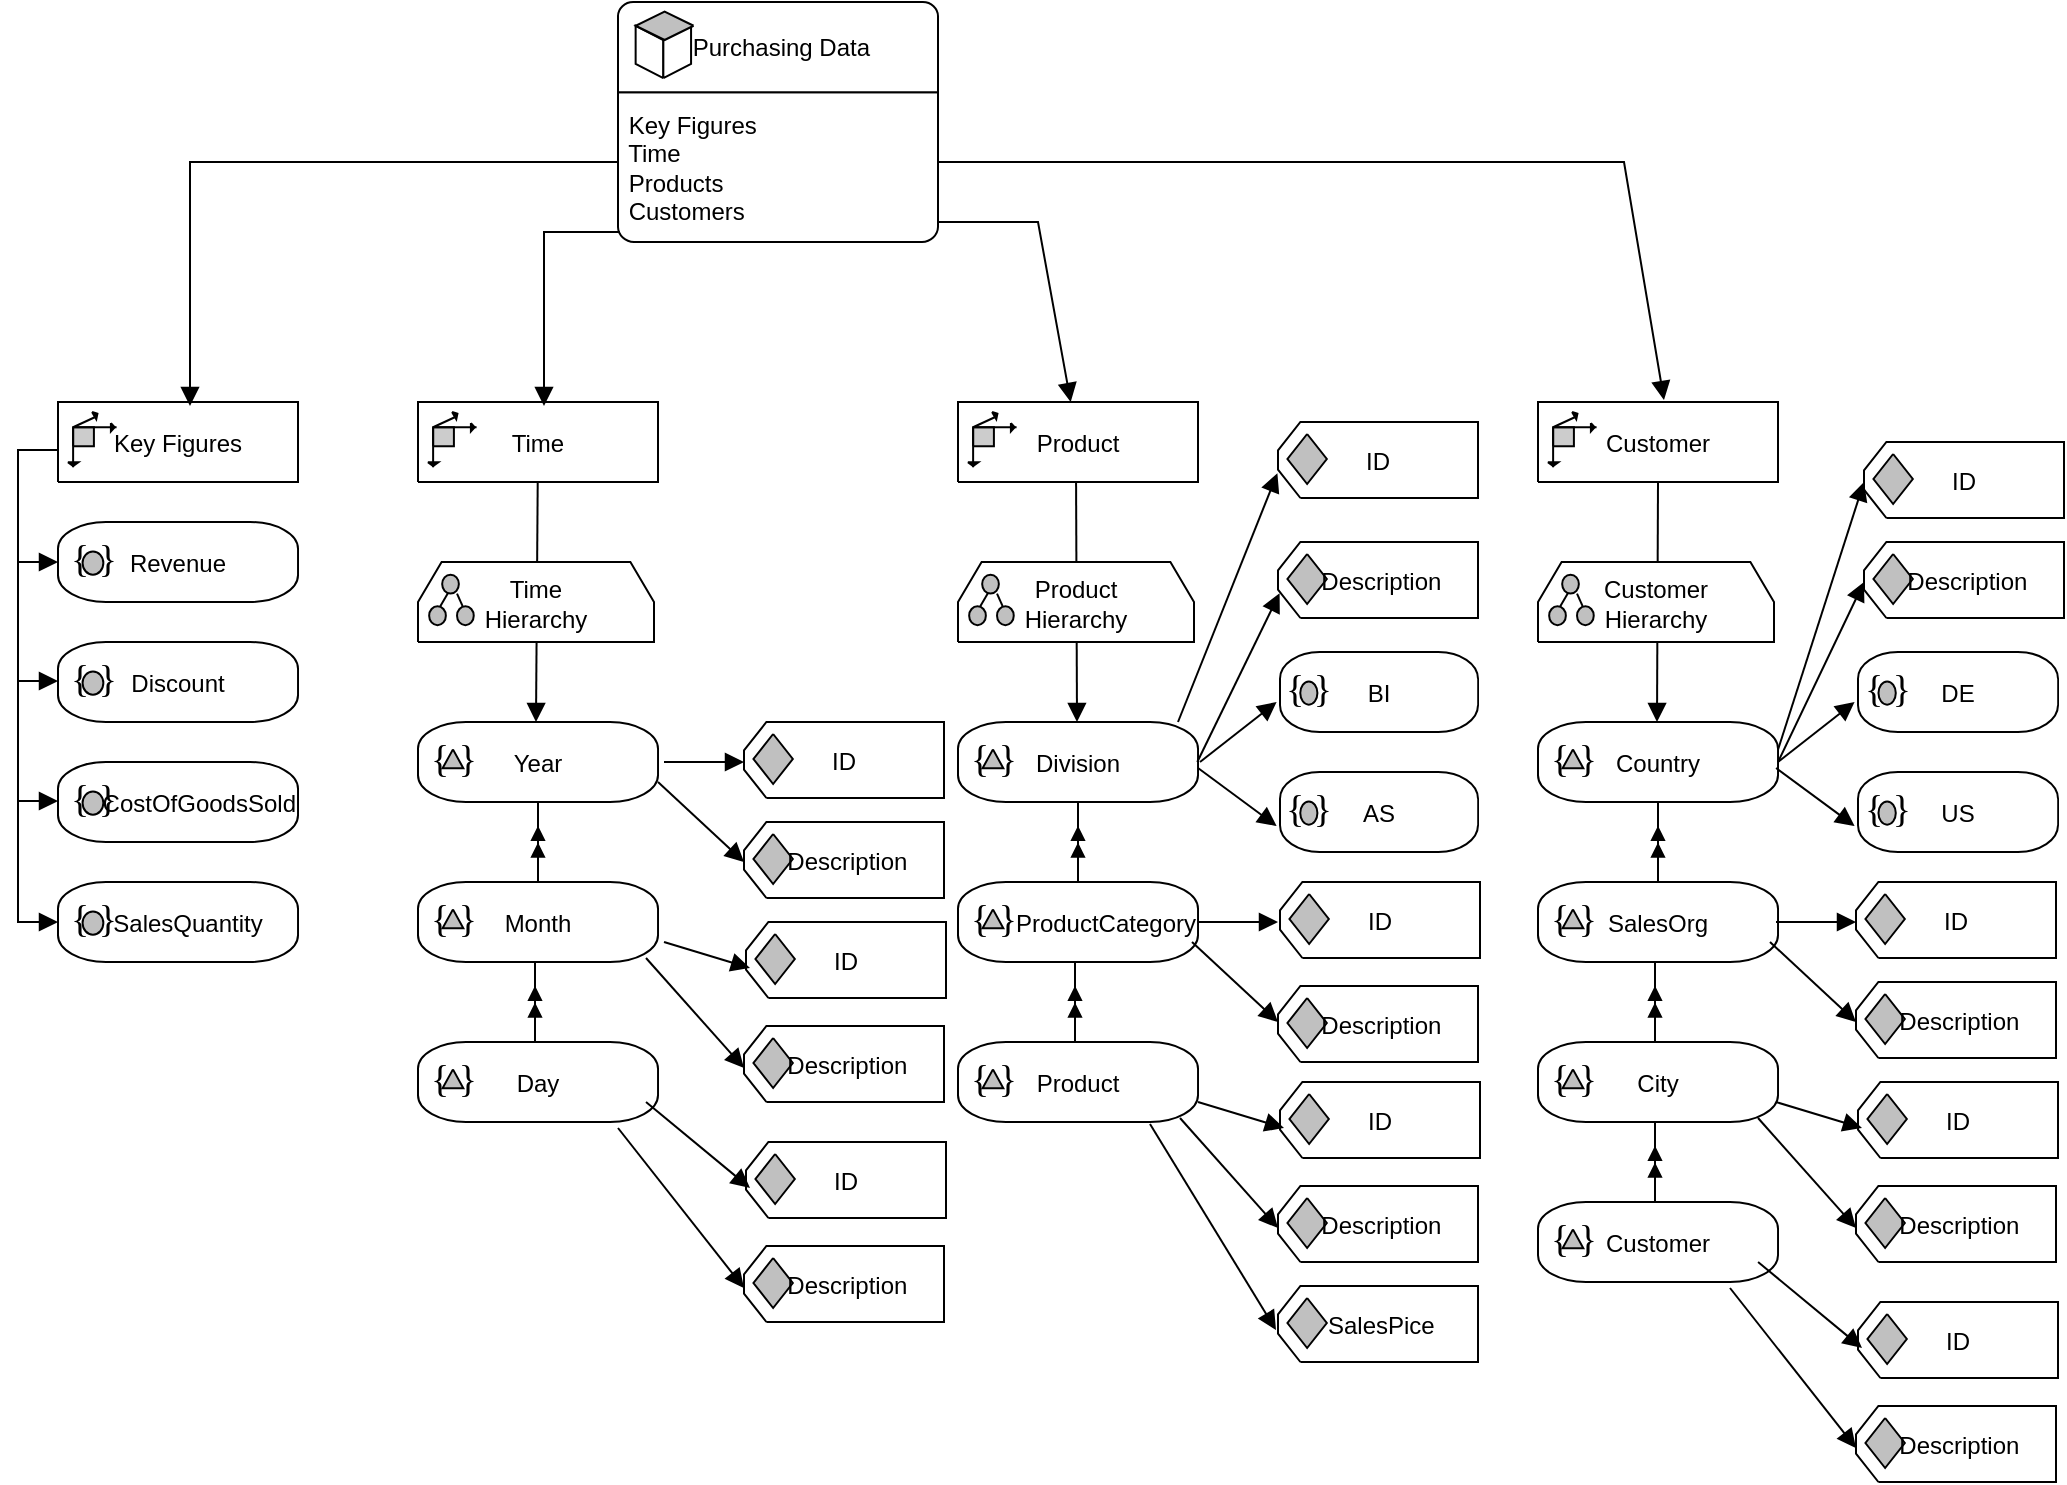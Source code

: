 <mxfile version="21.1.5" type="device">
  <diagram name="Seite-1" id="cFwAvGOOJWVGI_6GHmor">
    <mxGraphModel dx="1167" dy="593" grid="1" gridSize="10" guides="1" tooltips="1" connect="1" arrows="1" fold="1" page="1" pageScale="1" pageWidth="827" pageHeight="1169" math="0" shadow="0">
      <root>
        <mxCell id="0" />
        <mxCell id="1" parent="0" />
        <mxCell id="IN8d0VnAYBJhFlT8Tgrd-189" style="vsdxID=5;edgeStyle=none;startArrow=none;endArrow=block;startSize=5;endSize=7;strokeColor=#000000;spacingTop=0;spacingBottom=0;spacingLeft=0;spacingRight=0;verticalAlign=middle;html=1;labelBackgroundColor=#FFFFFF;rounded=0;" edge="1" parent="1">
          <mxGeometry x="-113.8" y="-965" relative="1" as="geometry">
            <mxPoint x="-113.8" y="-965" as="offset" />
            <mxPoint x="880" y="400" as="sourcePoint" />
            <mxPoint x="879.5" y="520" as="targetPoint" />
          </mxGeometry>
        </mxCell>
        <mxCell id="IN8d0VnAYBJhFlT8Tgrd-188" style="vsdxID=5;edgeStyle=none;startArrow=none;endArrow=block;startSize=5;endSize=7;strokeColor=#000000;spacingTop=0;spacingBottom=0;spacingLeft=0;spacingRight=0;verticalAlign=middle;html=1;labelBackgroundColor=#FFFFFF;rounded=0;exitX=0.492;exitY=1;exitDx=0;exitDy=0;exitPerimeter=0;" edge="1" parent="1" source="IN8d0VnAYBJhFlT8Tgrd-30">
          <mxGeometry x="-113.8" y="-965" relative="1" as="geometry">
            <mxPoint x="-113.8" y="-965" as="offset" />
            <mxPoint x="589.5" y="480" as="sourcePoint" />
            <mxPoint x="589.5" y="520" as="targetPoint" />
          </mxGeometry>
        </mxCell>
        <mxCell id="IN8d0VnAYBJhFlT8Tgrd-1" value="" style="group" vertex="1" connectable="0" parent="1">
          <mxGeometry x="360" y="160" width="160" height="120" as="geometry" />
        </mxCell>
        <mxCell id="IN8d0VnAYBJhFlT8Tgrd-2" value="&lt;div&gt;&lt;span style=&quot;white-space: pre;&quot;&gt;	&lt;/span&gt;Key Figures&lt;/div&gt;&lt;div&gt;&lt;span style=&quot;white-space: pre;&quot;&gt;	&lt;/span&gt;Time&lt;/div&gt;&lt;div&gt;&lt;span style=&quot;white-space: pre;&quot;&gt;	&lt;/span&gt;Products&lt;/div&gt;&lt;div&gt;&lt;span style=&quot;white-space: pre;&quot;&gt;	&lt;/span&gt;Customers&lt;br&gt;&lt;/div&gt;" style="verticalAlign=middle;align=left;vsdxID=6;fillColor=#FFFFFF;gradientColor=none;shape=stencil(vZLNEoIgEMefhqMOQk3j2ew9mERlInFWSn37YDZL1Dp06LYfv/34wxKedbVoJWG0s2AusleFrQk/EsZUU0tQ1lmE54RnpQFZgbk1Bfqt8KS3rubuOwxYl1Dqaxgd0UfvhKhWzQz9EUwDUsDZpeBJ7uMEWRindWKGkYkIer22HSIxqC4CY4VVpgnmagGVjNygqNSiClJdL2W7Cm+KSLcnf5KxW+s4BEKWD53+TcnXL3bG+zRKpTVe1jy/PCUXwjPk+QM=);strokeColor=#000000;labelBackgroundColor=none;rounded=0;html=1;whiteSpace=wrap;" vertex="1" parent="IN8d0VnAYBJhFlT8Tgrd-1">
          <mxGeometry y="45.149" width="160" height="74.851" as="geometry" />
        </mxCell>
        <mxCell id="IN8d0VnAYBJhFlT8Tgrd-3" value="&lt;div align=&quot;center&quot;&gt;&lt;span style=&quot;white-space: pre;&quot;&gt;	&lt;/span&gt;Purchasing Data&lt;/div&gt;" style="verticalAlign=middle;align=center;vsdxID=7;fillColor=#FFFFFF;gradientColor=none;shape=stencil(vZLBDoIwDIafZseRyQTCGfU9FhmwODfSTcG3d6QQQdEDB29t/69tuv2EF64RrSQxcx7sRXaq9A3hBxLHyjQSlA8R4UfCi8qCrMHeTIl5KwZyiK72PkzosY8NHTF7YLZjmJ8Q1crM0EncBqdRms1xAeegwojvowxVBlNDEuVYGZE8WQwcx/dU9MpRsF54Zc1C0wJqScMiWmlRLyTXSdl+lFcvWVu79YZvb/KHM37+XQheBqmU1uivuf5uqFBCM/LjEw==);strokeColor=#000000;spacingTop=-2;spacingBottom=-2;spacingLeft=-2;spacingRight=-2;labelBackgroundColor=none;rounded=0;html=1;whiteSpace=wrap;" vertex="1" parent="IN8d0VnAYBJhFlT8Tgrd-1">
          <mxGeometry width="160" height="45.149" as="geometry" />
        </mxCell>
        <mxCell id="IN8d0VnAYBJhFlT8Tgrd-4" style="vsdxID=8;fillColor=none;gradientColor=none;strokeColor=none;spacingTop=-3;spacingBottom=-3;spacingLeft=-3;spacingRight=-3;labelBackgroundColor=none;rounded=0;html=1;whiteSpace=wrap;" vertex="1" parent="IN8d0VnAYBJhFlT8Tgrd-1">
          <mxGeometry x="8.819" y="4.752" width="28.976" height="33.267" as="geometry" />
        </mxCell>
        <mxCell id="IN8d0VnAYBJhFlT8Tgrd-5" style="vsdxID=9;fillColor=#FFFFFF;gradientColor=none;shape=stencil(jZBNDoQgDIVP063BdsEBHOceJqI0w4BB5u/2A+lCZWHcvbZfm9cH1K12WAygWlMMD/PhMVmgGyCytyZyygqoB+qmEM0cw8uPUi9DIYt6hne58JW9Vqmyg+p3rO8CO/Y7+IhqbDRdhU+u1hZQN6iv45XjLLZfJ3ZOotrP62xyS3Kl/g8=);strokeColor=#000000;spacingTop=-3;spacingBottom=-3;spacingLeft=-3;spacingRight=-3;labelBackgroundColor=none;rounded=0;html=1;whiteSpace=wrap;" vertex="1" parent="IN8d0VnAYBJhFlT8Tgrd-4">
          <mxGeometry y="7.129" width="13.858" height="26.139" as="geometry" />
        </mxCell>
        <mxCell id="IN8d0VnAYBJhFlT8Tgrd-6" style="vsdxID=10;fillColor=#FFFFFF;gradientColor=none;shape=stencil(jZBNDoQgDIVP063BdsEBHOceJqI0w4BB5u/2A+lCZWHcvbZfm9cH1K12WAygWlMMD/PhMVmgGyCytyZyygqoB+qmEM0cw8uPUi9DIYt6hne58JW9Vqmyg+p3rO8CO/Y7+IhqbDRdhU+u1hZQN6iv45XjLLZfJ3ZOotrP62xyS3Kl/g8=);strokeColor=#000000;spacingTop=-3;spacingBottom=-3;spacingLeft=-3;spacingRight=-3;flipH=1;labelBackgroundColor=none;rounded=0;html=1;whiteSpace=wrap;" vertex="1" parent="IN8d0VnAYBJhFlT8Tgrd-4">
          <mxGeometry x="13.858" y="7.129" width="13.858" height="26.139" as="geometry" />
        </mxCell>
        <mxCell id="IN8d0VnAYBJhFlT8Tgrd-7" value="" style="verticalAlign=middle;align=center;vsdxID=11;fillColor=#C0C0C0;gradientColor=none;shape=stencil(nZBNCoQwDIVPk31t8ASO3kOw2mBtpVaduf20BPEHceHuveRLSB5gMel6VCDFFLzr1UpN0IAfkJKsVp5CVIAlYNE6rzrvZtuwH+tEJjW4JW348lwmRJqR4sc+Z1sxa8ge2PyMPpCvd27n3LLPt0axP9mSMZzRsX8NJZY4UCz/);strokeColor=#000000;spacingTop=-3;spacingBottom=-3;spacingLeft=-3;spacingRight=-3;labelBackgroundColor=none;rounded=0;html=1;whiteSpace=wrap;" vertex="1" parent="IN8d0VnAYBJhFlT8Tgrd-4">
          <mxGeometry width="28.976" height="14.257" as="geometry" />
        </mxCell>
        <mxCell id="IN8d0VnAYBJhFlT8Tgrd-8" value="" style="group" vertex="1" connectable="0" parent="1">
          <mxGeometry x="80" y="360" width="120" height="40" as="geometry" />
        </mxCell>
        <mxCell id="IN8d0VnAYBJhFlT8Tgrd-9" value="&lt;p style=&quot;align:left;margin-left:41;margin-right:0;margin-top:0px;margin-bottom:0px;text-indent:0;valign:middle;direction:ltr;&quot;&gt;&lt;/p&gt;" style="verticalAlign=middle;align=left;vsdxID=6;fillColor=#FFFFFF;gradientColor=none;shape=stencil(nZBLDoAgDERP0z3SIyjew0SURgSD+Lu9kMZoXLhwN9O+tukAlrNpJg1SzDH4QW/URgNYgZTkjA4UkwJUgGXng+6DX1zLfmoymdXo17xh5zmRJ6Q42BWCfc2oJfdAr+Yv+AP9Cb7OJ3H/2JG1HNGz/84klThPVCc=);strokeColor=#000000;spacingTop=1;spacingBottom=-1;spacingLeft=-1;spacingRight=-1;labelBackgroundColor=none;rounded=0;html=1;whiteSpace=wrap;" vertex="1" parent="IN8d0VnAYBJhFlT8Tgrd-8">
          <mxGeometry width="120" height="40" as="geometry" />
        </mxCell>
        <mxCell id="IN8d0VnAYBJhFlT8Tgrd-10" value="Key Figures" style="verticalAlign=middle;align=center;vsdxID=7;fillColor=#FFFFFF;gradientColor=none;shape=stencil(nZBLDsIwDERP420U2RJV1qXco1JTYhGSKg2/25PUi1ZFLGA3Hj9b9gC1s+snC6jnnOLFPnjIDugIiBycTZyLAuqA2jEme07xFgapp76SVV3jvW54ypwxCusQ6pcYqA7NYpwE9xw2OOn/YdMoou/0xyW/8vtjili/Htl7CW3b36dULEmYujc=);strokeColor=none;spacingTop=1;spacingBottom=-1;spacingLeft=-1;spacingRight=-1;labelBackgroundColor=none;rounded=0;html=1;whiteSpace=wrap;" vertex="1" parent="IN8d0VnAYBJhFlT8Tgrd-8">
          <mxGeometry width="120" height="40" as="geometry" />
        </mxCell>
        <mxCell id="IN8d0VnAYBJhFlT8Tgrd-11" style="vsdxID=12;fillColor=#000000;gradientColor=none;shape=stencil(UzV2Ls5ILEhVNTIoLinKz04tz0wpyVA1dlE1MsrMy0gtyiwBslSNXVWNndPyi1LTi/JL81Ig/IJEkEoQKze/DGRCBUSfAUiHkUElMs8NojAnMw9JoaEBqlJTPGpRVcJ0EqEURSGQgXB1WmZODsTTyPLovgQKQULI2BUA);strokeColor=#000000;labelBackgroundColor=none;rounded=0;html=1;whiteSpace=wrap;" vertex="1" parent="IN8d0VnAYBJhFlT8Tgrd-8">
          <mxGeometry x="26.457" y="10.526" width="1.89" height="4.211" as="geometry" />
        </mxCell>
        <mxCell id="IN8d0VnAYBJhFlT8Tgrd-12" style="vsdxID=13;rotation=90;fillColor=#000000;gradientColor=none;shape=stencil(UzV2Ls5ILEhVNTIoLinKz04tz0wpyVA1dlE1MsrMy0gtyiwBslSNXVWNndPyi1LTi/JL81Ig/IJEkEoQKze/DGRCBUSfAUiHkUElMs8NojAnMw9JoaEBqlJTPGpRVcJ0EqEURSGQgXB1WmZODsTTyPLovgQKQULI2BUA);strokeColor=#000000;flipV=1;labelBackgroundColor=none;rounded=0;html=1;whiteSpace=wrap;" vertex="1" parent="IN8d0VnAYBJhFlT8Tgrd-8">
          <mxGeometry x="6.614" y="28.421" width="1.89" height="5.263" as="geometry" />
        </mxCell>
        <mxCell id="IN8d0VnAYBJhFlT8Tgrd-13" style="vsdxID=14;rotation=330;fillColor=#000000;gradientColor=none;shape=stencil(UzV2Ls5ILEhVNTIoLinKz04tz0wpyVA1dlE1MsrMy0gtyiwBslSNXVWNndPyi1LTi/JL81Ig/IJEkEoQKze/DGRCBUSfAUiHkUElMs8NojAnMw9JoaEBqlJTPGpRVcJ0EqEURSGQgXB1WmZODsTTyPLovgQKQULI2BUA);strokeColor=#000000;labelBackgroundColor=none;rounded=0;html=1;whiteSpace=wrap;" vertex="1" parent="IN8d0VnAYBJhFlT8Tgrd-8">
          <mxGeometry x="17.953" y="4.211" width="1.89" height="4.211" as="geometry" />
        </mxCell>
        <mxCell id="IN8d0VnAYBJhFlT8Tgrd-14" style="vsdxID=15;fillColor=#CCCCCC;gradientColor=none;shape=stencil(nZBLDoAgDERP0z3SIyjew0SURgSD+Lu9kMZoXLhwN9O+tukAlrNpJg1SzDH4QW/URgNYgZTkjA4UkwJUgGXng+6DX1zLfmoymdXo17xh5zmRJ6Q42BWCfc2oJfdAr+Yv+AP9Cb7OJ3H/2JG1HNGz/84klThPVCc=);strokeColor=#000000;labelBackgroundColor=none;rounded=0;html=1;whiteSpace=wrap;" vertex="1" parent="IN8d0VnAYBJhFlT8Tgrd-8">
          <mxGeometry x="7.559" y="12.632" width="10.394" height="9.474" as="geometry" />
        </mxCell>
        <mxCell id="IN8d0VnAYBJhFlT8Tgrd-15" style="vsdxID=9;edgeStyle=none;startArrow=none;endArrow=none;startSize=5;endSize=5;strokeColor=#000000;spacingTop=0;spacingBottom=0;spacingLeft=0;spacingRight=0;verticalAlign=middle;html=1;labelBackgroundColor=none;rounded=0;" edge="1" parent="IN8d0VnAYBJhFlT8Tgrd-8">
          <mxGeometry relative="1" as="geometry">
            <Array as="points" />
            <mxPoint x="7.559" y="12.632" as="sourcePoint" />
            <mxPoint x="7.559" y="32.632" as="targetPoint" />
          </mxGeometry>
        </mxCell>
        <mxCell id="IN8d0VnAYBJhFlT8Tgrd-16" style="vsdxID=10;edgeStyle=none;startArrow=none;endArrow=none;startSize=5;endSize=5;strokeColor=#000000;spacingTop=0;spacingBottom=0;spacingLeft=0;spacingRight=0;verticalAlign=middle;html=1;labelBackgroundColor=none;rounded=0;" edge="1" parent="IN8d0VnAYBJhFlT8Tgrd-8">
          <mxGeometry relative="1" as="geometry">
            <mxPoint as="offset" />
            <Array as="points" />
            <mxPoint x="7.559" y="12.632" as="sourcePoint" />
            <mxPoint x="29.291" y="12.632" as="targetPoint" />
          </mxGeometry>
        </mxCell>
        <mxCell id="IN8d0VnAYBJhFlT8Tgrd-17" style="vsdxID=11;edgeStyle=none;startArrow=none;endArrow=none;startSize=5;endSize=5;strokeColor=#000000;spacingTop=0;spacingBottom=0;spacingLeft=0;spacingRight=0;verticalAlign=middle;html=1;labelBackgroundColor=none;rounded=0;" edge="1" parent="IN8d0VnAYBJhFlT8Tgrd-8">
          <mxGeometry relative="1" as="geometry">
            <Array as="points" />
            <mxPoint x="7.559" y="12.632" as="sourcePoint" />
            <mxPoint x="18.898" y="7.368" as="targetPoint" />
          </mxGeometry>
        </mxCell>
        <mxCell id="IN8d0VnAYBJhFlT8Tgrd-18" value="" style="group" vertex="1" connectable="0" parent="1">
          <mxGeometry x="260" y="360" width="120" height="40" as="geometry" />
        </mxCell>
        <mxCell id="IN8d0VnAYBJhFlT8Tgrd-19" value="&lt;p style=&quot;align:left;margin-left:41;margin-right:0;margin-top:0px;margin-bottom:0px;text-indent:0;valign:middle;direction:ltr;&quot;&gt;&lt;/p&gt;" style="verticalAlign=middle;align=left;vsdxID=6;fillColor=#FFFFFF;gradientColor=none;shape=stencil(nZBLDoAgDERP0z3SIyjew0SURgSD+Lu9kMZoXLhwN9O+tukAlrNpJg1SzDH4QW/URgNYgZTkjA4UkwJUgGXng+6DX1zLfmoymdXo17xh5zmRJ6Q42BWCfc2oJfdAr+Yv+AP9Cb7OJ3H/2JG1HNGz/84klThPVCc=);strokeColor=#000000;spacingTop=1;spacingBottom=-1;spacingLeft=-1;spacingRight=-1;labelBackgroundColor=none;rounded=0;html=1;whiteSpace=wrap;" vertex="1" parent="IN8d0VnAYBJhFlT8Tgrd-18">
          <mxGeometry width="120" height="40" as="geometry" />
        </mxCell>
        <mxCell id="IN8d0VnAYBJhFlT8Tgrd-20" value="Time" style="verticalAlign=middle;align=center;vsdxID=7;fillColor=#FFFFFF;gradientColor=none;shape=stencil(nZBLDsIwDERP420U2RJV1qXco1JTYhGSKg2/25PUi1ZFLGA3Hj9b9gC1s+snC6jnnOLFPnjIDugIiBycTZyLAuqA2jEme07xFgapp76SVV3jvW54ypwxCusQ6pcYqA7NYpwE9xw2OOn/YdMoou/0xyW/8vtjili/Htl7CW3b36dULEmYujc=);strokeColor=none;spacingTop=1;spacingBottom=-1;spacingLeft=-1;spacingRight=-1;labelBackgroundColor=none;rounded=0;html=1;whiteSpace=wrap;" vertex="1" parent="IN8d0VnAYBJhFlT8Tgrd-18">
          <mxGeometry width="120" height="40" as="geometry" />
        </mxCell>
        <mxCell id="IN8d0VnAYBJhFlT8Tgrd-21" style="vsdxID=12;fillColor=#000000;gradientColor=none;shape=stencil(UzV2Ls5ILEhVNTIoLinKz04tz0wpyVA1dlE1MsrMy0gtyiwBslSNXVWNndPyi1LTi/JL81Ig/IJEkEoQKze/DGRCBUSfAUiHkUElMs8NojAnMw9JoaEBqlJTPGpRVcJ0EqEURSGQgXB1WmZODsTTyPLovgQKQULI2BUA);strokeColor=#000000;labelBackgroundColor=none;rounded=0;html=1;whiteSpace=wrap;" vertex="1" parent="IN8d0VnAYBJhFlT8Tgrd-18">
          <mxGeometry x="26.457" y="10.526" width="1.89" height="4.211" as="geometry" />
        </mxCell>
        <mxCell id="IN8d0VnAYBJhFlT8Tgrd-22" style="vsdxID=13;rotation=90;fillColor=#000000;gradientColor=none;shape=stencil(UzV2Ls5ILEhVNTIoLinKz04tz0wpyVA1dlE1MsrMy0gtyiwBslSNXVWNndPyi1LTi/JL81Ig/IJEkEoQKze/DGRCBUSfAUiHkUElMs8NojAnMw9JoaEBqlJTPGpRVcJ0EqEURSGQgXB1WmZODsTTyPLovgQKQULI2BUA);strokeColor=#000000;flipV=1;labelBackgroundColor=none;rounded=0;html=1;whiteSpace=wrap;" vertex="1" parent="IN8d0VnAYBJhFlT8Tgrd-18">
          <mxGeometry x="6.614" y="28.421" width="1.89" height="5.263" as="geometry" />
        </mxCell>
        <mxCell id="IN8d0VnAYBJhFlT8Tgrd-23" style="vsdxID=14;rotation=330;fillColor=#000000;gradientColor=none;shape=stencil(UzV2Ls5ILEhVNTIoLinKz04tz0wpyVA1dlE1MsrMy0gtyiwBslSNXVWNndPyi1LTi/JL81Ig/IJEkEoQKze/DGRCBUSfAUiHkUElMs8NojAnMw9JoaEBqlJTPGpRVcJ0EqEURSGQgXB1WmZODsTTyPLovgQKQULI2BUA);strokeColor=#000000;labelBackgroundColor=none;rounded=0;html=1;whiteSpace=wrap;" vertex="1" parent="IN8d0VnAYBJhFlT8Tgrd-18">
          <mxGeometry x="17.953" y="4.211" width="1.89" height="4.211" as="geometry" />
        </mxCell>
        <mxCell id="IN8d0VnAYBJhFlT8Tgrd-24" style="vsdxID=15;fillColor=#CCCCCC;gradientColor=none;shape=stencil(nZBLDoAgDERP0z3SIyjew0SURgSD+Lu9kMZoXLhwN9O+tukAlrNpJg1SzDH4QW/URgNYgZTkjA4UkwJUgGXng+6DX1zLfmoymdXo17xh5zmRJ6Q42BWCfc2oJfdAr+Yv+AP9Cb7OJ3H/2JG1HNGz/84klThPVCc=);strokeColor=#000000;labelBackgroundColor=none;rounded=0;html=1;whiteSpace=wrap;" vertex="1" parent="IN8d0VnAYBJhFlT8Tgrd-18">
          <mxGeometry x="7.559" y="12.632" width="10.394" height="9.474" as="geometry" />
        </mxCell>
        <mxCell id="IN8d0VnAYBJhFlT8Tgrd-25" style="vsdxID=9;edgeStyle=none;startArrow=none;endArrow=none;startSize=5;endSize=5;strokeColor=#000000;spacingTop=0;spacingBottom=0;spacingLeft=0;spacingRight=0;verticalAlign=middle;html=1;labelBackgroundColor=none;rounded=0;" edge="1" parent="IN8d0VnAYBJhFlT8Tgrd-18">
          <mxGeometry relative="1" as="geometry">
            <Array as="points" />
            <mxPoint x="7.559" y="12.632" as="sourcePoint" />
            <mxPoint x="7.559" y="32.632" as="targetPoint" />
          </mxGeometry>
        </mxCell>
        <mxCell id="IN8d0VnAYBJhFlT8Tgrd-26" style="vsdxID=10;edgeStyle=none;startArrow=none;endArrow=none;startSize=5;endSize=5;strokeColor=#000000;spacingTop=0;spacingBottom=0;spacingLeft=0;spacingRight=0;verticalAlign=middle;html=1;labelBackgroundColor=none;rounded=0;" edge="1" parent="IN8d0VnAYBJhFlT8Tgrd-18">
          <mxGeometry relative="1" as="geometry">
            <mxPoint as="offset" />
            <Array as="points" />
            <mxPoint x="7.559" y="12.632" as="sourcePoint" />
            <mxPoint x="29.291" y="12.632" as="targetPoint" />
          </mxGeometry>
        </mxCell>
        <mxCell id="IN8d0VnAYBJhFlT8Tgrd-27" style="vsdxID=11;edgeStyle=none;startArrow=none;endArrow=none;startSize=5;endSize=5;strokeColor=#000000;spacingTop=0;spacingBottom=0;spacingLeft=0;spacingRight=0;verticalAlign=middle;html=1;labelBackgroundColor=none;rounded=0;" edge="1" parent="IN8d0VnAYBJhFlT8Tgrd-18">
          <mxGeometry relative="1" as="geometry">
            <Array as="points" />
            <mxPoint x="7.559" y="12.632" as="sourcePoint" />
            <mxPoint x="18.898" y="7.368" as="targetPoint" />
          </mxGeometry>
        </mxCell>
        <mxCell id="IN8d0VnAYBJhFlT8Tgrd-28" value="" style="group" vertex="1" connectable="0" parent="1">
          <mxGeometry x="530" y="360" width="120" height="40" as="geometry" />
        </mxCell>
        <mxCell id="IN8d0VnAYBJhFlT8Tgrd-29" value="&lt;p style=&quot;align:left;margin-left:41;margin-right:0;margin-top:0px;margin-bottom:0px;text-indent:0;valign:middle;direction:ltr;&quot;&gt;&lt;/p&gt;" style="verticalAlign=middle;align=left;vsdxID=6;fillColor=#FFFFFF;gradientColor=none;shape=stencil(nZBLDoAgDERP0z3SIyjew0SURgSD+Lu9kMZoXLhwN9O+tukAlrNpJg1SzDH4QW/URgNYgZTkjA4UkwJUgGXng+6DX1zLfmoymdXo17xh5zmRJ6Q42BWCfc2oJfdAr+Yv+AP9Cb7OJ3H/2JG1HNGz/84klThPVCc=);strokeColor=#000000;spacingTop=1;spacingBottom=-1;spacingLeft=-1;spacingRight=-1;labelBackgroundColor=none;rounded=0;html=1;whiteSpace=wrap;" vertex="1" parent="IN8d0VnAYBJhFlT8Tgrd-28">
          <mxGeometry width="120" height="40" as="geometry" />
        </mxCell>
        <mxCell id="IN8d0VnAYBJhFlT8Tgrd-30" value="Product" style="verticalAlign=middle;align=center;vsdxID=7;fillColor=#FFFFFF;gradientColor=none;shape=stencil(nZBLDsIwDERP420U2RJV1qXco1JTYhGSKg2/25PUi1ZFLGA3Hj9b9gC1s+snC6jnnOLFPnjIDugIiBycTZyLAuqA2jEme07xFgapp76SVV3jvW54ypwxCusQ6pcYqA7NYpwE9xw2OOn/YdMoou/0xyW/8vtjili/Htl7CW3b36dULEmYujc=);strokeColor=none;spacingTop=1;spacingBottom=-1;spacingLeft=-1;spacingRight=-1;labelBackgroundColor=none;rounded=0;html=1;whiteSpace=wrap;" vertex="1" parent="IN8d0VnAYBJhFlT8Tgrd-28">
          <mxGeometry width="120" height="40" as="geometry" />
        </mxCell>
        <mxCell id="IN8d0VnAYBJhFlT8Tgrd-31" style="vsdxID=12;fillColor=#000000;gradientColor=none;shape=stencil(UzV2Ls5ILEhVNTIoLinKz04tz0wpyVA1dlE1MsrMy0gtyiwBslSNXVWNndPyi1LTi/JL81Ig/IJEkEoQKze/DGRCBUSfAUiHkUElMs8NojAnMw9JoaEBqlJTPGpRVcJ0EqEURSGQgXB1WmZODsTTyPLovgQKQULI2BUA);strokeColor=#000000;labelBackgroundColor=none;rounded=0;html=1;whiteSpace=wrap;" vertex="1" parent="IN8d0VnAYBJhFlT8Tgrd-28">
          <mxGeometry x="26.457" y="10.526" width="1.89" height="4.211" as="geometry" />
        </mxCell>
        <mxCell id="IN8d0VnAYBJhFlT8Tgrd-32" style="vsdxID=13;rotation=90;fillColor=#000000;gradientColor=none;shape=stencil(UzV2Ls5ILEhVNTIoLinKz04tz0wpyVA1dlE1MsrMy0gtyiwBslSNXVWNndPyi1LTi/JL81Ig/IJEkEoQKze/DGRCBUSfAUiHkUElMs8NojAnMw9JoaEBqlJTPGpRVcJ0EqEURSGQgXB1WmZODsTTyPLovgQKQULI2BUA);strokeColor=#000000;flipV=1;labelBackgroundColor=none;rounded=0;html=1;whiteSpace=wrap;" vertex="1" parent="IN8d0VnAYBJhFlT8Tgrd-28">
          <mxGeometry x="6.614" y="28.421" width="1.89" height="5.263" as="geometry" />
        </mxCell>
        <mxCell id="IN8d0VnAYBJhFlT8Tgrd-33" style="vsdxID=14;rotation=330;fillColor=#000000;gradientColor=none;shape=stencil(UzV2Ls5ILEhVNTIoLinKz04tz0wpyVA1dlE1MsrMy0gtyiwBslSNXVWNndPyi1LTi/JL81Ig/IJEkEoQKze/DGRCBUSfAUiHkUElMs8NojAnMw9JoaEBqlJTPGpRVcJ0EqEURSGQgXB1WmZODsTTyPLovgQKQULI2BUA);strokeColor=#000000;labelBackgroundColor=none;rounded=0;html=1;whiteSpace=wrap;" vertex="1" parent="IN8d0VnAYBJhFlT8Tgrd-28">
          <mxGeometry x="17.953" y="4.211" width="1.89" height="4.211" as="geometry" />
        </mxCell>
        <mxCell id="IN8d0VnAYBJhFlT8Tgrd-34" style="vsdxID=15;fillColor=#CCCCCC;gradientColor=none;shape=stencil(nZBLDoAgDERP0z3SIyjew0SURgSD+Lu9kMZoXLhwN9O+tukAlrNpJg1SzDH4QW/URgNYgZTkjA4UkwJUgGXng+6DX1zLfmoymdXo17xh5zmRJ6Q42BWCfc2oJfdAr+Yv+AP9Cb7OJ3H/2JG1HNGz/84klThPVCc=);strokeColor=#000000;labelBackgroundColor=none;rounded=0;html=1;whiteSpace=wrap;" vertex="1" parent="IN8d0VnAYBJhFlT8Tgrd-28">
          <mxGeometry x="7.559" y="12.632" width="10.394" height="9.474" as="geometry" />
        </mxCell>
        <mxCell id="IN8d0VnAYBJhFlT8Tgrd-35" style="vsdxID=9;edgeStyle=none;startArrow=none;endArrow=none;startSize=5;endSize=5;strokeColor=#000000;spacingTop=0;spacingBottom=0;spacingLeft=0;spacingRight=0;verticalAlign=middle;html=1;labelBackgroundColor=none;rounded=0;" edge="1" parent="IN8d0VnAYBJhFlT8Tgrd-28">
          <mxGeometry relative="1" as="geometry">
            <Array as="points" />
            <mxPoint x="7.559" y="12.632" as="sourcePoint" />
            <mxPoint x="7.559" y="32.632" as="targetPoint" />
          </mxGeometry>
        </mxCell>
        <mxCell id="IN8d0VnAYBJhFlT8Tgrd-36" style="vsdxID=10;edgeStyle=none;startArrow=none;endArrow=none;startSize=5;endSize=5;strokeColor=#000000;spacingTop=0;spacingBottom=0;spacingLeft=0;spacingRight=0;verticalAlign=middle;html=1;labelBackgroundColor=none;rounded=0;" edge="1" parent="IN8d0VnAYBJhFlT8Tgrd-28">
          <mxGeometry relative="1" as="geometry">
            <mxPoint as="offset" />
            <Array as="points" />
            <mxPoint x="7.559" y="12.632" as="sourcePoint" />
            <mxPoint x="29.291" y="12.632" as="targetPoint" />
          </mxGeometry>
        </mxCell>
        <mxCell id="IN8d0VnAYBJhFlT8Tgrd-37" style="vsdxID=11;edgeStyle=none;startArrow=none;endArrow=none;startSize=5;endSize=5;strokeColor=#000000;spacingTop=0;spacingBottom=0;spacingLeft=0;spacingRight=0;verticalAlign=middle;html=1;labelBackgroundColor=none;rounded=0;" edge="1" parent="IN8d0VnAYBJhFlT8Tgrd-28">
          <mxGeometry relative="1" as="geometry">
            <Array as="points" />
            <mxPoint x="7.559" y="12.632" as="sourcePoint" />
            <mxPoint x="18.898" y="7.368" as="targetPoint" />
          </mxGeometry>
        </mxCell>
        <mxCell id="IN8d0VnAYBJhFlT8Tgrd-38" value="" style="group" vertex="1" connectable="0" parent="1">
          <mxGeometry x="820" y="360" width="120" height="40" as="geometry" />
        </mxCell>
        <mxCell id="IN8d0VnAYBJhFlT8Tgrd-39" value="&lt;p style=&quot;align:left;margin-left:41;margin-right:0;margin-top:0px;margin-bottom:0px;text-indent:0;valign:middle;direction:ltr;&quot;&gt;&lt;/p&gt;" style="verticalAlign=middle;align=left;vsdxID=6;fillColor=#FFFFFF;gradientColor=none;shape=stencil(nZBLDoAgDERP0z3SIyjew0SURgSD+Lu9kMZoXLhwN9O+tukAlrNpJg1SzDH4QW/URgNYgZTkjA4UkwJUgGXng+6DX1zLfmoymdXo17xh5zmRJ6Q42BWCfc2oJfdAr+Yv+AP9Cb7OJ3H/2JG1HNGz/84klThPVCc=);strokeColor=#000000;spacingTop=1;spacingBottom=-1;spacingLeft=-1;spacingRight=-1;labelBackgroundColor=none;rounded=0;html=1;whiteSpace=wrap;" vertex="1" parent="IN8d0VnAYBJhFlT8Tgrd-38">
          <mxGeometry width="120" height="40" as="geometry" />
        </mxCell>
        <mxCell id="IN8d0VnAYBJhFlT8Tgrd-40" value="Customer" style="verticalAlign=middle;align=center;vsdxID=7;fillColor=#FFFFFF;gradientColor=none;shape=stencil(nZBLDsIwDERP420U2RJV1qXco1JTYhGSKg2/25PUi1ZFLGA3Hj9b9gC1s+snC6jnnOLFPnjIDugIiBycTZyLAuqA2jEme07xFgapp76SVV3jvW54ypwxCusQ6pcYqA7NYpwE9xw2OOn/YdMoou/0xyW/8vtjili/Htl7CW3b36dULEmYujc=);strokeColor=none;spacingTop=1;spacingBottom=-1;spacingLeft=-1;spacingRight=-1;labelBackgroundColor=none;rounded=0;html=1;whiteSpace=wrap;" vertex="1" parent="IN8d0VnAYBJhFlT8Tgrd-38">
          <mxGeometry width="120" height="40" as="geometry" />
        </mxCell>
        <mxCell id="IN8d0VnAYBJhFlT8Tgrd-41" style="vsdxID=12;fillColor=#000000;gradientColor=none;shape=stencil(UzV2Ls5ILEhVNTIoLinKz04tz0wpyVA1dlE1MsrMy0gtyiwBslSNXVWNndPyi1LTi/JL81Ig/IJEkEoQKze/DGRCBUSfAUiHkUElMs8NojAnMw9JoaEBqlJTPGpRVcJ0EqEURSGQgXB1WmZODsTTyPLovgQKQULI2BUA);strokeColor=#000000;labelBackgroundColor=none;rounded=0;html=1;whiteSpace=wrap;" vertex="1" parent="IN8d0VnAYBJhFlT8Tgrd-38">
          <mxGeometry x="26.457" y="10.526" width="1.89" height="4.211" as="geometry" />
        </mxCell>
        <mxCell id="IN8d0VnAYBJhFlT8Tgrd-42" style="vsdxID=13;rotation=90;fillColor=#000000;gradientColor=none;shape=stencil(UzV2Ls5ILEhVNTIoLinKz04tz0wpyVA1dlE1MsrMy0gtyiwBslSNXVWNndPyi1LTi/JL81Ig/IJEkEoQKze/DGRCBUSfAUiHkUElMs8NojAnMw9JoaEBqlJTPGpRVcJ0EqEURSGQgXB1WmZODsTTyPLovgQKQULI2BUA);strokeColor=#000000;flipV=1;labelBackgroundColor=none;rounded=0;html=1;whiteSpace=wrap;" vertex="1" parent="IN8d0VnAYBJhFlT8Tgrd-38">
          <mxGeometry x="6.614" y="28.421" width="1.89" height="5.263" as="geometry" />
        </mxCell>
        <mxCell id="IN8d0VnAYBJhFlT8Tgrd-43" style="vsdxID=14;rotation=330;fillColor=#000000;gradientColor=none;shape=stencil(UzV2Ls5ILEhVNTIoLinKz04tz0wpyVA1dlE1MsrMy0gtyiwBslSNXVWNndPyi1LTi/JL81Ig/IJEkEoQKze/DGRCBUSfAUiHkUElMs8NojAnMw9JoaEBqlJTPGpRVcJ0EqEURSGQgXB1WmZODsTTyPLovgQKQULI2BUA);strokeColor=#000000;labelBackgroundColor=none;rounded=0;html=1;whiteSpace=wrap;" vertex="1" parent="IN8d0VnAYBJhFlT8Tgrd-38">
          <mxGeometry x="17.953" y="4.211" width="1.89" height="4.211" as="geometry" />
        </mxCell>
        <mxCell id="IN8d0VnAYBJhFlT8Tgrd-44" style="vsdxID=15;fillColor=#CCCCCC;gradientColor=none;shape=stencil(nZBLDoAgDERP0z3SIyjew0SURgSD+Lu9kMZoXLhwN9O+tukAlrNpJg1SzDH4QW/URgNYgZTkjA4UkwJUgGXng+6DX1zLfmoymdXo17xh5zmRJ6Q42BWCfc2oJfdAr+Yv+AP9Cb7OJ3H/2JG1HNGz/84klThPVCc=);strokeColor=#000000;labelBackgroundColor=none;rounded=0;html=1;whiteSpace=wrap;" vertex="1" parent="IN8d0VnAYBJhFlT8Tgrd-38">
          <mxGeometry x="7.559" y="12.632" width="10.394" height="9.474" as="geometry" />
        </mxCell>
        <mxCell id="IN8d0VnAYBJhFlT8Tgrd-45" style="vsdxID=9;edgeStyle=none;startArrow=none;endArrow=none;startSize=5;endSize=5;strokeColor=#000000;spacingTop=0;spacingBottom=0;spacingLeft=0;spacingRight=0;verticalAlign=middle;html=1;labelBackgroundColor=none;rounded=0;" edge="1" parent="IN8d0VnAYBJhFlT8Tgrd-38">
          <mxGeometry relative="1" as="geometry">
            <Array as="points" />
            <mxPoint x="7.559" y="12.632" as="sourcePoint" />
            <mxPoint x="7.559" y="32.632" as="targetPoint" />
          </mxGeometry>
        </mxCell>
        <mxCell id="IN8d0VnAYBJhFlT8Tgrd-46" style="vsdxID=10;edgeStyle=none;startArrow=none;endArrow=none;startSize=5;endSize=5;strokeColor=#000000;spacingTop=0;spacingBottom=0;spacingLeft=0;spacingRight=0;verticalAlign=middle;html=1;labelBackgroundColor=none;rounded=0;" edge="1" parent="IN8d0VnAYBJhFlT8Tgrd-38">
          <mxGeometry relative="1" as="geometry">
            <mxPoint as="offset" />
            <Array as="points" />
            <mxPoint x="7.559" y="12.632" as="sourcePoint" />
            <mxPoint x="29.291" y="12.632" as="targetPoint" />
          </mxGeometry>
        </mxCell>
        <mxCell id="IN8d0VnAYBJhFlT8Tgrd-47" style="vsdxID=11;edgeStyle=none;startArrow=none;endArrow=none;startSize=5;endSize=5;strokeColor=#000000;spacingTop=0;spacingBottom=0;spacingLeft=0;spacingRight=0;verticalAlign=middle;html=1;labelBackgroundColor=none;rounded=0;" edge="1" parent="IN8d0VnAYBJhFlT8Tgrd-38">
          <mxGeometry relative="1" as="geometry">
            <Array as="points" />
            <mxPoint x="7.559" y="12.632" as="sourcePoint" />
            <mxPoint x="18.898" y="7.368" as="targetPoint" />
          </mxGeometry>
        </mxCell>
        <mxCell id="IN8d0VnAYBJhFlT8Tgrd-49" style="vsdxID=5;edgeStyle=none;startArrow=none;endArrow=block;startSize=5;endSize=7;strokeColor=#000000;spacingTop=0;spacingBottom=0;spacingLeft=0;spacingRight=0;verticalAlign=middle;html=1;labelBackgroundColor=#FFFFFF;rounded=0;exitX=0.006;exitY=0.933;exitDx=0;exitDy=0;exitPerimeter=0;entryX=0.525;entryY=0.05;entryDx=0;entryDy=0;entryPerimeter=0;" edge="1" parent="1" source="IN8d0VnAYBJhFlT8Tgrd-2" target="IN8d0VnAYBJhFlT8Tgrd-20">
          <mxGeometry x="-113.8" y="-965" relative="1" as="geometry">
            <mxPoint x="-113.8" y="-965" as="offset" />
            <mxPoint x="350" y="320" as="sourcePoint" />
            <mxPoint x="350" y="360" as="targetPoint" />
            <Array as="points">
              <mxPoint x="323" y="275" />
            </Array>
          </mxGeometry>
        </mxCell>
        <mxCell id="IN8d0VnAYBJhFlT8Tgrd-50" style="vsdxID=5;edgeStyle=none;startArrow=none;endArrow=block;startSize=5;endSize=7;strokeColor=#000000;spacingTop=0;spacingBottom=0;spacingLeft=0;spacingRight=0;verticalAlign=middle;html=1;labelBackgroundColor=#FFFFFF;rounded=0;" edge="1" parent="1" target="IN8d0VnAYBJhFlT8Tgrd-30">
          <mxGeometry x="-113.8" y="-965" relative="1" as="geometry">
            <mxPoint x="-113.8" y="-965" as="offset" />
            <mxPoint x="520" y="270" as="sourcePoint" />
            <mxPoint x="353" y="372" as="targetPoint" />
            <Array as="points">
              <mxPoint x="570" y="270" />
            </Array>
          </mxGeometry>
        </mxCell>
        <mxCell id="IN8d0VnAYBJhFlT8Tgrd-51" style="vsdxID=5;edgeStyle=none;startArrow=none;endArrow=block;startSize=5;endSize=7;strokeColor=#000000;spacingTop=0;spacingBottom=0;spacingLeft=0;spacingRight=0;verticalAlign=middle;html=1;labelBackgroundColor=#FFFFFF;rounded=0;entryX=0.55;entryY=0.05;entryDx=0;entryDy=0;entryPerimeter=0;" edge="1" parent="1" target="IN8d0VnAYBJhFlT8Tgrd-10">
          <mxGeometry x="-113.8" y="-965" relative="1" as="geometry">
            <mxPoint x="-113.8" y="-965" as="offset" />
            <mxPoint x="360" y="240" as="sourcePoint" />
            <mxPoint x="363" y="382" as="targetPoint" />
            <Array as="points">
              <mxPoint x="146" y="240" />
            </Array>
          </mxGeometry>
        </mxCell>
        <mxCell id="IN8d0VnAYBJhFlT8Tgrd-52" style="vsdxID=5;edgeStyle=none;startArrow=none;endArrow=block;startSize=5;endSize=7;strokeColor=#000000;spacingTop=0;spacingBottom=0;spacingLeft=0;spacingRight=0;verticalAlign=middle;html=1;labelBackgroundColor=#FFFFFF;rounded=0;entryX=0.525;entryY=-0.025;entryDx=0;entryDy=0;entryPerimeter=0;" edge="1" parent="1" target="IN8d0VnAYBJhFlT8Tgrd-40">
          <mxGeometry x="-113.8" y="-965" relative="1" as="geometry">
            <mxPoint x="-113.8" y="-965" as="offset" />
            <mxPoint x="520" y="240" as="sourcePoint" />
            <mxPoint x="740" y="360" as="targetPoint" />
            <Array as="points">
              <mxPoint x="863" y="240" />
            </Array>
          </mxGeometry>
        </mxCell>
        <mxCell id="IN8d0VnAYBJhFlT8Tgrd-53" value="" style="group" vertex="1" connectable="0" parent="1">
          <mxGeometry x="260" y="440" width="118" height="40" as="geometry" />
        </mxCell>
        <mxCell id="IN8d0VnAYBJhFlT8Tgrd-138" style="vsdxID=5;edgeStyle=none;startArrow=none;endArrow=block;startSize=5;endSize=7;strokeColor=#000000;spacingTop=0;spacingBottom=0;spacingLeft=0;spacingRight=0;verticalAlign=middle;html=1;labelBackgroundColor=#FFFFFF;rounded=0;" edge="1" parent="IN8d0VnAYBJhFlT8Tgrd-53" source="IN8d0VnAYBJhFlT8Tgrd-20">
          <mxGeometry x="-113.8" y="-965" relative="1" as="geometry">
            <mxPoint x="-113.8" y="-965" as="offset" />
            <mxPoint x="-221" y="-400" as="sourcePoint" />
            <mxPoint x="59" y="80" as="targetPoint" />
          </mxGeometry>
        </mxCell>
        <mxCell id="IN8d0VnAYBJhFlT8Tgrd-54" value="" style="verticalAlign=middle;align=center;vsdxID=6;fillColor=#FFFFFF;gradientColor=none;shape=stencil(UzV2Ls5ILEhVNTIoLinKz04tz0wpyVA1dlE1MsrMy0gtyiwBslSNXVWNndPyi1LTi/JL81Ig/IJEkEoQKze/DGRCBUSfAUiHkUElhGdoAOG7QZTmZOYhKYVJkqXYFI9aS1SleE0lViXxtuP1FJCBCLm0zJwcSMAjy6OHNFAIEkvGrgA=);strokeColor=#000000;spacingTop=-3;spacingBottom=-3;spacingLeft=-3;spacingRight=-3;labelBackgroundColor=none;rounded=0;html=1;whiteSpace=wrap;" vertex="1" parent="IN8d0VnAYBJhFlT8Tgrd-53">
          <mxGeometry width="118" height="40" as="geometry" />
        </mxCell>
        <mxCell id="IN8d0VnAYBJhFlT8Tgrd-55" style="vsdxID=7;fillColor=none;gradientColor=none;strokeColor=none;spacingTop=-3;spacingBottom=-3;spacingLeft=-3;spacingRight=-3;labelBackgroundColor=none;rounded=0;html=1;whiteSpace=wrap;" vertex="1" parent="IN8d0VnAYBJhFlT8Tgrd-53">
          <mxGeometry x="5.575" y="6.316" width="23.228" height="26.316" as="geometry" />
        </mxCell>
        <mxCell id="IN8d0VnAYBJhFlT8Tgrd-56" style="vsdxID=8;fillColor=#C0C0C0;gradientColor=none;shape=stencil(vVHLDsIgEPwajiQU4hfU+h8bu7RELM2CFv9eyMZYjCcP3mZ2Zh/ZEaaPM6wotIqJwgU3N6ZZmKPQ2i0zkksFCTMI09tAOFG4LSPzFaqzomu41wmZ+1Tt0OrB7MD0xE6gc5EoN5qi1vsa1Kmvo1SWkF2UFBIkF5ZmqweaUJY10nqYGiluiOuu3P182P/OKuD9Zuu855T2+mcspcSRmuEJ);strokeColor=#000000;spacingTop=-3;spacingBottom=-3;spacingLeft=-3;spacingRight=-3;labelBackgroundColor=none;rounded=0;html=1;whiteSpace=wrap;" vertex="1" parent="IN8d0VnAYBJhFlT8Tgrd-55">
          <mxGeometry y="15.789" width="8.362" height="9.474" as="geometry" />
        </mxCell>
        <mxCell id="IN8d0VnAYBJhFlT8Tgrd-57" style="vsdxID=9;fillColor=#C0C0C0;gradientColor=none;shape=stencil(vVHLDsIgEPwajiQU4hfU+h8bu7RELM2CFv9eyMZYjCcP3mZ2Zh/ZEaaPM6wotIqJwgU3N6ZZmKPQ2i0zkksFCTMI09tAOFG4LSPzFaqzomu41wmZ+1Tt0OrB7MD0xE6gc5EoN5qi1vsa1Kmvo1SWkF2UFBIkF5ZmqweaUJY10nqYGiluiOuu3P182P/OKuD9Zuu855T2+mcspcSRmuEJ);strokeColor=#000000;spacingTop=-3;spacingBottom=-3;spacingLeft=-3;spacingRight=-3;labelBackgroundColor=none;rounded=0;html=1;whiteSpace=wrap;" vertex="1" parent="IN8d0VnAYBJhFlT8Tgrd-55">
          <mxGeometry x="13.937" y="15.789" width="8.362" height="9.474" as="geometry" />
        </mxCell>
        <mxCell id="IN8d0VnAYBJhFlT8Tgrd-58" style="vsdxID=10;fillColor=#C0C0C0;gradientColor=none;shape=stencil(vVHLDsIgEPwajiQU4hfU+h8bu7RELM2CFv9eyMZYjCcP3mZ2Zh/ZEaaPM6wotIqJwgU3N6ZZmKPQ2i0zkksFCTMI09tAOFG4LSPzFaqzomu41wmZ+1Tt0OrB7MD0xE6gc5EoN5qi1vsa1Kmvo1SWkF2UFBIkF5ZmqweaUJY10nqYGiluiOuu3P182P/OKuD9Zuu855T2+mcspcSRmuEJ);strokeColor=#000000;spacingTop=-3;spacingBottom=-3;spacingLeft=-3;spacingRight=-3;labelBackgroundColor=none;rounded=0;html=1;whiteSpace=wrap;" vertex="1" parent="IN8d0VnAYBJhFlT8Tgrd-55">
          <mxGeometry x="6.504" width="8.362" height="9.474" as="geometry" />
        </mxCell>
        <mxCell id="IN8d0VnAYBJhFlT8Tgrd-59" style="vsdxID=11;edgeStyle=none;startArrow=none;endArrow=none;startSize=5;endSize=5;strokeColor=#000000;spacingTop=-3;spacingBottom=-3;spacingLeft=-3;spacingRight=-3;verticalAlign=middle;html=1;labelBackgroundColor=none;rounded=0;" edge="1" parent="IN8d0VnAYBJhFlT8Tgrd-55">
          <mxGeometry relative="1" as="geometry">
            <Array as="points" />
            <mxPoint x="5.575" y="15.789" as="sourcePoint" />
            <mxPoint x="9.291" y="9.474" as="targetPoint" />
          </mxGeometry>
        </mxCell>
        <mxCell id="IN8d0VnAYBJhFlT8Tgrd-60" style="vsdxID=12;edgeStyle=none;startArrow=none;endArrow=none;startSize=5;endSize=5;strokeColor=#000000;spacingTop=-3;spacingBottom=-3;spacingLeft=-3;spacingRight=-3;verticalAlign=middle;html=1;labelBackgroundColor=none;rounded=0;" edge="1" parent="IN8d0VnAYBJhFlT8Tgrd-55">
          <mxGeometry relative="1" as="geometry">
            <Array as="points" />
            <mxPoint x="16.724" y="15.789" as="sourcePoint" />
            <mxPoint x="13.937" y="9.474" as="targetPoint" />
          </mxGeometry>
        </mxCell>
        <mxCell id="IN8d0VnAYBJhFlT8Tgrd-61" value="Time&lt;br&gt;Hierarchy" style="verticalAlign=middle;align=center;vsdxID=13;fillColor=#FFFFFF;gradientColor=none;shape=stencil(nZHNDsIgEISfZq+E7EZbzrW+R5NSISI0FP/evtA92Ggao7dh+IbsDkDNZLpRA8opxXDWd9snA3QAROuNjjZlBdQCNUOI+hTD1fd8HrtCFnUJt/LCg3NKCSwhlE82UOyrxTgy7qxf4ST/h1UliLbpj0lULRB/4HdyG66/rZnFq6LBOscNr+/fK80Wfwe1Mw==);strokeColor=none;spacingTop=1;spacingBottom=-1;spacingLeft=-1;spacingRight=-1;labelBackgroundColor=none;rounded=0;html=1;whiteSpace=wrap;" vertex="1" parent="IN8d0VnAYBJhFlT8Tgrd-53">
          <mxGeometry width="118" height="40" as="geometry" />
        </mxCell>
        <mxCell id="IN8d0VnAYBJhFlT8Tgrd-63" value="" style="group" vertex="1" connectable="0" parent="1">
          <mxGeometry x="530" y="440" width="118" height="40" as="geometry" />
        </mxCell>
        <mxCell id="IN8d0VnAYBJhFlT8Tgrd-64" value="" style="verticalAlign=middle;align=center;vsdxID=6;fillColor=#FFFFFF;gradientColor=none;shape=stencil(UzV2Ls5ILEhVNTIoLinKz04tz0wpyVA1dlE1MsrMy0gtyiwBslSNXVWNndPyi1LTi/JL81Ig/IJEkEoQKze/DGRCBUSfAUiHkUElhGdoAOG7QZTmZOYhKYVJkqXYFI9aS1SleE0lViXxtuP1FJCBCLm0zJwcSMAjy6OHNFAIEkvGrgA=);strokeColor=#000000;spacingTop=-3;spacingBottom=-3;spacingLeft=-3;spacingRight=-3;labelBackgroundColor=none;rounded=0;html=1;whiteSpace=wrap;" vertex="1" parent="IN8d0VnAYBJhFlT8Tgrd-63">
          <mxGeometry width="118" height="40" as="geometry" />
        </mxCell>
        <mxCell id="IN8d0VnAYBJhFlT8Tgrd-65" style="vsdxID=7;fillColor=none;gradientColor=none;strokeColor=none;spacingTop=-3;spacingBottom=-3;spacingLeft=-3;spacingRight=-3;labelBackgroundColor=none;rounded=0;html=1;whiteSpace=wrap;" vertex="1" parent="IN8d0VnAYBJhFlT8Tgrd-63">
          <mxGeometry x="5.575" y="6.316" width="23.228" height="26.316" as="geometry" />
        </mxCell>
        <mxCell id="IN8d0VnAYBJhFlT8Tgrd-66" style="vsdxID=8;fillColor=#C0C0C0;gradientColor=none;shape=stencil(vVHLDsIgEPwajiQU4hfU+h8bu7RELM2CFv9eyMZYjCcP3mZ2Zh/ZEaaPM6wotIqJwgU3N6ZZmKPQ2i0zkksFCTMI09tAOFG4LSPzFaqzomu41wmZ+1Tt0OrB7MD0xE6gc5EoN5qi1vsa1Kmvo1SWkF2UFBIkF5ZmqweaUJY10nqYGiluiOuu3P182P/OKuD9Zuu855T2+mcspcSRmuEJ);strokeColor=#000000;spacingTop=-3;spacingBottom=-3;spacingLeft=-3;spacingRight=-3;labelBackgroundColor=none;rounded=0;html=1;whiteSpace=wrap;" vertex="1" parent="IN8d0VnAYBJhFlT8Tgrd-65">
          <mxGeometry y="15.789" width="8.362" height="9.474" as="geometry" />
        </mxCell>
        <mxCell id="IN8d0VnAYBJhFlT8Tgrd-67" style="vsdxID=9;fillColor=#C0C0C0;gradientColor=none;shape=stencil(vVHLDsIgEPwajiQU4hfU+h8bu7RELM2CFv9eyMZYjCcP3mZ2Zh/ZEaaPM6wotIqJwgU3N6ZZmKPQ2i0zkksFCTMI09tAOFG4LSPzFaqzomu41wmZ+1Tt0OrB7MD0xE6gc5EoN5qi1vsa1Kmvo1SWkF2UFBIkF5ZmqweaUJY10nqYGiluiOuu3P182P/OKuD9Zuu855T2+mcspcSRmuEJ);strokeColor=#000000;spacingTop=-3;spacingBottom=-3;spacingLeft=-3;spacingRight=-3;labelBackgroundColor=none;rounded=0;html=1;whiteSpace=wrap;" vertex="1" parent="IN8d0VnAYBJhFlT8Tgrd-65">
          <mxGeometry x="13.937" y="15.789" width="8.362" height="9.474" as="geometry" />
        </mxCell>
        <mxCell id="IN8d0VnAYBJhFlT8Tgrd-68" style="vsdxID=10;fillColor=#C0C0C0;gradientColor=none;shape=stencil(vVHLDsIgEPwajiQU4hfU+h8bu7RELM2CFv9eyMZYjCcP3mZ2Zh/ZEaaPM6wotIqJwgU3N6ZZmKPQ2i0zkksFCTMI09tAOFG4LSPzFaqzomu41wmZ+1Tt0OrB7MD0xE6gc5EoN5qi1vsa1Kmvo1SWkF2UFBIkF5ZmqweaUJY10nqYGiluiOuu3P182P/OKuD9Zuu855T2+mcspcSRmuEJ);strokeColor=#000000;spacingTop=-3;spacingBottom=-3;spacingLeft=-3;spacingRight=-3;labelBackgroundColor=none;rounded=0;html=1;whiteSpace=wrap;" vertex="1" parent="IN8d0VnAYBJhFlT8Tgrd-65">
          <mxGeometry x="6.504" width="8.362" height="9.474" as="geometry" />
        </mxCell>
        <mxCell id="IN8d0VnAYBJhFlT8Tgrd-69" style="vsdxID=11;edgeStyle=none;startArrow=none;endArrow=none;startSize=5;endSize=5;strokeColor=#000000;spacingTop=-3;spacingBottom=-3;spacingLeft=-3;spacingRight=-3;verticalAlign=middle;html=1;labelBackgroundColor=none;rounded=0;" edge="1" parent="IN8d0VnAYBJhFlT8Tgrd-65">
          <mxGeometry relative="1" as="geometry">
            <Array as="points" />
            <mxPoint x="5.575" y="15.789" as="sourcePoint" />
            <mxPoint x="9.291" y="9.474" as="targetPoint" />
          </mxGeometry>
        </mxCell>
        <mxCell id="IN8d0VnAYBJhFlT8Tgrd-70" style="vsdxID=12;edgeStyle=none;startArrow=none;endArrow=none;startSize=5;endSize=5;strokeColor=#000000;spacingTop=-3;spacingBottom=-3;spacingLeft=-3;spacingRight=-3;verticalAlign=middle;html=1;labelBackgroundColor=none;rounded=0;" edge="1" parent="IN8d0VnAYBJhFlT8Tgrd-65">
          <mxGeometry relative="1" as="geometry">
            <Array as="points" />
            <mxPoint x="16.724" y="15.789" as="sourcePoint" />
            <mxPoint x="13.937" y="9.474" as="targetPoint" />
          </mxGeometry>
        </mxCell>
        <mxCell id="IN8d0VnAYBJhFlT8Tgrd-71" value="Product&lt;br&gt;Hierarchy" style="verticalAlign=middle;align=center;vsdxID=13;fillColor=#FFFFFF;gradientColor=none;shape=stencil(nZHNDsIgEISfZq+E7EZbzrW+R5NSISI0FP/evtA92Ggao7dh+IbsDkDNZLpRA8opxXDWd9snA3QAROuNjjZlBdQCNUOI+hTD1fd8HrtCFnUJt/LCg3NKCSwhlE82UOyrxTgy7qxf4ST/h1UliLbpj0lULRB/4HdyG66/rZnFq6LBOscNr+/fK80Wfwe1Mw==);strokeColor=none;spacingTop=1;spacingBottom=-1;spacingLeft=-1;spacingRight=-1;labelBackgroundColor=none;rounded=0;html=1;whiteSpace=wrap;" vertex="1" parent="IN8d0VnAYBJhFlT8Tgrd-63">
          <mxGeometry width="118" height="40" as="geometry" />
        </mxCell>
        <mxCell id="IN8d0VnAYBJhFlT8Tgrd-72" value="" style="group" vertex="1" connectable="0" parent="1">
          <mxGeometry x="820" y="440" width="118" height="40" as="geometry" />
        </mxCell>
        <mxCell id="IN8d0VnAYBJhFlT8Tgrd-73" value="" style="verticalAlign=middle;align=center;vsdxID=6;fillColor=#FFFFFF;gradientColor=none;shape=stencil(UzV2Ls5ILEhVNTIoLinKz04tz0wpyVA1dlE1MsrMy0gtyiwBslSNXVWNndPyi1LTi/JL81Ig/IJEkEoQKze/DGRCBUSfAUiHkUElhGdoAOG7QZTmZOYhKYVJkqXYFI9aS1SleE0lViXxtuP1FJCBCLm0zJwcSMAjy6OHNFAIEkvGrgA=);strokeColor=#000000;spacingTop=-3;spacingBottom=-3;spacingLeft=-3;spacingRight=-3;labelBackgroundColor=none;rounded=0;html=1;whiteSpace=wrap;" vertex="1" parent="IN8d0VnAYBJhFlT8Tgrd-72">
          <mxGeometry width="118" height="40" as="geometry" />
        </mxCell>
        <mxCell id="IN8d0VnAYBJhFlT8Tgrd-74" style="vsdxID=7;fillColor=none;gradientColor=none;strokeColor=none;spacingTop=-3;spacingBottom=-3;spacingLeft=-3;spacingRight=-3;labelBackgroundColor=none;rounded=0;html=1;whiteSpace=wrap;" vertex="1" parent="IN8d0VnAYBJhFlT8Tgrd-72">
          <mxGeometry x="5.575" y="6.316" width="23.228" height="26.316" as="geometry" />
        </mxCell>
        <mxCell id="IN8d0VnAYBJhFlT8Tgrd-75" style="vsdxID=8;fillColor=#C0C0C0;gradientColor=none;shape=stencil(vVHLDsIgEPwajiQU4hfU+h8bu7RELM2CFv9eyMZYjCcP3mZ2Zh/ZEaaPM6wotIqJwgU3N6ZZmKPQ2i0zkksFCTMI09tAOFG4LSPzFaqzomu41wmZ+1Tt0OrB7MD0xE6gc5EoN5qi1vsa1Kmvo1SWkF2UFBIkF5ZmqweaUJY10nqYGiluiOuu3P182P/OKuD9Zuu855T2+mcspcSRmuEJ);strokeColor=#000000;spacingTop=-3;spacingBottom=-3;spacingLeft=-3;spacingRight=-3;labelBackgroundColor=none;rounded=0;html=1;whiteSpace=wrap;" vertex="1" parent="IN8d0VnAYBJhFlT8Tgrd-74">
          <mxGeometry y="15.789" width="8.362" height="9.474" as="geometry" />
        </mxCell>
        <mxCell id="IN8d0VnAYBJhFlT8Tgrd-76" style="vsdxID=9;fillColor=#C0C0C0;gradientColor=none;shape=stencil(vVHLDsIgEPwajiQU4hfU+h8bu7RELM2CFv9eyMZYjCcP3mZ2Zh/ZEaaPM6wotIqJwgU3N6ZZmKPQ2i0zkksFCTMI09tAOFG4LSPzFaqzomu41wmZ+1Tt0OrB7MD0xE6gc5EoN5qi1vsa1Kmvo1SWkF2UFBIkF5ZmqweaUJY10nqYGiluiOuu3P182P/OKuD9Zuu855T2+mcspcSRmuEJ);strokeColor=#000000;spacingTop=-3;spacingBottom=-3;spacingLeft=-3;spacingRight=-3;labelBackgroundColor=none;rounded=0;html=1;whiteSpace=wrap;" vertex="1" parent="IN8d0VnAYBJhFlT8Tgrd-74">
          <mxGeometry x="13.937" y="15.789" width="8.362" height="9.474" as="geometry" />
        </mxCell>
        <mxCell id="IN8d0VnAYBJhFlT8Tgrd-77" style="vsdxID=10;fillColor=#C0C0C0;gradientColor=none;shape=stencil(vVHLDsIgEPwajiQU4hfU+h8bu7RELM2CFv9eyMZYjCcP3mZ2Zh/ZEaaPM6wotIqJwgU3N6ZZmKPQ2i0zkksFCTMI09tAOFG4LSPzFaqzomu41wmZ+1Tt0OrB7MD0xE6gc5EoN5qi1vsa1Kmvo1SWkF2UFBIkF5ZmqweaUJY10nqYGiluiOuu3P182P/OKuD9Zuu855T2+mcspcSRmuEJ);strokeColor=#000000;spacingTop=-3;spacingBottom=-3;spacingLeft=-3;spacingRight=-3;labelBackgroundColor=none;rounded=0;html=1;whiteSpace=wrap;" vertex="1" parent="IN8d0VnAYBJhFlT8Tgrd-74">
          <mxGeometry x="6.504" width="8.362" height="9.474" as="geometry" />
        </mxCell>
        <mxCell id="IN8d0VnAYBJhFlT8Tgrd-78" style="vsdxID=11;edgeStyle=none;startArrow=none;endArrow=none;startSize=5;endSize=5;strokeColor=#000000;spacingTop=-3;spacingBottom=-3;spacingLeft=-3;spacingRight=-3;verticalAlign=middle;html=1;labelBackgroundColor=none;rounded=0;" edge="1" parent="IN8d0VnAYBJhFlT8Tgrd-74">
          <mxGeometry relative="1" as="geometry">
            <Array as="points" />
            <mxPoint x="5.575" y="15.789" as="sourcePoint" />
            <mxPoint x="9.291" y="9.474" as="targetPoint" />
          </mxGeometry>
        </mxCell>
        <mxCell id="IN8d0VnAYBJhFlT8Tgrd-79" style="vsdxID=12;edgeStyle=none;startArrow=none;endArrow=none;startSize=5;endSize=5;strokeColor=#000000;spacingTop=-3;spacingBottom=-3;spacingLeft=-3;spacingRight=-3;verticalAlign=middle;html=1;labelBackgroundColor=none;rounded=0;" edge="1" parent="IN8d0VnAYBJhFlT8Tgrd-74">
          <mxGeometry relative="1" as="geometry">
            <Array as="points" />
            <mxPoint x="16.724" y="15.789" as="sourcePoint" />
            <mxPoint x="13.937" y="9.474" as="targetPoint" />
          </mxGeometry>
        </mxCell>
        <mxCell id="IN8d0VnAYBJhFlT8Tgrd-80" value="Customer&lt;br&gt;Hierarchy" style="verticalAlign=middle;align=center;vsdxID=13;fillColor=#FFFFFF;gradientColor=none;shape=stencil(nZHNDsIgEISfZq+E7EZbzrW+R5NSISI0FP/evtA92Ggao7dh+IbsDkDNZLpRA8opxXDWd9snA3QAROuNjjZlBdQCNUOI+hTD1fd8HrtCFnUJt/LCg3NKCSwhlE82UOyrxTgy7qxf4ST/h1UliLbpj0lULRB/4HdyG66/rZnFq6LBOscNr+/fK80Wfwe1Mw==);strokeColor=none;spacingTop=1;spacingBottom=-1;spacingLeft=-1;spacingRight=-1;labelBackgroundColor=none;rounded=0;html=1;whiteSpace=wrap;" vertex="1" parent="IN8d0VnAYBJhFlT8Tgrd-72">
          <mxGeometry width="118" height="40" as="geometry" />
        </mxCell>
        <mxCell id="IN8d0VnAYBJhFlT8Tgrd-81" value="" style="group" vertex="1" connectable="0" parent="1">
          <mxGeometry x="80" y="420" width="120" height="40" as="geometry" />
        </mxCell>
        <mxCell id="IN8d0VnAYBJhFlT8Tgrd-82" style="vsdxID=6;fillColor=#FFFFFF;gradientColor=none;shape=stencil(vZPbDoIwDIafZpeQsSYo1x7eY9EBi5ORMgXf3i2FKAheaPSuh2/t/qZlsGlKWSsmeOPQnlSrj65ksGVC6KpUqJ23GOwYbHKLqkB7qY7k1zKQwTrba6jQ0TvBwxPBb+QmnPw9sUZXT+z6LSvx4HPYs0kWZxnh2PMAMQgKdeMKQ8U0jdNVT0Sy002E1kmnbUX5njYSCxX5flFuZDFKNa1S9Ut4Vs20efgefCloMiH+Ly1iru+sjIHEF9VDraWp/EHG0jZ8qGRht38ixBuPE8u1MXShz/npSfoQnTPs7g==);strokeColor=#000000;spacingTop=-3;spacingBottom=-3;spacingLeft=-3;spacingRight=-3;labelBackgroundColor=none;rounded=0;html=1;whiteSpace=wrap;" vertex="1" parent="IN8d0VnAYBJhFlT8Tgrd-81">
          <mxGeometry width="120" height="40" as="geometry" />
        </mxCell>
        <mxCell id="IN8d0VnAYBJhFlT8Tgrd-83" style="vsdxID=7;fillColor=none;gradientColor=none;strokeColor=none;spacingTop=-3;spacingBottom=-3;spacingLeft=-3;spacingRight=-3;labelBackgroundColor=none;rounded=0;html=1;whiteSpace=wrap;" vertex="1" parent="IN8d0VnAYBJhFlT8Tgrd-81">
          <mxGeometry x="5.669" y="6.316" width="23.622" height="26.316" as="geometry" />
        </mxCell>
        <mxCell id="IN8d0VnAYBJhFlT8Tgrd-84" value="&lt;font style=&quot;font-size:19px;font-family:Calibri;color:#000000;direction:ltr;letter-spacing:0px;line-height:120%;opacity:1&quot;&gt;{  }&lt;br/&gt;&lt;/font&gt;" style="verticalAlign=middle;align=center;vsdxID=8;fillColor=none;gradientColor=none;shape=stencil(nZBLDoAgDERP0z3SIyjew0SURgSD+Lu9kMZoXLhwN9O+tukAlrNpJg1SzDH4QW/URgNYgZTkjA4UkwJUgGXng+6DX1zLfmoymdXo17xh5zmRJ6Q42BWCfc2oJfdAr+Yv+AP9Cb7OJ3H/2JG1HNGz/84klThPVCc=);strokeColor=none;spacingTop=-3;spacingBottom=-3;spacingLeft=-3;spacingRight=-3;labelBackgroundColor=none;rounded=0;html=1;whiteSpace=wrap;" vertex="1" parent="IN8d0VnAYBJhFlT8Tgrd-83">
          <mxGeometry width="23.622" height="26.316" as="geometry" />
        </mxCell>
        <mxCell id="IN8d0VnAYBJhFlT8Tgrd-85" style="vsdxID=9;fillColor=#C0C0C0;gradientColor=none;shape=stencil(vVHLDsIgEPwajiQU4hfU+h8bu7RELM2CFv9eyMZYjCcP3mZ2Zh/ZEaaPM6wotIqJwgU3N6ZZmKPQ2i0zkksFCTMI09tAOFG4LSPzFaqzomu41wmZ+1Tt0OrB7MD0xE6gc5EoN5qi1vsa1Kmvo1SWkF2UFBIkF5ZmqweaUJY10nqYGiluiOuu3P182P/OKuD9Zuu855T2+mcspcSRmuEJ);strokeColor=#000000;spacingTop=-3;spacingBottom=-3;spacingLeft=-3;spacingRight=-3;labelBackgroundColor=none;rounded=0;html=1;whiteSpace=wrap;" vertex="1" parent="IN8d0VnAYBJhFlT8Tgrd-83">
          <mxGeometry x="6.614" y="8.421" width="10.394" height="11.579" as="geometry" />
        </mxCell>
        <mxCell id="IN8d0VnAYBJhFlT8Tgrd-86" value="Revenue" style="verticalAlign=middle;align=center;vsdxID=10;fillColor=#FFFFFF;gradientColor=none;shape=stencil(rZHdDsIgDIWfpreEtAmT6znfY8mYEBEWhn9vL9gLdUaTJd6dtl+b0xaonW0/GUA55xQP5uKGbIG2gOiCNcnlooA6oHaMyexTPIWB46mvZFXHeK4TrtxHsragvHGIQjWPxI5h78KfYN0Iou/0ZhWttVBvvFI/vXzwRGvcLBct4nnP0XnP73itL+9fUvw76u4=);strokeColor=none;spacingTop=1;spacingBottom=-1;spacingLeft=-1;spacingRight=-1;labelBackgroundColor=none;rounded=0;html=1;whiteSpace=wrap;" vertex="1" parent="IN8d0VnAYBJhFlT8Tgrd-81">
          <mxGeometry width="120" height="40" as="geometry" />
        </mxCell>
        <mxCell id="IN8d0VnAYBJhFlT8Tgrd-93" value="" style="group" vertex="1" connectable="0" parent="1">
          <mxGeometry x="80" y="480" width="120" height="40" as="geometry" />
        </mxCell>
        <mxCell id="IN8d0VnAYBJhFlT8Tgrd-94" style="vsdxID=6;fillColor=#FFFFFF;gradientColor=none;shape=stencil(vZPbDoIwDIafZpeQsSYo1x7eY9EBi5ORMgXf3i2FKAheaPSuh2/t/qZlsGlKWSsmeOPQnlSrj65ksGVC6KpUqJ23GOwYbHKLqkB7qY7k1zKQwTrba6jQ0TvBwxPBb+QmnPw9sUZXT+z6LSvx4HPYs0kWZxnh2PMAMQgKdeMKQ8U0jdNVT0Sy002E1kmnbUX5njYSCxX5flFuZDFKNa1S9Ut4Vs20efgefCloMiH+Ly1iru+sjIHEF9VDraWp/EHG0jZ8qGRht38ixBuPE8u1MXShz/npSfoQnTPs7g==);strokeColor=#000000;spacingTop=-3;spacingBottom=-3;spacingLeft=-3;spacingRight=-3;labelBackgroundColor=none;rounded=0;html=1;whiteSpace=wrap;" vertex="1" parent="IN8d0VnAYBJhFlT8Tgrd-93">
          <mxGeometry width="120" height="40" as="geometry" />
        </mxCell>
        <mxCell id="IN8d0VnAYBJhFlT8Tgrd-95" style="vsdxID=7;fillColor=none;gradientColor=none;strokeColor=none;spacingTop=-3;spacingBottom=-3;spacingLeft=-3;spacingRight=-3;labelBackgroundColor=none;rounded=0;html=1;whiteSpace=wrap;" vertex="1" parent="IN8d0VnAYBJhFlT8Tgrd-93">
          <mxGeometry x="5.669" y="6.316" width="23.622" height="26.316" as="geometry" />
        </mxCell>
        <mxCell id="IN8d0VnAYBJhFlT8Tgrd-96" value="&lt;font style=&quot;font-size:19px;font-family:Calibri;color:#000000;direction:ltr;letter-spacing:0px;line-height:120%;opacity:1&quot;&gt;{  }&lt;br/&gt;&lt;/font&gt;" style="verticalAlign=middle;align=center;vsdxID=8;fillColor=none;gradientColor=none;shape=stencil(nZBLDoAgDERP0z3SIyjew0SURgSD+Lu9kMZoXLhwN9O+tukAlrNpJg1SzDH4QW/URgNYgZTkjA4UkwJUgGXng+6DX1zLfmoymdXo17xh5zmRJ6Q42BWCfc2oJfdAr+Yv+AP9Cb7OJ3H/2JG1HNGz/84klThPVCc=);strokeColor=none;spacingTop=-3;spacingBottom=-3;spacingLeft=-3;spacingRight=-3;labelBackgroundColor=none;rounded=0;html=1;whiteSpace=wrap;" vertex="1" parent="IN8d0VnAYBJhFlT8Tgrd-95">
          <mxGeometry width="23.622" height="26.316" as="geometry" />
        </mxCell>
        <mxCell id="IN8d0VnAYBJhFlT8Tgrd-97" style="vsdxID=9;fillColor=#C0C0C0;gradientColor=none;shape=stencil(vVHLDsIgEPwajiQU4hfU+h8bu7RELM2CFv9eyMZYjCcP3mZ2Zh/ZEaaPM6wotIqJwgU3N6ZZmKPQ2i0zkksFCTMI09tAOFG4LSPzFaqzomu41wmZ+1Tt0OrB7MD0xE6gc5EoN5qi1vsa1Kmvo1SWkF2UFBIkF5ZmqweaUJY10nqYGiluiOuu3P182P/OKuD9Zuu855T2+mcspcSRmuEJ);strokeColor=#000000;spacingTop=-3;spacingBottom=-3;spacingLeft=-3;spacingRight=-3;labelBackgroundColor=none;rounded=0;html=1;whiteSpace=wrap;" vertex="1" parent="IN8d0VnAYBJhFlT8Tgrd-95">
          <mxGeometry x="6.614" y="8.421" width="10.394" height="11.579" as="geometry" />
        </mxCell>
        <mxCell id="IN8d0VnAYBJhFlT8Tgrd-98" value="Discount" style="verticalAlign=middle;align=center;vsdxID=10;fillColor=#FFFFFF;gradientColor=none;shape=stencil(rZHdDsIgDIWfpreEtAmT6znfY8mYEBEWhn9vL9gLdUaTJd6dtl+b0xaonW0/GUA55xQP5uKGbIG2gOiCNcnlooA6oHaMyexTPIWB46mvZFXHeK4TrtxHsragvHGIQjWPxI5h78KfYN0Iou/0ZhWttVBvvFI/vXzwRGvcLBct4nnP0XnP73itL+9fUvw76u4=);strokeColor=none;spacingTop=1;spacingBottom=-1;spacingLeft=-1;spacingRight=-1;labelBackgroundColor=none;rounded=0;html=1;whiteSpace=wrap;" vertex="1" parent="IN8d0VnAYBJhFlT8Tgrd-93">
          <mxGeometry width="120" height="40" as="geometry" />
        </mxCell>
        <mxCell id="IN8d0VnAYBJhFlT8Tgrd-99" value="" style="group" vertex="1" connectable="0" parent="1">
          <mxGeometry x="80" y="540" width="120" height="40" as="geometry" />
        </mxCell>
        <mxCell id="IN8d0VnAYBJhFlT8Tgrd-100" style="vsdxID=6;fillColor=#FFFFFF;gradientColor=none;shape=stencil(vZPbDoIwDIafZpeQsSYo1x7eY9EBi5ORMgXf3i2FKAheaPSuh2/t/qZlsGlKWSsmeOPQnlSrj65ksGVC6KpUqJ23GOwYbHKLqkB7qY7k1zKQwTrba6jQ0TvBwxPBb+QmnPw9sUZXT+z6LSvx4HPYs0kWZxnh2PMAMQgKdeMKQ8U0jdNVT0Sy002E1kmnbUX5njYSCxX5flFuZDFKNa1S9Ut4Vs20efgefCloMiH+Ly1iru+sjIHEF9VDraWp/EHG0jZ8qGRht38ixBuPE8u1MXShz/npSfoQnTPs7g==);strokeColor=#000000;spacingTop=-3;spacingBottom=-3;spacingLeft=-3;spacingRight=-3;labelBackgroundColor=none;rounded=0;html=1;whiteSpace=wrap;" vertex="1" parent="IN8d0VnAYBJhFlT8Tgrd-99">
          <mxGeometry width="120" height="40" as="geometry" />
        </mxCell>
        <mxCell id="IN8d0VnAYBJhFlT8Tgrd-101" style="vsdxID=7;fillColor=none;gradientColor=none;strokeColor=none;spacingTop=-3;spacingBottom=-3;spacingLeft=-3;spacingRight=-3;labelBackgroundColor=none;rounded=0;html=1;whiteSpace=wrap;" vertex="1" parent="IN8d0VnAYBJhFlT8Tgrd-99">
          <mxGeometry x="5.669" y="6.316" width="23.622" height="26.316" as="geometry" />
        </mxCell>
        <mxCell id="IN8d0VnAYBJhFlT8Tgrd-102" value="&lt;font style=&quot;font-size:19px;font-family:Calibri;color:#000000;direction:ltr;letter-spacing:0px;line-height:120%;opacity:1&quot;&gt;{  }&lt;br/&gt;&lt;/font&gt;" style="verticalAlign=middle;align=center;vsdxID=8;fillColor=none;gradientColor=none;shape=stencil(nZBLDoAgDERP0z3SIyjew0SURgSD+Lu9kMZoXLhwN9O+tukAlrNpJg1SzDH4QW/URgNYgZTkjA4UkwJUgGXng+6DX1zLfmoymdXo17xh5zmRJ6Q42BWCfc2oJfdAr+Yv+AP9Cb7OJ3H/2JG1HNGz/84klThPVCc=);strokeColor=none;spacingTop=-3;spacingBottom=-3;spacingLeft=-3;spacingRight=-3;labelBackgroundColor=none;rounded=0;html=1;whiteSpace=wrap;" vertex="1" parent="IN8d0VnAYBJhFlT8Tgrd-101">
          <mxGeometry width="23.622" height="26.316" as="geometry" />
        </mxCell>
        <mxCell id="IN8d0VnAYBJhFlT8Tgrd-103" style="vsdxID=9;fillColor=#C0C0C0;gradientColor=none;shape=stencil(vVHLDsIgEPwajiQU4hfU+h8bu7RELM2CFv9eyMZYjCcP3mZ2Zh/ZEaaPM6wotIqJwgU3N6ZZmKPQ2i0zkksFCTMI09tAOFG4LSPzFaqzomu41wmZ+1Tt0OrB7MD0xE6gc5EoN5qi1vsa1Kmvo1SWkF2UFBIkF5ZmqweaUJY10nqYGiluiOuu3P182P/OKuD9Zuu855T2+mcspcSRmuEJ);strokeColor=#000000;spacingTop=-3;spacingBottom=-3;spacingLeft=-3;spacingRight=-3;labelBackgroundColor=none;rounded=0;html=1;whiteSpace=wrap;" vertex="1" parent="IN8d0VnAYBJhFlT8Tgrd-101">
          <mxGeometry x="6.614" y="8.421" width="10.394" height="11.579" as="geometry" />
        </mxCell>
        <mxCell id="IN8d0VnAYBJhFlT8Tgrd-104" value="&lt;div align=&quot;right&quot;&gt;CostOfGoodsSold&lt;/div&gt;" style="verticalAlign=middle;align=right;vsdxID=10;fillColor=#FFFFFF;gradientColor=none;shape=stencil(rZHdDsIgDIWfpreEtAmT6znfY8mYEBEWhn9vL9gLdUaTJd6dtl+b0xaonW0/GUA55xQP5uKGbIG2gOiCNcnlooA6oHaMyexTPIWB46mvZFXHeK4TrtxHsragvHGIQjWPxI5h78KfYN0Iou/0ZhWttVBvvFI/vXzwRGvcLBct4nnP0XnP73itL+9fUvw76u4=);strokeColor=none;spacingTop=1;spacingBottom=-1;spacingLeft=-1;spacingRight=-1;labelBackgroundColor=none;rounded=0;html=1;whiteSpace=wrap;" vertex="1" parent="IN8d0VnAYBJhFlT8Tgrd-99">
          <mxGeometry width="120" height="40" as="geometry" />
        </mxCell>
        <mxCell id="IN8d0VnAYBJhFlT8Tgrd-105" value="" style="group" vertex="1" connectable="0" parent="1">
          <mxGeometry x="80" y="600" width="120" height="40" as="geometry" />
        </mxCell>
        <mxCell id="IN8d0VnAYBJhFlT8Tgrd-106" style="vsdxID=6;fillColor=#FFFFFF;gradientColor=none;shape=stencil(vZPbDoIwDIafZpeQsSYo1x7eY9EBi5ORMgXf3i2FKAheaPSuh2/t/qZlsGlKWSsmeOPQnlSrj65ksGVC6KpUqJ23GOwYbHKLqkB7qY7k1zKQwTrba6jQ0TvBwxPBb+QmnPw9sUZXT+z6LSvx4HPYs0kWZxnh2PMAMQgKdeMKQ8U0jdNVT0Sy002E1kmnbUX5njYSCxX5flFuZDFKNa1S9Ut4Vs20efgefCloMiH+Ly1iru+sjIHEF9VDraWp/EHG0jZ8qGRht38ixBuPE8u1MXShz/npSfoQnTPs7g==);strokeColor=#000000;spacingTop=-3;spacingBottom=-3;spacingLeft=-3;spacingRight=-3;labelBackgroundColor=none;rounded=0;html=1;whiteSpace=wrap;" vertex="1" parent="IN8d0VnAYBJhFlT8Tgrd-105">
          <mxGeometry width="120" height="40" as="geometry" />
        </mxCell>
        <mxCell id="IN8d0VnAYBJhFlT8Tgrd-107" style="vsdxID=7;fillColor=none;gradientColor=none;strokeColor=none;spacingTop=-3;spacingBottom=-3;spacingLeft=-3;spacingRight=-3;labelBackgroundColor=none;rounded=0;html=1;whiteSpace=wrap;" vertex="1" parent="IN8d0VnAYBJhFlT8Tgrd-105">
          <mxGeometry x="5.669" y="6.316" width="23.622" height="26.316" as="geometry" />
        </mxCell>
        <mxCell id="IN8d0VnAYBJhFlT8Tgrd-108" value="&lt;font style=&quot;font-size:19px;font-family:Calibri;color:#000000;direction:ltr;letter-spacing:0px;line-height:120%;opacity:1&quot;&gt;{  }&lt;br/&gt;&lt;/font&gt;" style="verticalAlign=middle;align=center;vsdxID=8;fillColor=none;gradientColor=none;shape=stencil(nZBLDoAgDERP0z3SIyjew0SURgSD+Lu9kMZoXLhwN9O+tukAlrNpJg1SzDH4QW/URgNYgZTkjA4UkwJUgGXng+6DX1zLfmoymdXo17xh5zmRJ6Q42BWCfc2oJfdAr+Yv+AP9Cb7OJ3H/2JG1HNGz/84klThPVCc=);strokeColor=none;spacingTop=-3;spacingBottom=-3;spacingLeft=-3;spacingRight=-3;labelBackgroundColor=none;rounded=0;html=1;whiteSpace=wrap;" vertex="1" parent="IN8d0VnAYBJhFlT8Tgrd-107">
          <mxGeometry width="23.622" height="26.316" as="geometry" />
        </mxCell>
        <mxCell id="IN8d0VnAYBJhFlT8Tgrd-109" style="vsdxID=9;fillColor=#C0C0C0;gradientColor=none;shape=stencil(vVHLDsIgEPwajiQU4hfU+h8bu7RELM2CFv9eyMZYjCcP3mZ2Zh/ZEaaPM6wotIqJwgU3N6ZZmKPQ2i0zkksFCTMI09tAOFG4LSPzFaqzomu41wmZ+1Tt0OrB7MD0xE6gc5EoN5qi1vsa1Kmvo1SWkF2UFBIkF5ZmqweaUJY10nqYGiluiOuu3P182P/OKuD9Zuu855T2+mcspcSRmuEJ);strokeColor=#000000;spacingTop=-3;spacingBottom=-3;spacingLeft=-3;spacingRight=-3;labelBackgroundColor=none;rounded=0;html=1;whiteSpace=wrap;" vertex="1" parent="IN8d0VnAYBJhFlT8Tgrd-107">
          <mxGeometry x="6.614" y="8.421" width="10.394" height="11.579" as="geometry" />
        </mxCell>
        <mxCell id="IN8d0VnAYBJhFlT8Tgrd-110" value="&amp;nbsp;&amp;nbsp; SalesQuantity" style="verticalAlign=middle;align=center;vsdxID=10;fillColor=#FFFFFF;gradientColor=none;shape=stencil(rZHdDsIgDIWfpreEtAmT6znfY8mYEBEWhn9vL9gLdUaTJd6dtl+b0xaonW0/GUA55xQP5uKGbIG2gOiCNcnlooA6oHaMyexTPIWB46mvZFXHeK4TrtxHsragvHGIQjWPxI5h78KfYN0Iou/0ZhWttVBvvFI/vXzwRGvcLBct4nnP0XnP73itL+9fUvw76u4=);strokeColor=none;spacingTop=1;spacingBottom=-1;spacingLeft=-1;spacingRight=-1;labelBackgroundColor=none;rounded=0;html=1;whiteSpace=wrap;" vertex="1" parent="IN8d0VnAYBJhFlT8Tgrd-105">
          <mxGeometry width="120" height="40" as="geometry" />
        </mxCell>
        <mxCell id="IN8d0VnAYBJhFlT8Tgrd-114" style="vsdxID=5;edgeStyle=none;startArrow=none;endArrow=block;startSize=5;endSize=7;strokeColor=#000000;spacingTop=0;spacingBottom=0;spacingLeft=0;spacingRight=0;verticalAlign=middle;html=1;labelBackgroundColor=#FFFFFF;rounded=0;exitX=0;exitY=0.6;exitDx=0;exitDy=0;exitPerimeter=0;" edge="1" parent="1" source="IN8d0VnAYBJhFlT8Tgrd-9">
          <mxGeometry x="-113.8" y="-965" relative="1" as="geometry">
            <mxPoint x="-113.8" y="-965" as="offset" />
            <mxPoint x="60" y="380" as="sourcePoint" />
            <mxPoint x="80" y="620" as="targetPoint" />
            <Array as="points">
              <mxPoint x="60" y="384" />
              <mxPoint x="60" y="620" />
            </Array>
          </mxGeometry>
        </mxCell>
        <mxCell id="IN8d0VnAYBJhFlT8Tgrd-116" style="vsdxID=5;edgeStyle=none;startArrow=none;endArrow=block;startSize=5;endSize=7;strokeColor=#000000;spacingTop=0;spacingBottom=0;spacingLeft=0;spacingRight=0;verticalAlign=middle;html=1;labelBackgroundColor=#FFFFFF;rounded=0;" edge="1" parent="1">
          <mxGeometry x="-113.8" y="-965" relative="1" as="geometry">
            <mxPoint x="-113.8" y="-965" as="offset" />
            <mxPoint x="60" y="440" as="sourcePoint" />
            <mxPoint x="80" y="440" as="targetPoint" />
          </mxGeometry>
        </mxCell>
        <mxCell id="IN8d0VnAYBJhFlT8Tgrd-117" style="vsdxID=5;edgeStyle=none;startArrow=none;endArrow=block;startSize=5;endSize=7;strokeColor=#000000;spacingTop=0;spacingBottom=0;spacingLeft=0;spacingRight=0;verticalAlign=middle;html=1;labelBackgroundColor=#FFFFFF;rounded=0;" edge="1" parent="1">
          <mxGeometry x="-113.8" y="-965" relative="1" as="geometry">
            <mxPoint x="-113.8" y="-965" as="offset" />
            <mxPoint x="60" y="499.5" as="sourcePoint" />
            <mxPoint x="80" y="499.5" as="targetPoint" />
          </mxGeometry>
        </mxCell>
        <mxCell id="IN8d0VnAYBJhFlT8Tgrd-118" style="vsdxID=5;edgeStyle=none;startArrow=none;endArrow=block;startSize=5;endSize=7;strokeColor=#000000;spacingTop=0;spacingBottom=0;spacingLeft=0;spacingRight=0;verticalAlign=middle;html=1;labelBackgroundColor=#FFFFFF;rounded=0;" edge="1" parent="1">
          <mxGeometry x="-113.8" y="-965" relative="1" as="geometry">
            <mxPoint x="-113.8" y="-965" as="offset" />
            <mxPoint x="60" y="559.5" as="sourcePoint" />
            <mxPoint x="80" y="559.5" as="targetPoint" />
          </mxGeometry>
        </mxCell>
        <mxCell id="IN8d0VnAYBJhFlT8Tgrd-120" value="" style="group" vertex="1" connectable="0" parent="1">
          <mxGeometry x="260" y="520" width="120" height="40" as="geometry" />
        </mxCell>
        <mxCell id="IN8d0VnAYBJhFlT8Tgrd-121" style="vsdxID=6;fillColor=#FFFFFF;gradientColor=none;shape=stencil(vZPbDoIwDIafZpeQsSYo1x7eY9EBi5ORMgXf3i2FKAheaPSuh2/t/qZlsGlKWSsmeOPQnlSrj65ksGVC6KpUqJ23GOwYbHKLqkB7qY7k1zKQwTrba6jQ0TvBwxPBb+QmnPw9sUZXT+z6LSvx4HPYs0kWZxnh2PMAMQgKdeMKQ8U0jdNVT0Sy002E1kmnbUX5njYSCxX5flFuZDFKNa1S9Ut4Vs20efgefCloMiH+Ly1iru+sjIHEF9VDraWp/EHG0jZ8qGRht38ixBuPE8u1MXShz/npSfoQnTPs7g==);strokeColor=#000000;spacingTop=-3;spacingBottom=-3;spacingLeft=-3;spacingRight=-3;labelBackgroundColor=none;rounded=0;html=1;whiteSpace=wrap;" vertex="1" parent="IN8d0VnAYBJhFlT8Tgrd-120">
          <mxGeometry width="120.0" height="40" as="geometry" />
        </mxCell>
        <mxCell id="IN8d0VnAYBJhFlT8Tgrd-122" value="Year" style="verticalAlign=middle;align=center;vsdxID=7;fillColor=#FFFFFF;gradientColor=none;shape=stencil(rZHdDsIgDIWfpreEtAmT6znfY8mYEBEWhn9vL9gLdUaTJd6dtl+b0xaonW0/GUA55xQP5uKGbIG2gOiCNcnlooA6oHaMyexTPIWB46mvZFXHeK4TrtxHsragvHGIQjWPxI5h78KfYN0Iou/0ZhWttVBvvFI/vXzwRGvcLBct4nnP0XnP73itL+9fUvw76u4=);strokeColor=none;spacingTop=1;spacingBottom=-1;spacingLeft=-1;spacingRight=-1;labelBackgroundColor=none;rounded=0;html=1;whiteSpace=wrap;" vertex="1" parent="IN8d0VnAYBJhFlT8Tgrd-120">
          <mxGeometry width="120.0" height="40" as="geometry" />
        </mxCell>
        <mxCell id="IN8d0VnAYBJhFlT8Tgrd-123" style="vsdxID=8;fillColor=none;gradientColor=none;strokeColor=none;spacingTop=-3;spacingBottom=-3;spacingLeft=-3;spacingRight=-3;labelBackgroundColor=none;rounded=0;html=1;whiteSpace=wrap;" vertex="1" parent="IN8d0VnAYBJhFlT8Tgrd-120">
          <mxGeometry x="5.669" y="6.316" width="23.622" height="26.316" as="geometry" />
        </mxCell>
        <mxCell id="IN8d0VnAYBJhFlT8Tgrd-124" value="" style="verticalAlign=middle;align=center;vsdxID=9;fillColor=#C0C0C0;gradientColor=none;shape=stencil(UzV2Ls5ILEhVNTIoLinKz04tz0wpyVA1dlE1MsrMy0gtyiwBslSNXVWNndPyi1LTi/JL81Ig/IJEkEoQKze/DGRCBUSfqQFIi5FBJYQL4blBVOZk5iGpRFVoaIBHKUySKMX4XABkIByelpmTA/E3sjy6R4FCkEAydgUA);strokeColor=#000000;spacingTop=-3;spacingBottom=-3;spacingLeft=-3;spacingRight=-3;labelBackgroundColor=none;rounded=0;html=1;whiteSpace=wrap;" vertex="1" parent="IN8d0VnAYBJhFlT8Tgrd-123">
          <mxGeometry x="6.614" y="7.368" width="10.394" height="9.474" as="geometry" />
        </mxCell>
        <mxCell id="IN8d0VnAYBJhFlT8Tgrd-125" value="&lt;font style=&quot;font-size:19px;font-family:Calibri;color:#000000;direction:ltr;letter-spacing:0px;line-height:120%;opacity:1&quot;&gt;{  }&lt;br/&gt;&lt;/font&gt;" style="verticalAlign=middle;align=center;vsdxID=10;fillColor=none;gradientColor=none;shape=stencil(nZBLDoAgDERP0z3SIyjew0SURgSD+Lu9kMZoXLhwN9O+tukAlrNpJg1SzDH4QW/URgNYgZTkjA4UkwJUgGXng+6DX1zLfmoymdXo17xh5zmRJ6Q42BWCfc2oJfdAr+Yv+AP9Cb7OJ3H/2JG1HNGz/84klThPVCc=);strokeColor=none;spacingTop=-3;spacingBottom=-3;spacingLeft=-3;spacingRight=-3;labelBackgroundColor=none;rounded=0;html=1;whiteSpace=wrap;" vertex="1" parent="IN8d0VnAYBJhFlT8Tgrd-123">
          <mxGeometry width="23.622" height="26.316" as="geometry" />
        </mxCell>
        <mxCell id="IN8d0VnAYBJhFlT8Tgrd-126" value="" style="group" vertex="1" connectable="0" parent="1">
          <mxGeometry x="260" y="600" width="120" height="40" as="geometry" />
        </mxCell>
        <mxCell id="IN8d0VnAYBJhFlT8Tgrd-127" style="vsdxID=6;fillColor=#FFFFFF;gradientColor=none;shape=stencil(vZPbDoIwDIafZpeQsSYo1x7eY9EBi5ORMgXf3i2FKAheaPSuh2/t/qZlsGlKWSsmeOPQnlSrj65ksGVC6KpUqJ23GOwYbHKLqkB7qY7k1zKQwTrba6jQ0TvBwxPBb+QmnPw9sUZXT+z6LSvx4HPYs0kWZxnh2PMAMQgKdeMKQ8U0jdNVT0Sy002E1kmnbUX5njYSCxX5flFuZDFKNa1S9Ut4Vs20efgefCloMiH+Ly1iru+sjIHEF9VDraWp/EHG0jZ8qGRht38ixBuPE8u1MXShz/npSfoQnTPs7g==);strokeColor=#000000;spacingTop=-3;spacingBottom=-3;spacingLeft=-3;spacingRight=-3;labelBackgroundColor=none;rounded=0;html=1;whiteSpace=wrap;" vertex="1" parent="IN8d0VnAYBJhFlT8Tgrd-126">
          <mxGeometry width="120.0" height="40" as="geometry" />
        </mxCell>
        <mxCell id="IN8d0VnAYBJhFlT8Tgrd-128" value="Month" style="verticalAlign=middle;align=center;vsdxID=7;fillColor=#FFFFFF;gradientColor=none;shape=stencil(rZHdDsIgDIWfpreEtAmT6znfY8mYEBEWhn9vL9gLdUaTJd6dtl+b0xaonW0/GUA55xQP5uKGbIG2gOiCNcnlooA6oHaMyexTPIWB46mvZFXHeK4TrtxHsragvHGIQjWPxI5h78KfYN0Iou/0ZhWttVBvvFI/vXzwRGvcLBct4nnP0XnP73itL+9fUvw76u4=);strokeColor=none;spacingTop=1;spacingBottom=-1;spacingLeft=-1;spacingRight=-1;labelBackgroundColor=none;rounded=0;html=1;whiteSpace=wrap;" vertex="1" parent="IN8d0VnAYBJhFlT8Tgrd-126">
          <mxGeometry width="120.0" height="40" as="geometry" />
        </mxCell>
        <mxCell id="IN8d0VnAYBJhFlT8Tgrd-129" style="vsdxID=8;fillColor=none;gradientColor=none;strokeColor=none;spacingTop=-3;spacingBottom=-3;spacingLeft=-3;spacingRight=-3;labelBackgroundColor=none;rounded=0;html=1;whiteSpace=wrap;" vertex="1" parent="IN8d0VnAYBJhFlT8Tgrd-126">
          <mxGeometry x="5.669" y="6.316" width="23.622" height="26.316" as="geometry" />
        </mxCell>
        <mxCell id="IN8d0VnAYBJhFlT8Tgrd-130" value="" style="verticalAlign=middle;align=center;vsdxID=9;fillColor=#C0C0C0;gradientColor=none;shape=stencil(UzV2Ls5ILEhVNTIoLinKz04tz0wpyVA1dlE1MsrMy0gtyiwBslSNXVWNndPyi1LTi/JL81Ig/IJEkEoQKze/DGRCBUSfqQFIi5FBJYQL4blBVOZk5iGpRFVoaIBHKUySKMX4XABkIByelpmTA/E3sjy6R4FCkEAydgUA);strokeColor=#000000;spacingTop=-3;spacingBottom=-3;spacingLeft=-3;spacingRight=-3;labelBackgroundColor=none;rounded=0;html=1;whiteSpace=wrap;" vertex="1" parent="IN8d0VnAYBJhFlT8Tgrd-129">
          <mxGeometry x="6.614" y="7.368" width="10.394" height="9.474" as="geometry" />
        </mxCell>
        <mxCell id="IN8d0VnAYBJhFlT8Tgrd-131" value="&lt;font style=&quot;font-size:19px;font-family:Calibri;color:#000000;direction:ltr;letter-spacing:0px;line-height:120%;opacity:1&quot;&gt;{  }&lt;br/&gt;&lt;/font&gt;" style="verticalAlign=middle;align=center;vsdxID=10;fillColor=none;gradientColor=none;shape=stencil(nZBLDoAgDERP0z3SIyjew0SURgSD+Lu9kMZoXLhwN9O+tukAlrNpJg1SzDH4QW/URgNYgZTkjA4UkwJUgGXng+6DX1zLfmoymdXo17xh5zmRJ6Q42BWCfc2oJfdAr+Yv+AP9Cb7OJ3H/2JG1HNGz/84klThPVCc=);strokeColor=none;spacingTop=-3;spacingBottom=-3;spacingLeft=-3;spacingRight=-3;labelBackgroundColor=none;rounded=0;html=1;whiteSpace=wrap;" vertex="1" parent="IN8d0VnAYBJhFlT8Tgrd-129">
          <mxGeometry width="23.622" height="26.316" as="geometry" />
        </mxCell>
        <mxCell id="IN8d0VnAYBJhFlT8Tgrd-132" value="" style="group" vertex="1" connectable="0" parent="1">
          <mxGeometry x="260" y="680" width="120" height="40" as="geometry" />
        </mxCell>
        <mxCell id="IN8d0VnAYBJhFlT8Tgrd-133" style="vsdxID=6;fillColor=#FFFFFF;gradientColor=none;shape=stencil(vZPbDoIwDIafZpeQsSYo1x7eY9EBi5ORMgXf3i2FKAheaPSuh2/t/qZlsGlKWSsmeOPQnlSrj65ksGVC6KpUqJ23GOwYbHKLqkB7qY7k1zKQwTrba6jQ0TvBwxPBb+QmnPw9sUZXT+z6LSvx4HPYs0kWZxnh2PMAMQgKdeMKQ8U0jdNVT0Sy002E1kmnbUX5njYSCxX5flFuZDFKNa1S9Ut4Vs20efgefCloMiH+Ly1iru+sjIHEF9VDraWp/EHG0jZ8qGRht38ixBuPE8u1MXShz/npSfoQnTPs7g==);strokeColor=#000000;spacingTop=-3;spacingBottom=-3;spacingLeft=-3;spacingRight=-3;labelBackgroundColor=none;rounded=0;html=1;whiteSpace=wrap;" vertex="1" parent="IN8d0VnAYBJhFlT8Tgrd-132">
          <mxGeometry width="120.0" height="40" as="geometry" />
        </mxCell>
        <mxCell id="IN8d0VnAYBJhFlT8Tgrd-134" value="Day" style="verticalAlign=middle;align=center;vsdxID=7;fillColor=#FFFFFF;gradientColor=none;shape=stencil(rZHdDsIgDIWfpreEtAmT6znfY8mYEBEWhn9vL9gLdUaTJd6dtl+b0xaonW0/GUA55xQP5uKGbIG2gOiCNcnlooA6oHaMyexTPIWB46mvZFXHeK4TrtxHsragvHGIQjWPxI5h78KfYN0Iou/0ZhWttVBvvFI/vXzwRGvcLBct4nnP0XnP73itL+9fUvw76u4=);strokeColor=none;spacingTop=1;spacingBottom=-1;spacingLeft=-1;spacingRight=-1;labelBackgroundColor=none;rounded=0;html=1;whiteSpace=wrap;" vertex="1" parent="IN8d0VnAYBJhFlT8Tgrd-132">
          <mxGeometry width="120.0" height="40" as="geometry" />
        </mxCell>
        <mxCell id="IN8d0VnAYBJhFlT8Tgrd-135" style="vsdxID=8;fillColor=none;gradientColor=none;strokeColor=none;spacingTop=-3;spacingBottom=-3;spacingLeft=-3;spacingRight=-3;labelBackgroundColor=none;rounded=0;html=1;whiteSpace=wrap;" vertex="1" parent="IN8d0VnAYBJhFlT8Tgrd-132">
          <mxGeometry x="5.669" y="6.316" width="23.622" height="26.316" as="geometry" />
        </mxCell>
        <mxCell id="IN8d0VnAYBJhFlT8Tgrd-136" value="" style="verticalAlign=middle;align=center;vsdxID=9;fillColor=#C0C0C0;gradientColor=none;shape=stencil(UzV2Ls5ILEhVNTIoLinKz04tz0wpyVA1dlE1MsrMy0gtyiwBslSNXVWNndPyi1LTi/JL81Ig/IJEkEoQKze/DGRCBUSfqQFIi5FBJYQL4blBVOZk5iGpRFVoaIBHKUySKMX4XABkIByelpmTA/E3sjy6R4FCkEAydgUA);strokeColor=#000000;spacingTop=-3;spacingBottom=-3;spacingLeft=-3;spacingRight=-3;labelBackgroundColor=none;rounded=0;html=1;whiteSpace=wrap;" vertex="1" parent="IN8d0VnAYBJhFlT8Tgrd-135">
          <mxGeometry x="6.614" y="7.368" width="10.394" height="9.474" as="geometry" />
        </mxCell>
        <mxCell id="IN8d0VnAYBJhFlT8Tgrd-137" value="&lt;font style=&quot;font-size:19px;font-family:Calibri;color:#000000;direction:ltr;letter-spacing:0px;line-height:120%;opacity:1&quot;&gt;{  }&lt;br/&gt;&lt;/font&gt;" style="verticalAlign=middle;align=center;vsdxID=10;fillColor=none;gradientColor=none;shape=stencil(nZBLDoAgDERP0z3SIyjew0SURgSD+Lu9kMZoXLhwN9O+tukAlrNpJg1SzDH4QW/URgNYgZTkjA4UkwJUgGXng+6DX1zLfmoymdXo17xh5zmRJ6Q42BWCfc2oJfdAr+Yv+AP9Cb7OJ3H/2JG1HNGz/84klThPVCc=);strokeColor=none;spacingTop=-3;spacingBottom=-3;spacingLeft=-3;spacingRight=-3;labelBackgroundColor=none;rounded=0;html=1;whiteSpace=wrap;" vertex="1" parent="IN8d0VnAYBJhFlT8Tgrd-135">
          <mxGeometry width="23.622" height="26.316" as="geometry" />
        </mxCell>
        <mxCell id="IN8d0VnAYBJhFlT8Tgrd-139" value="" style="startArrow=none;startFill=0;startSize=7;endArrow=none;endFill=0;endSize=10;html=1;strokeColor=#000000;strokeWidth=1;rounded=0;" edge="1" parent="1">
          <mxGeometry relative="1" as="geometry">
            <mxPoint x="320" y="600" as="sourcePoint" />
            <mxPoint x="320" y="560" as="targetPoint" />
            <Array as="points">
              <mxPoint x="320" y="590" />
            </Array>
          </mxGeometry>
        </mxCell>
        <mxCell id="IN8d0VnAYBJhFlT8Tgrd-140" value="" style="shape=stencil(vZRhD4IgEIZ/DV8bylx9bVb/gxCTiZwTyvr3gWhTi825anOOu3vv2cvNE5FUF7TmKMYFIgcUxxG2LxsqWnGfSaGqudLUCFC+pk0DJW9FZvomoQreCOOrbQ9KXEiOCO9t0j2vA0kZKMWZI+oudwoJz5SVlwauKpsoZrpBXVPn6E33UT30VHBz17971/3tHz5KfDT3t4AqhRpRt5tkwsU/4kbrwUyC5utapxOM8MzUt4YY7X4ywxn2vyMkqRUHvtrRFlhRYBFGohwavnxVciGl3+Og46mBAN4eurL/jXSVJw==);html=1;outlineConnect=0;labelBackgroundColor=#000000;fillColor=#000000;align=center;direction=south;aspect=fixed;" vertex="1" parent="IN8d0VnAYBJhFlT8Tgrd-139">
          <mxGeometry width="6" height="12" relative="1" as="geometry">
            <mxPoint x="-3" y="-7" as="offset" />
          </mxGeometry>
        </mxCell>
        <mxCell id="IN8d0VnAYBJhFlT8Tgrd-142" value="" style="startArrow=none;startFill=0;startSize=7;endArrow=none;endFill=0;endSize=10;html=1;strokeColor=#000000;strokeWidth=1;rounded=0;" edge="1" parent="1">
          <mxGeometry relative="1" as="geometry">
            <mxPoint x="318.5" y="680" as="sourcePoint" />
            <mxPoint x="318.5" y="640" as="targetPoint" />
            <Array as="points">
              <mxPoint x="318.5" y="670" />
            </Array>
          </mxGeometry>
        </mxCell>
        <mxCell id="IN8d0VnAYBJhFlT8Tgrd-143" value="" style="shape=stencil(vZRhD4IgEIZ/DV8bylx9bVb/gxCTiZwTyvr3gWhTi825anOOu3vv2cvNE5FUF7TmKMYFIgcUxxG2LxsqWnGfSaGqudLUCFC+pk0DJW9FZvomoQreCOOrbQ9KXEiOCO9t0j2vA0kZKMWZI+oudwoJz5SVlwauKpsoZrpBXVPn6E33UT30VHBz17971/3tHz5KfDT3t4AqhRpRt5tkwsU/4kbrwUyC5utapxOM8MzUt4YY7X4ywxn2vyMkqRUHvtrRFlhRYBFGohwavnxVciGl3+Og46mBAN4eurL/jXSVJw==);html=1;outlineConnect=0;labelBackgroundColor=#000000;fillColor=#000000;align=center;direction=south;aspect=fixed;" vertex="1" parent="IN8d0VnAYBJhFlT8Tgrd-142">
          <mxGeometry width="6" height="12" relative="1" as="geometry">
            <mxPoint x="-3" y="-7" as="offset" />
          </mxGeometry>
        </mxCell>
        <mxCell id="IN8d0VnAYBJhFlT8Tgrd-144" value="" style="group" vertex="1" connectable="0" parent="1">
          <mxGeometry x="530" y="520" width="120" height="300.0" as="geometry" />
        </mxCell>
        <mxCell id="IN8d0VnAYBJhFlT8Tgrd-145" style="vsdxID=6;fillColor=#FFFFFF;gradientColor=none;shape=stencil(vZPbDoIwDIafZpeQsSYo1x7eY9EBi5ORMgXf3i2FKAheaPSuh2/t/qZlsGlKWSsmeOPQnlSrj65ksGVC6KpUqJ23GOwYbHKLqkB7qY7k1zKQwTrba6jQ0TvBwxPBb+QmnPw9sUZXT+z6LSvx4HPYs0kWZxnh2PMAMQgKdeMKQ8U0jdNVT0Sy002E1kmnbUX5njYSCxX5flFuZDFKNa1S9Ut4Vs20efgefCloMiH+Ly1iru+sjIHEF9VDraWp/EHG0jZ8qGRht38ixBuPE8u1MXShz/npSfoQnTPs7g==);strokeColor=#000000;spacingTop=-3;spacingBottom=-3;spacingLeft=-3;spacingRight=-3;labelBackgroundColor=none;rounded=0;html=1;whiteSpace=wrap;" vertex="1" parent="IN8d0VnAYBJhFlT8Tgrd-144">
          <mxGeometry width="120.0" height="40" as="geometry" />
        </mxCell>
        <mxCell id="IN8d0VnAYBJhFlT8Tgrd-146" value="Division" style="verticalAlign=middle;align=center;vsdxID=7;fillColor=#FFFFFF;gradientColor=none;shape=stencil(rZHdDsIgDIWfpreEtAmT6znfY8mYEBEWhn9vL9gLdUaTJd6dtl+b0xaonW0/GUA55xQP5uKGbIG2gOiCNcnlooA6oHaMyexTPIWB46mvZFXHeK4TrtxHsragvHGIQjWPxI5h78KfYN0Iou/0ZhWttVBvvFI/vXzwRGvcLBct4nnP0XnP73itL+9fUvw76u4=);strokeColor=none;spacingTop=1;spacingBottom=-1;spacingLeft=-1;spacingRight=-1;labelBackgroundColor=none;rounded=0;html=1;whiteSpace=wrap;" vertex="1" parent="IN8d0VnAYBJhFlT8Tgrd-144">
          <mxGeometry width="120.0" height="40" as="geometry" />
        </mxCell>
        <mxCell id="IN8d0VnAYBJhFlT8Tgrd-147" style="vsdxID=8;fillColor=none;gradientColor=none;strokeColor=none;spacingTop=-3;spacingBottom=-3;spacingLeft=-3;spacingRight=-3;labelBackgroundColor=none;rounded=0;html=1;whiteSpace=wrap;" vertex="1" parent="IN8d0VnAYBJhFlT8Tgrd-144">
          <mxGeometry x="5.669" y="6.316" width="23.622" height="293.684" as="geometry" />
        </mxCell>
        <mxCell id="IN8d0VnAYBJhFlT8Tgrd-148" value="" style="verticalAlign=middle;align=center;vsdxID=9;fillColor=#C0C0C0;gradientColor=none;shape=stencil(UzV2Ls5ILEhVNTIoLinKz04tz0wpyVA1dlE1MsrMy0gtyiwBslSNXVWNndPyi1LTi/JL81Ig/IJEkEoQKze/DGRCBUSfqQFIi5FBJYQL4blBVOZk5iGpRFVoaIBHKUySKMX4XABkIByelpmTA/E3sjy6R4FCkEAydgUA);strokeColor=#000000;spacingTop=-3;spacingBottom=-3;spacingLeft=-3;spacingRight=-3;labelBackgroundColor=none;rounded=0;html=1;whiteSpace=wrap;" vertex="1" parent="IN8d0VnAYBJhFlT8Tgrd-147">
          <mxGeometry x="6.614" y="7.368" width="10.394" height="9.474" as="geometry" />
        </mxCell>
        <mxCell id="IN8d0VnAYBJhFlT8Tgrd-149" value="&lt;font style=&quot;font-size:19px;font-family:Calibri;color:#000000;direction:ltr;letter-spacing:0px;line-height:120%;opacity:1&quot;&gt;{  }&lt;br/&gt;&lt;/font&gt;" style="verticalAlign=middle;align=center;vsdxID=10;fillColor=none;gradientColor=none;shape=stencil(nZBLDoAgDERP0z3SIyjew0SURgSD+Lu9kMZoXLhwN9O+tukAlrNpJg1SzDH4QW/URgNYgZTkjA4UkwJUgGXng+6DX1zLfmoymdXo17xh5zmRJ6Q42BWCfc2oJfdAr+Yv+AP9Cb7OJ3H/2JG1HNGz/84klThPVCc=);strokeColor=none;spacingTop=-3;spacingBottom=-3;spacingLeft=-3;spacingRight=-3;labelBackgroundColor=none;rounded=0;html=1;whiteSpace=wrap;" vertex="1" parent="IN8d0VnAYBJhFlT8Tgrd-147">
          <mxGeometry width="23.622" height="26.316" as="geometry" />
        </mxCell>
        <mxCell id="IN8d0VnAYBJhFlT8Tgrd-318" value="" style="group" vertex="1" connectable="0" parent="IN8d0VnAYBJhFlT8Tgrd-147">
          <mxGeometry x="-111.669" y="93.684" width="100" height="38" as="geometry" />
        </mxCell>
        <mxCell id="IN8d0VnAYBJhFlT8Tgrd-319" value="&lt;p style=&quot;align:left;margin-left:41;margin-right:0;margin-top:0px;margin-bottom:0px;text-indent:0;valign:middle;direction:ltr;&quot;&gt;&lt;/p&gt;" style="verticalAlign=middle;align=left;vsdxID=6;fillColor=#FFFFFF;gradientColor=none;shape=stencil(nZFRDoIwDIZP09dltAkcAPEeJAzXODcypuLt3RyJuAeivv1tvzZ/W6B21v2kAOUcvDurOw9BAx0Aka1WnkNUQB1QOzqvTt5d7ZDjqU9kUhd3SxOW3FdVAlMTyseakPIVHzNt2G7ptfgXvIeWLnbYz6HUCKJv4RpF3fzgolgvivcZRzYmf2FbL88eU/ll1D0B);strokeColor=#000000;spacingTop=1;spacingBottom=-1;spacingLeft=-1;spacingRight=-1;labelBackgroundColor=none;rounded=0;html=1;whiteSpace=wrap;" vertex="1" parent="IN8d0VnAYBJhFlT8Tgrd-318">
          <mxGeometry width="100" height="38" as="geometry" />
        </mxCell>
        <mxCell id="IN8d0VnAYBJhFlT8Tgrd-320" style="vsdxID=7;fillColor=#C0C0C0;gradientColor=none;shape=stencil(nZBNDoQgDIVP0z3SeALFe5iI0gwDBvHv9kIaM+rCxezea7++pA+wmkw7apBiisF/9EpdNIA1SEnO6EAxKUAFWPU+6CH42XXsxzaTWX39khM2vitFPpFiZ8uuYdKSu5B3sHwhH5mFeGHP5R+5NzKJ34s9WcsNXffPStKI60R1AA==);strokeColor=#000000;spacingTop=-3;spacingBottom=-3;spacingLeft=-3;spacingRight=-3;labelBackgroundColor=none;rounded=0;html=1;whiteSpace=wrap;" vertex="1" parent="IN8d0VnAYBJhFlT8Tgrd-318">
          <mxGeometry x="4.724" y="6" width="19.685" height="25" as="geometry" />
        </mxCell>
        <mxCell id="IN8d0VnAYBJhFlT8Tgrd-321" value="ID" style="verticalAlign=middle;align=center;vsdxID=8;fillColor=#FFFFFF;gradientColor=none;shape=stencil(nZBLDsIwDERP420U2RJV1qXco1JTYhGSKg2/25PUi1ZFLGA3Hj9b9gC1s+snC6jnnOLFPnjIDugIiBycTZyLAuqA2jEme07xFgapp76SVV3jvW54ypwxCusQ6pcYqA7NYpwE9xw2OOn/YdMoou/0xyW/8vtjili/Htl7CW3b36dULEmYujc=);strokeColor=none;spacingTop=1;spacingBottom=-1;spacingLeft=-1;spacingRight=-1;labelBackgroundColor=none;rounded=0;html=1;whiteSpace=wrap;" vertex="1" parent="IN8d0VnAYBJhFlT8Tgrd-318">
          <mxGeometry width="100" height="38" as="geometry" />
        </mxCell>
        <mxCell id="IN8d0VnAYBJhFlT8Tgrd-322" value="" style="group" vertex="1" connectable="0" parent="IN8d0VnAYBJhFlT8Tgrd-147">
          <mxGeometry x="-112.669" y="145.684" width="100" height="38" as="geometry" />
        </mxCell>
        <mxCell id="IN8d0VnAYBJhFlT8Tgrd-323" value="&lt;p style=&quot;align:left;margin-left:41;margin-right:0;margin-top:0px;margin-bottom:0px;text-indent:0;valign:middle;direction:ltr;&quot;&gt;&lt;/p&gt;" style="verticalAlign=middle;align=left;vsdxID=6;fillColor=#FFFFFF;gradientColor=none;shape=stencil(nZFRDoIwDIZP09dltAkcAPEeJAzXODcypuLt3RyJuAeivv1tvzZ/W6B21v2kAOUcvDurOw9BAx0Aka1WnkNUQB1QOzqvTt5d7ZDjqU9kUhd3SxOW3FdVAlMTyseakPIVHzNt2G7ptfgXvIeWLnbYz6HUCKJv4RpF3fzgolgvivcZRzYmf2FbL88eU/ll1D0B);strokeColor=#000000;spacingTop=1;spacingBottom=-1;spacingLeft=-1;spacingRight=-1;labelBackgroundColor=none;rounded=0;html=1;whiteSpace=wrap;" vertex="1" parent="IN8d0VnAYBJhFlT8Tgrd-322">
          <mxGeometry width="100" height="38" as="geometry" />
        </mxCell>
        <mxCell id="IN8d0VnAYBJhFlT8Tgrd-324" style="vsdxID=7;fillColor=#C0C0C0;gradientColor=none;shape=stencil(nZBNDoQgDIVP0z3SeALFe5iI0gwDBvHv9kIaM+rCxezea7++pA+wmkw7apBiisF/9EpdNIA1SEnO6EAxKUAFWPU+6CH42XXsxzaTWX39khM2vitFPpFiZ8uuYdKSu5B3sHwhH5mFeGHP5R+5NzKJ34s9WcsNXffPStKI60R1AA==);strokeColor=#000000;spacingTop=-3;spacingBottom=-3;spacingLeft=-3;spacingRight=-3;labelBackgroundColor=none;rounded=0;html=1;whiteSpace=wrap;" vertex="1" parent="IN8d0VnAYBJhFlT8Tgrd-322">
          <mxGeometry x="4.724" y="6" width="19.685" height="25" as="geometry" />
        </mxCell>
        <mxCell id="IN8d0VnAYBJhFlT8Tgrd-325" value="&lt;span style=&quot;white-space: pre;&quot;&gt;	&lt;/span&gt;Description" style="verticalAlign=middle;align=center;vsdxID=8;fillColor=#FFFFFF;gradientColor=none;shape=stencil(nZBLDsIwDERP420U2RJV1qXco1JTYhGSKg2/25PUi1ZFLGA3Hj9b9gC1s+snC6jnnOLFPnjIDugIiBycTZyLAuqA2jEme07xFgapp76SVV3jvW54ypwxCusQ6pcYqA7NYpwE9xw2OOn/YdMoou/0xyW/8vtjili/Htl7CW3b36dULEmYujc=);strokeColor=none;spacingTop=1;spacingBottom=-1;spacingLeft=-1;spacingRight=-1;labelBackgroundColor=none;rounded=0;html=1;whiteSpace=wrap;" vertex="1" parent="IN8d0VnAYBJhFlT8Tgrd-322">
          <mxGeometry width="100" height="38" as="geometry" />
        </mxCell>
        <mxCell id="IN8d0VnAYBJhFlT8Tgrd-326" value="" style="group" vertex="1" connectable="0" parent="IN8d0VnAYBJhFlT8Tgrd-147">
          <mxGeometry x="-112.669" y="-6.316" width="100" height="38" as="geometry" />
        </mxCell>
        <mxCell id="IN8d0VnAYBJhFlT8Tgrd-327" value="&lt;p style=&quot;align:left;margin-left:41;margin-right:0;margin-top:0px;margin-bottom:0px;text-indent:0;valign:middle;direction:ltr;&quot;&gt;&lt;/p&gt;" style="verticalAlign=middle;align=left;vsdxID=6;fillColor=#FFFFFF;gradientColor=none;shape=stencil(nZFRDoIwDIZP09dltAkcAPEeJAzXODcypuLt3RyJuAeivv1tvzZ/W6B21v2kAOUcvDurOw9BAx0Aka1WnkNUQB1QOzqvTt5d7ZDjqU9kUhd3SxOW3FdVAlMTyseakPIVHzNt2G7ptfgXvIeWLnbYz6HUCKJv4RpF3fzgolgvivcZRzYmf2FbL88eU/ll1D0B);strokeColor=#000000;spacingTop=1;spacingBottom=-1;spacingLeft=-1;spacingRight=-1;labelBackgroundColor=none;rounded=0;html=1;whiteSpace=wrap;" vertex="1" parent="IN8d0VnAYBJhFlT8Tgrd-326">
          <mxGeometry width="100" height="38" as="geometry" />
        </mxCell>
        <mxCell id="IN8d0VnAYBJhFlT8Tgrd-328" style="vsdxID=7;fillColor=#C0C0C0;gradientColor=none;shape=stencil(nZBNDoQgDIVP0z3SeALFe5iI0gwDBvHv9kIaM+rCxezea7++pA+wmkw7apBiisF/9EpdNIA1SEnO6EAxKUAFWPU+6CH42XXsxzaTWX39khM2vitFPpFiZ8uuYdKSu5B3sHwhH5mFeGHP5R+5NzKJ34s9WcsNXffPStKI60R1AA==);strokeColor=#000000;spacingTop=-3;spacingBottom=-3;spacingLeft=-3;spacingRight=-3;labelBackgroundColor=none;rounded=0;html=1;whiteSpace=wrap;" vertex="1" parent="IN8d0VnAYBJhFlT8Tgrd-326">
          <mxGeometry x="4.724" y="6" width="19.685" height="25" as="geometry" />
        </mxCell>
        <mxCell id="IN8d0VnAYBJhFlT8Tgrd-329" value="ID" style="verticalAlign=middle;align=center;vsdxID=8;fillColor=#FFFFFF;gradientColor=none;shape=stencil(nZBLDsIwDERP420U2RJV1qXco1JTYhGSKg2/25PUi1ZFLGA3Hj9b9gC1s+snC6jnnOLFPnjIDugIiBycTZyLAuqA2jEme07xFgapp76SVV3jvW54ypwxCusQ6pcYqA7NYpwE9xw2OOn/YdMoou/0xyW/8vtjili/Htl7CW3b36dULEmYujc=);strokeColor=none;spacingTop=1;spacingBottom=-1;spacingLeft=-1;spacingRight=-1;labelBackgroundColor=none;rounded=0;html=1;whiteSpace=wrap;" vertex="1" parent="IN8d0VnAYBJhFlT8Tgrd-326">
          <mxGeometry width="100" height="38" as="geometry" />
        </mxCell>
        <mxCell id="IN8d0VnAYBJhFlT8Tgrd-330" value="" style="group" vertex="1" connectable="0" parent="IN8d0VnAYBJhFlT8Tgrd-147">
          <mxGeometry x="-112.669" y="43.684" width="100" height="38" as="geometry" />
        </mxCell>
        <mxCell id="IN8d0VnAYBJhFlT8Tgrd-331" value="&lt;p style=&quot;align:left;margin-left:41;margin-right:0;margin-top:0px;margin-bottom:0px;text-indent:0;valign:middle;direction:ltr;&quot;&gt;&lt;/p&gt;" style="verticalAlign=middle;align=left;vsdxID=6;fillColor=#FFFFFF;gradientColor=none;shape=stencil(nZFRDoIwDIZP09dltAkcAPEeJAzXODcypuLt3RyJuAeivv1tvzZ/W6B21v2kAOUcvDurOw9BAx0Aka1WnkNUQB1QOzqvTt5d7ZDjqU9kUhd3SxOW3FdVAlMTyseakPIVHzNt2G7ptfgXvIeWLnbYz6HUCKJv4RpF3fzgolgvivcZRzYmf2FbL88eU/ll1D0B);strokeColor=#000000;spacingTop=1;spacingBottom=-1;spacingLeft=-1;spacingRight=-1;labelBackgroundColor=none;rounded=0;html=1;whiteSpace=wrap;" vertex="1" parent="IN8d0VnAYBJhFlT8Tgrd-330">
          <mxGeometry width="100" height="38" as="geometry" />
        </mxCell>
        <mxCell id="IN8d0VnAYBJhFlT8Tgrd-332" style="vsdxID=7;fillColor=#C0C0C0;gradientColor=none;shape=stencil(nZBNDoQgDIVP0z3SeALFe5iI0gwDBvHv9kIaM+rCxezea7++pA+wmkw7apBiisF/9EpdNIA1SEnO6EAxKUAFWPU+6CH42XXsxzaTWX39khM2vitFPpFiZ8uuYdKSu5B3sHwhH5mFeGHP5R+5NzKJ34s9WcsNXffPStKI60R1AA==);strokeColor=#000000;spacingTop=-3;spacingBottom=-3;spacingLeft=-3;spacingRight=-3;labelBackgroundColor=none;rounded=0;html=1;whiteSpace=wrap;" vertex="1" parent="IN8d0VnAYBJhFlT8Tgrd-330">
          <mxGeometry x="4.724" y="6" width="19.685" height="25" as="geometry" />
        </mxCell>
        <mxCell id="IN8d0VnAYBJhFlT8Tgrd-333" value="&lt;span style=&quot;white-space: pre;&quot;&gt;	&lt;/span&gt;Description" style="verticalAlign=middle;align=center;vsdxID=8;fillColor=#FFFFFF;gradientColor=none;shape=stencil(nZBLDsIwDERP420U2RJV1qXco1JTYhGSKg2/25PUi1ZFLGA3Hj9b9gC1s+snC6jnnOLFPnjIDugIiBycTZyLAuqA2jEme07xFgapp76SVV3jvW54ypwxCusQ6pcYqA7NYpwE9xw2OOn/YdMoou/0xyW/8vtjili/Htl7CW3b36dULEmYujc=);strokeColor=none;spacingTop=1;spacingBottom=-1;spacingLeft=-1;spacingRight=-1;labelBackgroundColor=none;rounded=0;html=1;whiteSpace=wrap;" vertex="1" parent="IN8d0VnAYBJhFlT8Tgrd-330">
          <mxGeometry width="100" height="38" as="geometry" />
        </mxCell>
        <mxCell id="IN8d0VnAYBJhFlT8Tgrd-334" style="vsdxID=5;edgeStyle=none;startArrow=none;endArrow=block;startSize=5;endSize=7;strokeColor=#000000;spacingTop=0;spacingBottom=0;spacingLeft=0;spacingRight=0;verticalAlign=middle;html=1;labelBackgroundColor=#FFFFFF;rounded=0;" edge="1" parent="IN8d0VnAYBJhFlT8Tgrd-147">
          <mxGeometry x="-113.8" y="-965" relative="1" as="geometry">
            <mxPoint x="-113.8" y="-965" as="offset" />
            <mxPoint x="-152.669" y="13.684" as="sourcePoint" />
            <mxPoint x="-112.669" y="13.684" as="targetPoint" />
          </mxGeometry>
        </mxCell>
        <mxCell id="IN8d0VnAYBJhFlT8Tgrd-335" style="vsdxID=5;edgeStyle=none;startArrow=none;endArrow=block;startSize=5;endSize=7;strokeColor=#000000;spacingTop=0;spacingBottom=0;spacingLeft=0;spacingRight=0;verticalAlign=middle;html=1;labelBackgroundColor=#FFFFFF;rounded=0;exitX=0.975;exitY=0.75;exitDx=0;exitDy=0;exitPerimeter=0;" edge="1" parent="IN8d0VnAYBJhFlT8Tgrd-147">
          <mxGeometry x="-113.8" y="-965" relative="1" as="geometry">
            <mxPoint x="-113.8" y="-965" as="offset" />
            <mxPoint x="-155.669" y="23.684" as="sourcePoint" />
            <mxPoint x="-112.669" y="63.684" as="targetPoint" />
          </mxGeometry>
        </mxCell>
        <mxCell id="IN8d0VnAYBJhFlT8Tgrd-336" style="vsdxID=5;edgeStyle=none;startArrow=none;endArrow=block;startSize=5;endSize=7;strokeColor=#000000;spacingTop=0;spacingBottom=0;spacingLeft=0;spacingRight=0;verticalAlign=middle;html=1;labelBackgroundColor=#FFFFFF;rounded=0;entryX=0.02;entryY=0.605;entryDx=0;entryDy=0;entryPerimeter=0;" edge="1" parent="IN8d0VnAYBJhFlT8Tgrd-147" target="IN8d0VnAYBJhFlT8Tgrd-319">
          <mxGeometry x="-113.8" y="-965" relative="1" as="geometry">
            <mxPoint x="-113.8" y="-965" as="offset" />
            <mxPoint x="-152.669" y="103.684" as="sourcePoint" />
            <mxPoint x="-112.669" y="103.684" as="targetPoint" />
          </mxGeometry>
        </mxCell>
        <mxCell id="IN8d0VnAYBJhFlT8Tgrd-337" style="vsdxID=5;edgeStyle=none;startArrow=none;endArrow=block;startSize=5;endSize=7;strokeColor=#000000;spacingTop=0;spacingBottom=0;spacingLeft=0;spacingRight=0;verticalAlign=middle;html=1;labelBackgroundColor=#FFFFFF;rounded=0;entryX=0;entryY=0.553;entryDx=0;entryDy=0;entryPerimeter=0;exitX=0.925;exitY=0.95;exitDx=0;exitDy=0;exitPerimeter=0;" edge="1" parent="IN8d0VnAYBJhFlT8Tgrd-147" target="IN8d0VnAYBJhFlT8Tgrd-323">
          <mxGeometry x="-113.8" y="-965" relative="1" as="geometry">
            <mxPoint x="-113.8" y="-965" as="offset" />
            <mxPoint x="-161.669" y="111.684" as="sourcePoint" />
            <mxPoint x="-119.669" y="131.684" as="targetPoint" />
          </mxGeometry>
        </mxCell>
        <mxCell id="IN8d0VnAYBJhFlT8Tgrd-338" value="" style="group" vertex="1" connectable="0" parent="IN8d0VnAYBJhFlT8Tgrd-147">
          <mxGeometry x="-111.669" y="203.684" width="100" height="38" as="geometry" />
        </mxCell>
        <mxCell id="IN8d0VnAYBJhFlT8Tgrd-339" value="&lt;p style=&quot;align:left;margin-left:41;margin-right:0;margin-top:0px;margin-bottom:0px;text-indent:0;valign:middle;direction:ltr;&quot;&gt;&lt;/p&gt;" style="verticalAlign=middle;align=left;vsdxID=6;fillColor=#FFFFFF;gradientColor=none;shape=stencil(nZFRDoIwDIZP09dltAkcAPEeJAzXODcypuLt3RyJuAeivv1tvzZ/W6B21v2kAOUcvDurOw9BAx0Aka1WnkNUQB1QOzqvTt5d7ZDjqU9kUhd3SxOW3FdVAlMTyseakPIVHzNt2G7ptfgXvIeWLnbYz6HUCKJv4RpF3fzgolgvivcZRzYmf2FbL88eU/ll1D0B);strokeColor=#000000;spacingTop=1;spacingBottom=-1;spacingLeft=-1;spacingRight=-1;labelBackgroundColor=none;rounded=0;html=1;whiteSpace=wrap;" vertex="1" parent="IN8d0VnAYBJhFlT8Tgrd-338">
          <mxGeometry width="100" height="38" as="geometry" />
        </mxCell>
        <mxCell id="IN8d0VnAYBJhFlT8Tgrd-340" style="vsdxID=7;fillColor=#C0C0C0;gradientColor=none;shape=stencil(nZBNDoQgDIVP0z3SeALFe5iI0gwDBvHv9kIaM+rCxezea7++pA+wmkw7apBiisF/9EpdNIA1SEnO6EAxKUAFWPU+6CH42XXsxzaTWX39khM2vitFPpFiZ8uuYdKSu5B3sHwhH5mFeGHP5R+5NzKJ34s9WcsNXffPStKI60R1AA==);strokeColor=#000000;spacingTop=-3;spacingBottom=-3;spacingLeft=-3;spacingRight=-3;labelBackgroundColor=none;rounded=0;html=1;whiteSpace=wrap;" vertex="1" parent="IN8d0VnAYBJhFlT8Tgrd-338">
          <mxGeometry x="4.724" y="6" width="19.685" height="25" as="geometry" />
        </mxCell>
        <mxCell id="IN8d0VnAYBJhFlT8Tgrd-341" value="ID" style="verticalAlign=middle;align=center;vsdxID=8;fillColor=#FFFFFF;gradientColor=none;shape=stencil(nZBLDsIwDERP420U2RJV1qXco1JTYhGSKg2/25PUi1ZFLGA3Hj9b9gC1s+snC6jnnOLFPnjIDugIiBycTZyLAuqA2jEme07xFgapp76SVV3jvW54ypwxCusQ6pcYqA7NYpwE9xw2OOn/YdMoou/0xyW/8vtjili/Htl7CW3b36dULEmYujc=);strokeColor=none;spacingTop=1;spacingBottom=-1;spacingLeft=-1;spacingRight=-1;labelBackgroundColor=none;rounded=0;html=1;whiteSpace=wrap;" vertex="1" parent="IN8d0VnAYBJhFlT8Tgrd-338">
          <mxGeometry width="100" height="38" as="geometry" />
        </mxCell>
        <mxCell id="IN8d0VnAYBJhFlT8Tgrd-342" value="" style="group" vertex="1" connectable="0" parent="IN8d0VnAYBJhFlT8Tgrd-147">
          <mxGeometry x="-112.669" y="255.684" width="100" height="38" as="geometry" />
        </mxCell>
        <mxCell id="IN8d0VnAYBJhFlT8Tgrd-343" value="&lt;p style=&quot;align:left;margin-left:41;margin-right:0;margin-top:0px;margin-bottom:0px;text-indent:0;valign:middle;direction:ltr;&quot;&gt;&lt;/p&gt;" style="verticalAlign=middle;align=left;vsdxID=6;fillColor=#FFFFFF;gradientColor=none;shape=stencil(nZFRDoIwDIZP09dltAkcAPEeJAzXODcypuLt3RyJuAeivv1tvzZ/W6B21v2kAOUcvDurOw9BAx0Aka1WnkNUQB1QOzqvTt5d7ZDjqU9kUhd3SxOW3FdVAlMTyseakPIVHzNt2G7ptfgXvIeWLnbYz6HUCKJv4RpF3fzgolgvivcZRzYmf2FbL88eU/ll1D0B);strokeColor=#000000;spacingTop=1;spacingBottom=-1;spacingLeft=-1;spacingRight=-1;labelBackgroundColor=none;rounded=0;html=1;whiteSpace=wrap;" vertex="1" parent="IN8d0VnAYBJhFlT8Tgrd-342">
          <mxGeometry width="100" height="38" as="geometry" />
        </mxCell>
        <mxCell id="IN8d0VnAYBJhFlT8Tgrd-344" style="vsdxID=7;fillColor=#C0C0C0;gradientColor=none;shape=stencil(nZBNDoQgDIVP0z3SeALFe5iI0gwDBvHv9kIaM+rCxezea7++pA+wmkw7apBiisF/9EpdNIA1SEnO6EAxKUAFWPU+6CH42XXsxzaTWX39khM2vitFPpFiZ8uuYdKSu5B3sHwhH5mFeGHP5R+5NzKJ34s9WcsNXffPStKI60R1AA==);strokeColor=#000000;spacingTop=-3;spacingBottom=-3;spacingLeft=-3;spacingRight=-3;labelBackgroundColor=none;rounded=0;html=1;whiteSpace=wrap;" vertex="1" parent="IN8d0VnAYBJhFlT8Tgrd-342">
          <mxGeometry x="4.724" y="6" width="19.685" height="25" as="geometry" />
        </mxCell>
        <mxCell id="IN8d0VnAYBJhFlT8Tgrd-345" value="&lt;span style=&quot;white-space: pre;&quot;&gt;	&lt;/span&gt;Description" style="verticalAlign=middle;align=center;vsdxID=8;fillColor=#FFFFFF;gradientColor=none;shape=stencil(nZBLDsIwDERP420U2RJV1qXco1JTYhGSKg2/25PUi1ZFLGA3Hj9b9gC1s+snC6jnnOLFPnjIDugIiBycTZyLAuqA2jEme07xFgapp76SVV3jvW54ypwxCusQ6pcYqA7NYpwE9xw2OOn/YdMoou/0xyW/8vtjili/Htl7CW3b36dULEmYujc=);strokeColor=none;spacingTop=1;spacingBottom=-1;spacingLeft=-1;spacingRight=-1;labelBackgroundColor=none;rounded=0;html=1;whiteSpace=wrap;" vertex="1" parent="IN8d0VnAYBJhFlT8Tgrd-342">
          <mxGeometry width="100" height="38" as="geometry" />
        </mxCell>
        <mxCell id="IN8d0VnAYBJhFlT8Tgrd-346" style="vsdxID=5;edgeStyle=none;startArrow=none;endArrow=block;startSize=5;endSize=7;strokeColor=#000000;spacingTop=0;spacingBottom=0;spacingLeft=0;spacingRight=0;verticalAlign=middle;html=1;labelBackgroundColor=#FFFFFF;rounded=0;entryX=0.02;entryY=0.605;entryDx=0;entryDy=0;entryPerimeter=0;exitX=0.917;exitY=0.75;exitDx=0;exitDy=0;exitPerimeter=0;" edge="1" parent="IN8d0VnAYBJhFlT8Tgrd-147" target="IN8d0VnAYBJhFlT8Tgrd-339">
          <mxGeometry x="-113.8" y="-965" relative="1" as="geometry">
            <mxPoint x="-113.8" y="-965" as="offset" />
            <mxPoint x="-161.669" y="183.684" as="sourcePoint" />
            <mxPoint x="-112.669" y="213.684" as="targetPoint" />
          </mxGeometry>
        </mxCell>
        <mxCell id="IN8d0VnAYBJhFlT8Tgrd-347" style="vsdxID=5;edgeStyle=none;startArrow=none;endArrow=block;startSize=5;endSize=7;strokeColor=#000000;spacingTop=0;spacingBottom=0;spacingLeft=0;spacingRight=0;verticalAlign=middle;html=1;labelBackgroundColor=#FFFFFF;rounded=0;entryX=0;entryY=0.553;entryDx=0;entryDy=0;entryPerimeter=0;exitX=0.8;exitY=1.075;exitDx=0;exitDy=0;exitPerimeter=0;" edge="1" parent="IN8d0VnAYBJhFlT8Tgrd-147" target="IN8d0VnAYBJhFlT8Tgrd-343">
          <mxGeometry x="-113.8" y="-965" relative="1" as="geometry">
            <mxPoint x="-113.8" y="-965" as="offset" />
            <mxPoint x="-175.669" y="196.684" as="sourcePoint" />
            <mxPoint x="-119.669" y="241.684" as="targetPoint" />
          </mxGeometry>
        </mxCell>
        <mxCell id="IN8d0VnAYBJhFlT8Tgrd-150" value="" style="group" vertex="1" connectable="0" parent="1">
          <mxGeometry x="530" y="600" width="120" height="40" as="geometry" />
        </mxCell>
        <mxCell id="IN8d0VnAYBJhFlT8Tgrd-151" style="vsdxID=6;fillColor=#FFFFFF;gradientColor=none;shape=stencil(vZPbDoIwDIafZpeQsSYo1x7eY9EBi5ORMgXf3i2FKAheaPSuh2/t/qZlsGlKWSsmeOPQnlSrj65ksGVC6KpUqJ23GOwYbHKLqkB7qY7k1zKQwTrba6jQ0TvBwxPBb+QmnPw9sUZXT+z6LSvx4HPYs0kWZxnh2PMAMQgKdeMKQ8U0jdNVT0Sy002E1kmnbUX5njYSCxX5flFuZDFKNa1S9Ut4Vs20efgefCloMiH+Ly1iru+sjIHEF9VDraWp/EHG0jZ8qGRht38ixBuPE8u1MXShz/npSfoQnTPs7g==);strokeColor=#000000;spacingTop=-3;spacingBottom=-3;spacingLeft=-3;spacingRight=-3;labelBackgroundColor=none;rounded=0;html=1;whiteSpace=wrap;" vertex="1" parent="IN8d0VnAYBJhFlT8Tgrd-150">
          <mxGeometry width="120.0" height="40" as="geometry" />
        </mxCell>
        <mxCell id="IN8d0VnAYBJhFlT8Tgrd-152" value="&lt;div align=&quot;right&quot;&gt;ProductCategory&lt;br&gt;&lt;/div&gt;" style="verticalAlign=middle;align=right;vsdxID=7;fillColor=#FFFFFF;gradientColor=none;shape=stencil(rZHdDsIgDIWfpreEtAmT6znfY8mYEBEWhn9vL9gLdUaTJd6dtl+b0xaonW0/GUA55xQP5uKGbIG2gOiCNcnlooA6oHaMyexTPIWB46mvZFXHeK4TrtxHsragvHGIQjWPxI5h78KfYN0Iou/0ZhWttVBvvFI/vXzwRGvcLBct4nnP0XnP73itL+9fUvw76u4=);strokeColor=none;spacingTop=1;spacingBottom=-1;spacingLeft=-1;spacingRight=-1;labelBackgroundColor=none;rounded=0;html=1;whiteSpace=wrap;" vertex="1" parent="IN8d0VnAYBJhFlT8Tgrd-150">
          <mxGeometry width="120.0" height="40" as="geometry" />
        </mxCell>
        <mxCell id="IN8d0VnAYBJhFlT8Tgrd-153" style="vsdxID=8;fillColor=none;gradientColor=none;strokeColor=none;spacingTop=-3;spacingBottom=-3;spacingLeft=-3;spacingRight=-3;labelBackgroundColor=none;rounded=0;html=1;whiteSpace=wrap;" vertex="1" parent="IN8d0VnAYBJhFlT8Tgrd-150">
          <mxGeometry x="5.669" y="6.316" width="23.622" height="26.316" as="geometry" />
        </mxCell>
        <mxCell id="IN8d0VnAYBJhFlT8Tgrd-154" value="" style="verticalAlign=middle;align=center;vsdxID=9;fillColor=#C0C0C0;gradientColor=none;shape=stencil(UzV2Ls5ILEhVNTIoLinKz04tz0wpyVA1dlE1MsrMy0gtyiwBslSNXVWNndPyi1LTi/JL81Ig/IJEkEoQKze/DGRCBUSfqQFIi5FBJYQL4blBVOZk5iGpRFVoaIBHKUySKMX4XABkIByelpmTA/E3sjy6R4FCkEAydgUA);strokeColor=#000000;spacingTop=-3;spacingBottom=-3;spacingLeft=-3;spacingRight=-3;labelBackgroundColor=none;rounded=0;html=1;whiteSpace=wrap;" vertex="1" parent="IN8d0VnAYBJhFlT8Tgrd-153">
          <mxGeometry x="6.614" y="7.368" width="10.394" height="9.474" as="geometry" />
        </mxCell>
        <mxCell id="IN8d0VnAYBJhFlT8Tgrd-155" value="&lt;font style=&quot;font-size:19px;font-family:Calibri;color:#000000;direction:ltr;letter-spacing:0px;line-height:120%;opacity:1&quot;&gt;{  }&lt;br/&gt;&lt;/font&gt;" style="verticalAlign=middle;align=center;vsdxID=10;fillColor=none;gradientColor=none;shape=stencil(nZBLDoAgDERP0z3SIyjew0SURgSD+Lu9kMZoXLhwN9O+tukAlrNpJg1SzDH4QW/URgNYgZTkjA4UkwJUgGXng+6DX1zLfmoymdXo17xh5zmRJ6Q42BWCfc2oJfdAr+Yv+AP9Cb7OJ3H/2JG1HNGz/84klThPVCc=);strokeColor=none;spacingTop=-3;spacingBottom=-3;spacingLeft=-3;spacingRight=-3;labelBackgroundColor=none;rounded=0;html=1;whiteSpace=wrap;" vertex="1" parent="IN8d0VnAYBJhFlT8Tgrd-153">
          <mxGeometry width="23.622" height="26.316" as="geometry" />
        </mxCell>
        <mxCell id="IN8d0VnAYBJhFlT8Tgrd-156" value="" style="group" vertex="1" connectable="0" parent="1">
          <mxGeometry x="530" y="680" width="120" height="40" as="geometry" />
        </mxCell>
        <mxCell id="IN8d0VnAYBJhFlT8Tgrd-157" style="vsdxID=6;fillColor=#FFFFFF;gradientColor=none;shape=stencil(vZPbDoIwDIafZpeQsSYo1x7eY9EBi5ORMgXf3i2FKAheaPSuh2/t/qZlsGlKWSsmeOPQnlSrj65ksGVC6KpUqJ23GOwYbHKLqkB7qY7k1zKQwTrba6jQ0TvBwxPBb+QmnPw9sUZXT+z6LSvx4HPYs0kWZxnh2PMAMQgKdeMKQ8U0jdNVT0Sy002E1kmnbUX5njYSCxX5flFuZDFKNa1S9Ut4Vs20efgefCloMiH+Ly1iru+sjIHEF9VDraWp/EHG0jZ8qGRht38ixBuPE8u1MXShz/npSfoQnTPs7g==);strokeColor=#000000;spacingTop=-3;spacingBottom=-3;spacingLeft=-3;spacingRight=-3;labelBackgroundColor=none;rounded=0;html=1;whiteSpace=wrap;" vertex="1" parent="IN8d0VnAYBJhFlT8Tgrd-156">
          <mxGeometry width="120.0" height="40" as="geometry" />
        </mxCell>
        <mxCell id="IN8d0VnAYBJhFlT8Tgrd-158" value="Product" style="verticalAlign=middle;align=center;vsdxID=7;fillColor=#FFFFFF;gradientColor=none;shape=stencil(rZHdDsIgDIWfpreEtAmT6znfY8mYEBEWhn9vL9gLdUaTJd6dtl+b0xaonW0/GUA55xQP5uKGbIG2gOiCNcnlooA6oHaMyexTPIWB46mvZFXHeK4TrtxHsragvHGIQjWPxI5h78KfYN0Iou/0ZhWttVBvvFI/vXzwRGvcLBct4nnP0XnP73itL+9fUvw76u4=);strokeColor=none;spacingTop=1;spacingBottom=-1;spacingLeft=-1;spacingRight=-1;labelBackgroundColor=none;rounded=0;html=1;whiteSpace=wrap;" vertex="1" parent="IN8d0VnAYBJhFlT8Tgrd-156">
          <mxGeometry width="120.0" height="40" as="geometry" />
        </mxCell>
        <mxCell id="IN8d0VnAYBJhFlT8Tgrd-159" style="vsdxID=8;fillColor=none;gradientColor=none;strokeColor=none;spacingTop=-3;spacingBottom=-3;spacingLeft=-3;spacingRight=-3;labelBackgroundColor=none;rounded=0;html=1;whiteSpace=wrap;" vertex="1" parent="IN8d0VnAYBJhFlT8Tgrd-156">
          <mxGeometry x="5.669" y="6.316" width="23.622" height="26.316" as="geometry" />
        </mxCell>
        <mxCell id="IN8d0VnAYBJhFlT8Tgrd-160" value="" style="verticalAlign=middle;align=center;vsdxID=9;fillColor=#C0C0C0;gradientColor=none;shape=stencil(UzV2Ls5ILEhVNTIoLinKz04tz0wpyVA1dlE1MsrMy0gtyiwBslSNXVWNndPyi1LTi/JL81Ig/IJEkEoQKze/DGRCBUSfqQFIi5FBJYQL4blBVOZk5iGpRFVoaIBHKUySKMX4XABkIByelpmTA/E3sjy6R4FCkEAydgUA);strokeColor=#000000;spacingTop=-3;spacingBottom=-3;spacingLeft=-3;spacingRight=-3;labelBackgroundColor=none;rounded=0;html=1;whiteSpace=wrap;" vertex="1" parent="IN8d0VnAYBJhFlT8Tgrd-159">
          <mxGeometry x="6.614" y="7.368" width="10.394" height="9.474" as="geometry" />
        </mxCell>
        <mxCell id="IN8d0VnAYBJhFlT8Tgrd-161" value="&lt;font style=&quot;font-size:19px;font-family:Calibri;color:#000000;direction:ltr;letter-spacing:0px;line-height:120%;opacity:1&quot;&gt;{  }&lt;br/&gt;&lt;/font&gt;" style="verticalAlign=middle;align=center;vsdxID=10;fillColor=none;gradientColor=none;shape=stencil(nZBLDoAgDERP0z3SIyjew0SURgSD+Lu9kMZoXLhwN9O+tukAlrNpJg1SzDH4QW/URgNYgZTkjA4UkwJUgGXng+6DX1zLfmoymdXo17xh5zmRJ6Q42BWCfc2oJfdAr+Yv+AP9Cb7OJ3H/2JG1HNGz/84klThPVCc=);strokeColor=none;spacingTop=-3;spacingBottom=-3;spacingLeft=-3;spacingRight=-3;labelBackgroundColor=none;rounded=0;html=1;whiteSpace=wrap;" vertex="1" parent="IN8d0VnAYBJhFlT8Tgrd-159">
          <mxGeometry width="23.622" height="26.316" as="geometry" />
        </mxCell>
        <mxCell id="IN8d0VnAYBJhFlT8Tgrd-162" value="" style="startArrow=none;startFill=0;startSize=7;endArrow=none;endFill=0;endSize=10;html=1;strokeColor=#000000;strokeWidth=1;rounded=0;" edge="1" parent="1">
          <mxGeometry relative="1" as="geometry">
            <mxPoint x="590" y="600" as="sourcePoint" />
            <mxPoint x="590" y="560" as="targetPoint" />
            <Array as="points">
              <mxPoint x="590" y="590" />
            </Array>
          </mxGeometry>
        </mxCell>
        <mxCell id="IN8d0VnAYBJhFlT8Tgrd-163" value="" style="shape=stencil(vZRhD4IgEIZ/DV8bylx9bVb/gxCTiZwTyvr3gWhTi825anOOu3vv2cvNE5FUF7TmKMYFIgcUxxG2LxsqWnGfSaGqudLUCFC+pk0DJW9FZvomoQreCOOrbQ9KXEiOCO9t0j2vA0kZKMWZI+oudwoJz5SVlwauKpsoZrpBXVPn6E33UT30VHBz17971/3tHz5KfDT3t4AqhRpRt5tkwsU/4kbrwUyC5utapxOM8MzUt4YY7X4ywxn2vyMkqRUHvtrRFlhRYBFGohwavnxVciGl3+Og46mBAN4eurL/jXSVJw==);html=1;outlineConnect=0;labelBackgroundColor=#000000;fillColor=#000000;align=center;direction=south;aspect=fixed;" vertex="1" parent="IN8d0VnAYBJhFlT8Tgrd-162">
          <mxGeometry width="6" height="12" relative="1" as="geometry">
            <mxPoint x="-3" y="-7" as="offset" />
          </mxGeometry>
        </mxCell>
        <mxCell id="IN8d0VnAYBJhFlT8Tgrd-164" value="" style="startArrow=none;startFill=0;startSize=7;endArrow=none;endFill=0;endSize=10;html=1;strokeColor=#000000;strokeWidth=1;rounded=0;" edge="1" parent="1">
          <mxGeometry relative="1" as="geometry">
            <mxPoint x="588.5" y="680" as="sourcePoint" />
            <mxPoint x="588.5" y="640" as="targetPoint" />
            <Array as="points">
              <mxPoint x="588.5" y="670" />
            </Array>
          </mxGeometry>
        </mxCell>
        <mxCell id="IN8d0VnAYBJhFlT8Tgrd-165" value="" style="shape=stencil(vZRhD4IgEIZ/DV8bylx9bVb/gxCTiZwTyvr3gWhTi825anOOu3vv2cvNE5FUF7TmKMYFIgcUxxG2LxsqWnGfSaGqudLUCFC+pk0DJW9FZvomoQreCOOrbQ9KXEiOCO9t0j2vA0kZKMWZI+oudwoJz5SVlwauKpsoZrpBXVPn6E33UT30VHBz17971/3tHz5KfDT3t4AqhRpRt5tkwsU/4kbrwUyC5utapxOM8MzUt4YY7X4ywxn2vyMkqRUHvtrRFlhRYBFGohwavnxVciGl3+Og46mBAN4eurL/jXSVJw==);html=1;outlineConnect=0;labelBackgroundColor=#000000;fillColor=#000000;align=center;direction=south;aspect=fixed;" vertex="1" parent="IN8d0VnAYBJhFlT8Tgrd-164">
          <mxGeometry width="6" height="12" relative="1" as="geometry">
            <mxPoint x="-3" y="-7" as="offset" />
          </mxGeometry>
        </mxCell>
        <mxCell id="IN8d0VnAYBJhFlT8Tgrd-166" value="" style="group" vertex="1" connectable="0" parent="1">
          <mxGeometry x="820" y="520" width="120" height="40" as="geometry" />
        </mxCell>
        <mxCell id="IN8d0VnAYBJhFlT8Tgrd-167" style="vsdxID=6;fillColor=#FFFFFF;gradientColor=none;shape=stencil(vZPbDoIwDIafZpeQsSYo1x7eY9EBi5ORMgXf3i2FKAheaPSuh2/t/qZlsGlKWSsmeOPQnlSrj65ksGVC6KpUqJ23GOwYbHKLqkB7qY7k1zKQwTrba6jQ0TvBwxPBb+QmnPw9sUZXT+z6LSvx4HPYs0kWZxnh2PMAMQgKdeMKQ8U0jdNVT0Sy002E1kmnbUX5njYSCxX5flFuZDFKNa1S9Ut4Vs20efgefCloMiH+Ly1iru+sjIHEF9VDraWp/EHG0jZ8qGRht38ixBuPE8u1MXShz/npSfoQnTPs7g==);strokeColor=#000000;spacingTop=-3;spacingBottom=-3;spacingLeft=-3;spacingRight=-3;labelBackgroundColor=none;rounded=0;html=1;whiteSpace=wrap;" vertex="1" parent="IN8d0VnAYBJhFlT8Tgrd-166">
          <mxGeometry width="120.0" height="40" as="geometry" />
        </mxCell>
        <mxCell id="IN8d0VnAYBJhFlT8Tgrd-168" value="Country" style="verticalAlign=middle;align=center;vsdxID=7;fillColor=#FFFFFF;gradientColor=none;shape=stencil(rZHdDsIgDIWfpreEtAmT6znfY8mYEBEWhn9vL9gLdUaTJd6dtl+b0xaonW0/GUA55xQP5uKGbIG2gOiCNcnlooA6oHaMyexTPIWB46mvZFXHeK4TrtxHsragvHGIQjWPxI5h78KfYN0Iou/0ZhWttVBvvFI/vXzwRGvcLBct4nnP0XnP73itL+9fUvw76u4=);strokeColor=none;spacingTop=1;spacingBottom=-1;spacingLeft=-1;spacingRight=-1;labelBackgroundColor=none;rounded=0;html=1;whiteSpace=wrap;" vertex="1" parent="IN8d0VnAYBJhFlT8Tgrd-166">
          <mxGeometry width="120.0" height="40" as="geometry" />
        </mxCell>
        <mxCell id="IN8d0VnAYBJhFlT8Tgrd-169" style="vsdxID=8;fillColor=none;gradientColor=none;strokeColor=none;spacingTop=-3;spacingBottom=-3;spacingLeft=-3;spacingRight=-3;labelBackgroundColor=none;rounded=0;html=1;whiteSpace=wrap;" vertex="1" parent="IN8d0VnAYBJhFlT8Tgrd-166">
          <mxGeometry x="5.669" y="6.316" width="23.622" height="26.316" as="geometry" />
        </mxCell>
        <mxCell id="IN8d0VnAYBJhFlT8Tgrd-170" value="" style="verticalAlign=middle;align=center;vsdxID=9;fillColor=#C0C0C0;gradientColor=none;shape=stencil(UzV2Ls5ILEhVNTIoLinKz04tz0wpyVA1dlE1MsrMy0gtyiwBslSNXVWNndPyi1LTi/JL81Ig/IJEkEoQKze/DGRCBUSfqQFIi5FBJYQL4blBVOZk5iGpRFVoaIBHKUySKMX4XABkIByelpmTA/E3sjy6R4FCkEAydgUA);strokeColor=#000000;spacingTop=-3;spacingBottom=-3;spacingLeft=-3;spacingRight=-3;labelBackgroundColor=none;rounded=0;html=1;whiteSpace=wrap;" vertex="1" parent="IN8d0VnAYBJhFlT8Tgrd-169">
          <mxGeometry x="6.614" y="7.368" width="10.394" height="9.474" as="geometry" />
        </mxCell>
        <mxCell id="IN8d0VnAYBJhFlT8Tgrd-171" value="&lt;font style=&quot;font-size:19px;font-family:Calibri;color:#000000;direction:ltr;letter-spacing:0px;line-height:120%;opacity:1&quot;&gt;{  }&lt;br/&gt;&lt;/font&gt;" style="verticalAlign=middle;align=center;vsdxID=10;fillColor=none;gradientColor=none;shape=stencil(nZBLDoAgDERP0z3SIyjew0SURgSD+Lu9kMZoXLhwN9O+tukAlrNpJg1SzDH4QW/URgNYgZTkjA4UkwJUgGXng+6DX1zLfmoymdXo17xh5zmRJ6Q42BWCfc2oJfdAr+Yv+AP9Cb7OJ3H/2JG1HNGz/84klThPVCc=);strokeColor=none;spacingTop=-3;spacingBottom=-3;spacingLeft=-3;spacingRight=-3;labelBackgroundColor=none;rounded=0;html=1;whiteSpace=wrap;" vertex="1" parent="IN8d0VnAYBJhFlT8Tgrd-169">
          <mxGeometry width="23.622" height="26.316" as="geometry" />
        </mxCell>
        <mxCell id="IN8d0VnAYBJhFlT8Tgrd-172" value="" style="group" vertex="1" connectable="0" parent="1">
          <mxGeometry x="820" y="600" width="120" height="40" as="geometry" />
        </mxCell>
        <mxCell id="IN8d0VnAYBJhFlT8Tgrd-173" style="vsdxID=6;fillColor=#FFFFFF;gradientColor=none;shape=stencil(vZPbDoIwDIafZpeQsSYo1x7eY9EBi5ORMgXf3i2FKAheaPSuh2/t/qZlsGlKWSsmeOPQnlSrj65ksGVC6KpUqJ23GOwYbHKLqkB7qY7k1zKQwTrba6jQ0TvBwxPBb+QmnPw9sUZXT+z6LSvx4HPYs0kWZxnh2PMAMQgKdeMKQ8U0jdNVT0Sy002E1kmnbUX5njYSCxX5flFuZDFKNa1S9Ut4Vs20efgefCloMiH+Ly1iru+sjIHEF9VDraWp/EHG0jZ8qGRht38ixBuPE8u1MXShz/npSfoQnTPs7g==);strokeColor=#000000;spacingTop=-3;spacingBottom=-3;spacingLeft=-3;spacingRight=-3;labelBackgroundColor=none;rounded=0;html=1;whiteSpace=wrap;" vertex="1" parent="IN8d0VnAYBJhFlT8Tgrd-172">
          <mxGeometry width="120.0" height="40" as="geometry" />
        </mxCell>
        <mxCell id="IN8d0VnAYBJhFlT8Tgrd-174" value="&lt;div align=&quot;center&quot;&gt;SalesOrg&lt;br&gt;&lt;/div&gt;" style="verticalAlign=middle;align=center;vsdxID=7;fillColor=#FFFFFF;gradientColor=none;shape=stencil(rZHdDsIgDIWfpreEtAmT6znfY8mYEBEWhn9vL9gLdUaTJd6dtl+b0xaonW0/GUA55xQP5uKGbIG2gOiCNcnlooA6oHaMyexTPIWB46mvZFXHeK4TrtxHsragvHGIQjWPxI5h78KfYN0Iou/0ZhWttVBvvFI/vXzwRGvcLBct4nnP0XnP73itL+9fUvw76u4=);strokeColor=none;spacingTop=1;spacingBottom=-1;spacingLeft=-1;spacingRight=-1;labelBackgroundColor=none;rounded=0;html=1;whiteSpace=wrap;" vertex="1" parent="IN8d0VnAYBJhFlT8Tgrd-172">
          <mxGeometry width="120.0" height="40" as="geometry" />
        </mxCell>
        <mxCell id="IN8d0VnAYBJhFlT8Tgrd-175" style="vsdxID=8;fillColor=none;gradientColor=none;strokeColor=none;spacingTop=-3;spacingBottom=-3;spacingLeft=-3;spacingRight=-3;labelBackgroundColor=none;rounded=0;html=1;whiteSpace=wrap;" vertex="1" parent="IN8d0VnAYBJhFlT8Tgrd-172">
          <mxGeometry x="5.669" y="6.316" width="23.622" height="26.316" as="geometry" />
        </mxCell>
        <mxCell id="IN8d0VnAYBJhFlT8Tgrd-176" value="" style="verticalAlign=middle;align=center;vsdxID=9;fillColor=#C0C0C0;gradientColor=none;shape=stencil(UzV2Ls5ILEhVNTIoLinKz04tz0wpyVA1dlE1MsrMy0gtyiwBslSNXVWNndPyi1LTi/JL81Ig/IJEkEoQKze/DGRCBUSfqQFIi5FBJYQL4blBVOZk5iGpRFVoaIBHKUySKMX4XABkIByelpmTA/E3sjy6R4FCkEAydgUA);strokeColor=#000000;spacingTop=-3;spacingBottom=-3;spacingLeft=-3;spacingRight=-3;labelBackgroundColor=none;rounded=0;html=1;whiteSpace=wrap;" vertex="1" parent="IN8d0VnAYBJhFlT8Tgrd-175">
          <mxGeometry x="6.614" y="7.368" width="10.394" height="9.474" as="geometry" />
        </mxCell>
        <mxCell id="IN8d0VnAYBJhFlT8Tgrd-177" value="&lt;font style=&quot;font-size:19px;font-family:Calibri;color:#000000;direction:ltr;letter-spacing:0px;line-height:120%;opacity:1&quot;&gt;{  }&lt;br/&gt;&lt;/font&gt;" style="verticalAlign=middle;align=center;vsdxID=10;fillColor=none;gradientColor=none;shape=stencil(nZBLDoAgDERP0z3SIyjew0SURgSD+Lu9kMZoXLhwN9O+tukAlrNpJg1SzDH4QW/URgNYgZTkjA4UkwJUgGXng+6DX1zLfmoymdXo17xh5zmRJ6Q42BWCfc2oJfdAr+Yv+AP9Cb7OJ3H/2JG1HNGz/84klThPVCc=);strokeColor=none;spacingTop=-3;spacingBottom=-3;spacingLeft=-3;spacingRight=-3;labelBackgroundColor=none;rounded=0;html=1;whiteSpace=wrap;" vertex="1" parent="IN8d0VnAYBJhFlT8Tgrd-175">
          <mxGeometry width="23.622" height="26.316" as="geometry" />
        </mxCell>
        <mxCell id="IN8d0VnAYBJhFlT8Tgrd-178" value="" style="group" vertex="1" connectable="0" parent="1">
          <mxGeometry x="820" y="680" width="120" height="40" as="geometry" />
        </mxCell>
        <mxCell id="IN8d0VnAYBJhFlT8Tgrd-179" style="vsdxID=6;fillColor=#FFFFFF;gradientColor=none;shape=stencil(vZPbDoIwDIafZpeQsSYo1x7eY9EBi5ORMgXf3i2FKAheaPSuh2/t/qZlsGlKWSsmeOPQnlSrj65ksGVC6KpUqJ23GOwYbHKLqkB7qY7k1zKQwTrba6jQ0TvBwxPBb+QmnPw9sUZXT+z6LSvx4HPYs0kWZxnh2PMAMQgKdeMKQ8U0jdNVT0Sy002E1kmnbUX5njYSCxX5flFuZDFKNa1S9Ut4Vs20efgefCloMiH+Ly1iru+sjIHEF9VDraWp/EHG0jZ8qGRht38ixBuPE8u1MXShz/npSfoQnTPs7g==);strokeColor=#000000;spacingTop=-3;spacingBottom=-3;spacingLeft=-3;spacingRight=-3;labelBackgroundColor=none;rounded=0;html=1;whiteSpace=wrap;" vertex="1" parent="IN8d0VnAYBJhFlT8Tgrd-178">
          <mxGeometry width="120.0" height="40" as="geometry" />
        </mxCell>
        <mxCell id="IN8d0VnAYBJhFlT8Tgrd-180" value="City" style="verticalAlign=middle;align=center;vsdxID=7;fillColor=#FFFFFF;gradientColor=none;shape=stencil(rZHdDsIgDIWfpreEtAmT6znfY8mYEBEWhn9vL9gLdUaTJd6dtl+b0xaonW0/GUA55xQP5uKGbIG2gOiCNcnlooA6oHaMyexTPIWB46mvZFXHeK4TrtxHsragvHGIQjWPxI5h78KfYN0Iou/0ZhWttVBvvFI/vXzwRGvcLBct4nnP0XnP73itL+9fUvw76u4=);strokeColor=none;spacingTop=1;spacingBottom=-1;spacingLeft=-1;spacingRight=-1;labelBackgroundColor=none;rounded=0;html=1;whiteSpace=wrap;" vertex="1" parent="IN8d0VnAYBJhFlT8Tgrd-178">
          <mxGeometry width="120.0" height="40" as="geometry" />
        </mxCell>
        <mxCell id="IN8d0VnAYBJhFlT8Tgrd-181" style="vsdxID=8;fillColor=none;gradientColor=none;strokeColor=none;spacingTop=-3;spacingBottom=-3;spacingLeft=-3;spacingRight=-3;labelBackgroundColor=none;rounded=0;html=1;whiteSpace=wrap;" vertex="1" parent="IN8d0VnAYBJhFlT8Tgrd-178">
          <mxGeometry x="5.669" y="6.316" width="23.622" height="26.316" as="geometry" />
        </mxCell>
        <mxCell id="IN8d0VnAYBJhFlT8Tgrd-182" value="" style="verticalAlign=middle;align=center;vsdxID=9;fillColor=#C0C0C0;gradientColor=none;shape=stencil(UzV2Ls5ILEhVNTIoLinKz04tz0wpyVA1dlE1MsrMy0gtyiwBslSNXVWNndPyi1LTi/JL81Ig/IJEkEoQKze/DGRCBUSfqQFIi5FBJYQL4blBVOZk5iGpRFVoaIBHKUySKMX4XABkIByelpmTA/E3sjy6R4FCkEAydgUA);strokeColor=#000000;spacingTop=-3;spacingBottom=-3;spacingLeft=-3;spacingRight=-3;labelBackgroundColor=none;rounded=0;html=1;whiteSpace=wrap;" vertex="1" parent="IN8d0VnAYBJhFlT8Tgrd-181">
          <mxGeometry x="6.614" y="7.368" width="10.394" height="9.474" as="geometry" />
        </mxCell>
        <mxCell id="IN8d0VnAYBJhFlT8Tgrd-183" value="&lt;font style=&quot;font-size:19px;font-family:Calibri;color:#000000;direction:ltr;letter-spacing:0px;line-height:120%;opacity:1&quot;&gt;{  }&lt;br/&gt;&lt;/font&gt;" style="verticalAlign=middle;align=center;vsdxID=10;fillColor=none;gradientColor=none;shape=stencil(nZBLDoAgDERP0z3SIyjew0SURgSD+Lu9kMZoXLhwN9O+tukAlrNpJg1SzDH4QW/URgNYgZTkjA4UkwJUgGXng+6DX1zLfmoymdXo17xh5zmRJ6Q42BWCfc2oJfdAr+Yv+AP9Cb7OJ3H/2JG1HNGz/84klThPVCc=);strokeColor=none;spacingTop=-3;spacingBottom=-3;spacingLeft=-3;spacingRight=-3;labelBackgroundColor=none;rounded=0;html=1;whiteSpace=wrap;" vertex="1" parent="IN8d0VnAYBJhFlT8Tgrd-181">
          <mxGeometry width="23.622" height="26.316" as="geometry" />
        </mxCell>
        <mxCell id="IN8d0VnAYBJhFlT8Tgrd-184" value="" style="startArrow=none;startFill=0;startSize=7;endArrow=none;endFill=0;endSize=10;html=1;strokeColor=#000000;strokeWidth=1;rounded=0;" edge="1" parent="1">
          <mxGeometry relative="1" as="geometry">
            <mxPoint x="880" y="600" as="sourcePoint" />
            <mxPoint x="880" y="560" as="targetPoint" />
            <Array as="points">
              <mxPoint x="880" y="590" />
            </Array>
          </mxGeometry>
        </mxCell>
        <mxCell id="IN8d0VnAYBJhFlT8Tgrd-185" value="" style="shape=stencil(vZRhD4IgEIZ/DV8bylx9bVb/gxCTiZwTyvr3gWhTi825anOOu3vv2cvNE5FUF7TmKMYFIgcUxxG2LxsqWnGfSaGqudLUCFC+pk0DJW9FZvomoQreCOOrbQ9KXEiOCO9t0j2vA0kZKMWZI+oudwoJz5SVlwauKpsoZrpBXVPn6E33UT30VHBz17971/3tHz5KfDT3t4AqhRpRt5tkwsU/4kbrwUyC5utapxOM8MzUt4YY7X4ywxn2vyMkqRUHvtrRFlhRYBFGohwavnxVciGl3+Og46mBAN4eurL/jXSVJw==);html=1;outlineConnect=0;labelBackgroundColor=#000000;fillColor=#000000;align=center;direction=south;aspect=fixed;" vertex="1" parent="IN8d0VnAYBJhFlT8Tgrd-184">
          <mxGeometry width="6" height="12" relative="1" as="geometry">
            <mxPoint x="-3" y="-7" as="offset" />
          </mxGeometry>
        </mxCell>
        <mxCell id="IN8d0VnAYBJhFlT8Tgrd-186" value="" style="startArrow=none;startFill=0;startSize=7;endArrow=none;endFill=0;endSize=10;html=1;strokeColor=#000000;strokeWidth=1;rounded=0;" edge="1" parent="1">
          <mxGeometry relative="1" as="geometry">
            <mxPoint x="878.5" y="680" as="sourcePoint" />
            <mxPoint x="878.5" y="640" as="targetPoint" />
            <Array as="points">
              <mxPoint x="878.5" y="670" />
            </Array>
          </mxGeometry>
        </mxCell>
        <mxCell id="IN8d0VnAYBJhFlT8Tgrd-187" value="" style="shape=stencil(vZRhD4IgEIZ/DV8bylx9bVb/gxCTiZwTyvr3gWhTi825anOOu3vv2cvNE5FUF7TmKMYFIgcUxxG2LxsqWnGfSaGqudLUCFC+pk0DJW9FZvomoQreCOOrbQ9KXEiOCO9t0j2vA0kZKMWZI+oudwoJz5SVlwauKpsoZrpBXVPn6E33UT30VHBz17971/3tHz5KfDT3t4AqhRpRt5tkwsU/4kbrwUyC5utapxOM8MzUt4YY7X4ywxn2vyMkqRUHvtrRFlhRYBFGohwavnxVciGl3+Og46mBAN4eurL/jXSVJw==);html=1;outlineConnect=0;labelBackgroundColor=#000000;fillColor=#000000;align=center;direction=south;aspect=fixed;" vertex="1" parent="IN8d0VnAYBJhFlT8Tgrd-186">
          <mxGeometry width="6" height="12" relative="1" as="geometry">
            <mxPoint x="-3" y="-7" as="offset" />
          </mxGeometry>
        </mxCell>
        <mxCell id="IN8d0VnAYBJhFlT8Tgrd-190" value="" style="group" vertex="1" connectable="0" parent="1">
          <mxGeometry x="820" y="760" width="120" height="40" as="geometry" />
        </mxCell>
        <mxCell id="IN8d0VnAYBJhFlT8Tgrd-191" style="vsdxID=6;fillColor=#FFFFFF;gradientColor=none;shape=stencil(vZPbDoIwDIafZpeQsSYo1x7eY9EBi5ORMgXf3i2FKAheaPSuh2/t/qZlsGlKWSsmeOPQnlSrj65ksGVC6KpUqJ23GOwYbHKLqkB7qY7k1zKQwTrba6jQ0TvBwxPBb+QmnPw9sUZXT+z6LSvx4HPYs0kWZxnh2PMAMQgKdeMKQ8U0jdNVT0Sy002E1kmnbUX5njYSCxX5flFuZDFKNa1S9Ut4Vs20efgefCloMiH+Ly1iru+sjIHEF9VDraWp/EHG0jZ8qGRht38ixBuPE8u1MXShz/npSfoQnTPs7g==);strokeColor=#000000;spacingTop=-3;spacingBottom=-3;spacingLeft=-3;spacingRight=-3;labelBackgroundColor=none;rounded=0;html=1;whiteSpace=wrap;" vertex="1" parent="IN8d0VnAYBJhFlT8Tgrd-190">
          <mxGeometry width="120.0" height="40" as="geometry" />
        </mxCell>
        <mxCell id="IN8d0VnAYBJhFlT8Tgrd-192" value="Customer" style="verticalAlign=middle;align=center;vsdxID=7;fillColor=#FFFFFF;gradientColor=none;shape=stencil(rZHdDsIgDIWfpreEtAmT6znfY8mYEBEWhn9vL9gLdUaTJd6dtl+b0xaonW0/GUA55xQP5uKGbIG2gOiCNcnlooA6oHaMyexTPIWB46mvZFXHeK4TrtxHsragvHGIQjWPxI5h78KfYN0Iou/0ZhWttVBvvFI/vXzwRGvcLBct4nnP0XnP73itL+9fUvw76u4=);strokeColor=none;spacingTop=1;spacingBottom=-1;spacingLeft=-1;spacingRight=-1;labelBackgroundColor=none;rounded=0;html=1;whiteSpace=wrap;" vertex="1" parent="IN8d0VnAYBJhFlT8Tgrd-190">
          <mxGeometry width="120.0" height="40" as="geometry" />
        </mxCell>
        <mxCell id="IN8d0VnAYBJhFlT8Tgrd-193" style="vsdxID=8;fillColor=none;gradientColor=none;strokeColor=none;spacingTop=-3;spacingBottom=-3;spacingLeft=-3;spacingRight=-3;labelBackgroundColor=none;rounded=0;html=1;whiteSpace=wrap;" vertex="1" parent="IN8d0VnAYBJhFlT8Tgrd-190">
          <mxGeometry x="5.669" y="6.316" width="23.622" height="26.316" as="geometry" />
        </mxCell>
        <mxCell id="IN8d0VnAYBJhFlT8Tgrd-194" value="" style="verticalAlign=middle;align=center;vsdxID=9;fillColor=#C0C0C0;gradientColor=none;shape=stencil(UzV2Ls5ILEhVNTIoLinKz04tz0wpyVA1dlE1MsrMy0gtyiwBslSNXVWNndPyi1LTi/JL81Ig/IJEkEoQKze/DGRCBUSfqQFIi5FBJYQL4blBVOZk5iGpRFVoaIBHKUySKMX4XABkIByelpmTA/E3sjy6R4FCkEAydgUA);strokeColor=#000000;spacingTop=-3;spacingBottom=-3;spacingLeft=-3;spacingRight=-3;labelBackgroundColor=none;rounded=0;html=1;whiteSpace=wrap;" vertex="1" parent="IN8d0VnAYBJhFlT8Tgrd-193">
          <mxGeometry x="6.614" y="7.368" width="10.394" height="9.474" as="geometry" />
        </mxCell>
        <mxCell id="IN8d0VnAYBJhFlT8Tgrd-195" value="&lt;font style=&quot;font-size:19px;font-family:Calibri;color:#000000;direction:ltr;letter-spacing:0px;line-height:120%;opacity:1&quot;&gt;{  }&lt;br/&gt;&lt;/font&gt;" style="verticalAlign=middle;align=center;vsdxID=10;fillColor=none;gradientColor=none;shape=stencil(nZBLDoAgDERP0z3SIyjew0SURgSD+Lu9kMZoXLhwN9O+tukAlrNpJg1SzDH4QW/URgNYgZTkjA4UkwJUgGXng+6DX1zLfmoymdXo17xh5zmRJ6Q42BWCfc2oJfdAr+Yv+AP9Cb7OJ3H/2JG1HNGz/84klThPVCc=);strokeColor=none;spacingTop=-3;spacingBottom=-3;spacingLeft=-3;spacingRight=-3;labelBackgroundColor=none;rounded=0;html=1;whiteSpace=wrap;" vertex="1" parent="IN8d0VnAYBJhFlT8Tgrd-193">
          <mxGeometry width="23.622" height="26.316" as="geometry" />
        </mxCell>
        <mxCell id="IN8d0VnAYBJhFlT8Tgrd-196" value="" style="startArrow=none;startFill=0;startSize=7;endArrow=none;endFill=0;endSize=10;html=1;strokeColor=#000000;strokeWidth=1;rounded=0;" edge="1" parent="1">
          <mxGeometry relative="1" as="geometry">
            <mxPoint x="878.5" y="760" as="sourcePoint" />
            <mxPoint x="878.5" y="720" as="targetPoint" />
            <Array as="points">
              <mxPoint x="878.5" y="750" />
            </Array>
          </mxGeometry>
        </mxCell>
        <mxCell id="IN8d0VnAYBJhFlT8Tgrd-197" value="" style="shape=stencil(vZRhD4IgEIZ/DV8bylx9bVb/gxCTiZwTyvr3gWhTi825anOOu3vv2cvNE5FUF7TmKMYFIgcUxxG2LxsqWnGfSaGqudLUCFC+pk0DJW9FZvomoQreCOOrbQ9KXEiOCO9t0j2vA0kZKMWZI+oudwoJz5SVlwauKpsoZrpBXVPn6E33UT30VHBz17971/3tHz5KfDT3t4AqhRpRt5tkwsU/4kbrwUyC5utapxOM8MzUt4YY7X4ywxn2vyMkqRUHvtrRFlhRYBFGohwavnxVciGl3+Og46mBAN4eurL/jXSVJw==);html=1;outlineConnect=0;labelBackgroundColor=#000000;fillColor=#000000;align=center;direction=south;aspect=fixed;" vertex="1" parent="IN8d0VnAYBJhFlT8Tgrd-196">
          <mxGeometry width="6" height="12" relative="1" as="geometry">
            <mxPoint x="-3" y="-7" as="offset" />
          </mxGeometry>
        </mxCell>
        <mxCell id="IN8d0VnAYBJhFlT8Tgrd-198" value="" style="group" vertex="1" connectable="0" parent="1">
          <mxGeometry x="980" y="485" width="100" height="40" as="geometry" />
        </mxCell>
        <mxCell id="IN8d0VnAYBJhFlT8Tgrd-199" style="vsdxID=6;fillColor=#FFFFFF;gradientColor=none;shape=stencil(vZPbDoIwDIafZpeQsSYo1x7eY9EBi5ORMgXf3i2FKAheaPSuh2/t/qZlsGlKWSsmeOPQnlSrj65ksGVC6KpUqJ23GOwYbHKLqkB7qY7k1zKQwTrba6jQ0TvBwxPBb+QmnPw9sUZXT+z6LSvx4HPYs0kWZxnh2PMAMQgKdeMKQ8U0jdNVT0Sy002E1kmnbUX5njYSCxX5flFuZDFKNa1S9Ut4Vs20efgefCloMiH+Ly1iru+sjIHEF9VDraWp/EHG0jZ8qGRht38ixBuPE8u1MXShz/npSfoQnTPs7g==);strokeColor=#000000;spacingTop=-3;spacingBottom=-3;spacingLeft=-3;spacingRight=-3;labelBackgroundColor=none;rounded=0;html=1;whiteSpace=wrap;" vertex="1" parent="IN8d0VnAYBJhFlT8Tgrd-198">
          <mxGeometry width="100" height="40" as="geometry" />
        </mxCell>
        <mxCell id="IN8d0VnAYBJhFlT8Tgrd-200" style="vsdxID=7;fillColor=none;gradientColor=none;strokeColor=none;spacingTop=-3;spacingBottom=-3;spacingLeft=-3;spacingRight=-3;labelBackgroundColor=none;rounded=0;html=1;whiteSpace=wrap;" vertex="1" parent="IN8d0VnAYBJhFlT8Tgrd-198">
          <mxGeometry x="4.724" y="6.316" width="19.685" height="26.316" as="geometry" />
        </mxCell>
        <mxCell id="IN8d0VnAYBJhFlT8Tgrd-201" value="&lt;font style=&quot;font-size:19px;font-family:Calibri;color:#000000;direction:ltr;letter-spacing:0px;line-height:120%;opacity:1&quot;&gt;{  }&lt;br/&gt;&lt;/font&gt;" style="verticalAlign=middle;align=center;vsdxID=8;fillColor=none;gradientColor=none;shape=stencil(nZBLDoAgDERP0z3SIyjew0SURgSD+Lu9kMZoXLhwN9O+tukAlrNpJg1SzDH4QW/URgNYgZTkjA4UkwJUgGXng+6DX1zLfmoymdXo17xh5zmRJ6Q42BWCfc2oJfdAr+Yv+AP9Cb7OJ3H/2JG1HNGz/84klThPVCc=);strokeColor=none;spacingTop=-3;spacingBottom=-3;spacingLeft=-3;spacingRight=-3;labelBackgroundColor=none;rounded=0;html=1;whiteSpace=wrap;" vertex="1" parent="IN8d0VnAYBJhFlT8Tgrd-200">
          <mxGeometry width="19.685" height="26.316" as="geometry" />
        </mxCell>
        <mxCell id="IN8d0VnAYBJhFlT8Tgrd-202" style="vsdxID=9;fillColor=#C0C0C0;gradientColor=none;shape=stencil(vVHLDsIgEPwajiQU4hfU+h8bu7RELM2CFv9eyMZYjCcP3mZ2Zh/ZEaaPM6wotIqJwgU3N6ZZmKPQ2i0zkksFCTMI09tAOFG4LSPzFaqzomu41wmZ+1Tt0OrB7MD0xE6gc5EoN5qi1vsa1Kmvo1SWkF2UFBIkF5ZmqweaUJY10nqYGiluiOuu3P182P/OKuD9Zuu855T2+mcspcSRmuEJ);strokeColor=#000000;spacingTop=-3;spacingBottom=-3;spacingLeft=-3;spacingRight=-3;labelBackgroundColor=none;rounded=0;html=1;whiteSpace=wrap;" vertex="1" parent="IN8d0VnAYBJhFlT8Tgrd-200">
          <mxGeometry x="5.512" y="8.421" width="8.661" height="11.579" as="geometry" />
        </mxCell>
        <mxCell id="IN8d0VnAYBJhFlT8Tgrd-203" value="DE" style="verticalAlign=middle;align=center;vsdxID=10;fillColor=#FFFFFF;gradientColor=none;shape=stencil(rZHdDsIgDIWfpreEtAmT6znfY8mYEBEWhn9vL9gLdUaTJd6dtl+b0xaonW0/GUA55xQP5uKGbIG2gOiCNcnlooA6oHaMyexTPIWB46mvZFXHeK4TrtxHsragvHGIQjWPxI5h78KfYN0Iou/0ZhWttVBvvFI/vXzwRGvcLBct4nnP0XnP73itL+9fUvw76u4=);strokeColor=none;spacingTop=1;spacingBottom=-1;spacingLeft=-1;spacingRight=-1;labelBackgroundColor=none;rounded=0;html=1;whiteSpace=wrap;" vertex="1" parent="IN8d0VnAYBJhFlT8Tgrd-198">
          <mxGeometry width="100" height="40" as="geometry" />
        </mxCell>
        <mxCell id="IN8d0VnAYBJhFlT8Tgrd-204" value="" style="group" vertex="1" connectable="0" parent="1">
          <mxGeometry x="980" y="545" width="100" height="40" as="geometry" />
        </mxCell>
        <mxCell id="IN8d0VnAYBJhFlT8Tgrd-205" style="vsdxID=6;fillColor=#FFFFFF;gradientColor=none;shape=stencil(vZPbDoIwDIafZpeQsSYo1x7eY9EBi5ORMgXf3i2FKAheaPSuh2/t/qZlsGlKWSsmeOPQnlSrj65ksGVC6KpUqJ23GOwYbHKLqkB7qY7k1zKQwTrba6jQ0TvBwxPBb+QmnPw9sUZXT+z6LSvx4HPYs0kWZxnh2PMAMQgKdeMKQ8U0jdNVT0Sy002E1kmnbUX5njYSCxX5flFuZDFKNa1S9Ut4Vs20efgefCloMiH+Ly1iru+sjIHEF9VDraWp/EHG0jZ8qGRht38ixBuPE8u1MXShz/npSfoQnTPs7g==);strokeColor=#000000;spacingTop=-3;spacingBottom=-3;spacingLeft=-3;spacingRight=-3;labelBackgroundColor=none;rounded=0;html=1;whiteSpace=wrap;" vertex="1" parent="IN8d0VnAYBJhFlT8Tgrd-204">
          <mxGeometry width="100" height="40" as="geometry" />
        </mxCell>
        <mxCell id="IN8d0VnAYBJhFlT8Tgrd-206" style="vsdxID=7;fillColor=none;gradientColor=none;strokeColor=none;spacingTop=-3;spacingBottom=-3;spacingLeft=-3;spacingRight=-3;labelBackgroundColor=none;rounded=0;html=1;whiteSpace=wrap;" vertex="1" parent="IN8d0VnAYBJhFlT8Tgrd-204">
          <mxGeometry x="4.724" y="6.316" width="19.685" height="26.316" as="geometry" />
        </mxCell>
        <mxCell id="IN8d0VnAYBJhFlT8Tgrd-207" value="&lt;font style=&quot;font-size:19px;font-family:Calibri;color:#000000;direction:ltr;letter-spacing:0px;line-height:120%;opacity:1&quot;&gt;{  }&lt;br/&gt;&lt;/font&gt;" style="verticalAlign=middle;align=center;vsdxID=8;fillColor=none;gradientColor=none;shape=stencil(nZBLDoAgDERP0z3SIyjew0SURgSD+Lu9kMZoXLhwN9O+tukAlrNpJg1SzDH4QW/URgNYgZTkjA4UkwJUgGXng+6DX1zLfmoymdXo17xh5zmRJ6Q42BWCfc2oJfdAr+Yv+AP9Cb7OJ3H/2JG1HNGz/84klThPVCc=);strokeColor=none;spacingTop=-3;spacingBottom=-3;spacingLeft=-3;spacingRight=-3;labelBackgroundColor=none;rounded=0;html=1;whiteSpace=wrap;" vertex="1" parent="IN8d0VnAYBJhFlT8Tgrd-206">
          <mxGeometry width="19.685" height="26.316" as="geometry" />
        </mxCell>
        <mxCell id="IN8d0VnAYBJhFlT8Tgrd-208" style="vsdxID=9;fillColor=#C0C0C0;gradientColor=none;shape=stencil(vVHLDsIgEPwajiQU4hfU+h8bu7RELM2CFv9eyMZYjCcP3mZ2Zh/ZEaaPM6wotIqJwgU3N6ZZmKPQ2i0zkksFCTMI09tAOFG4LSPzFaqzomu41wmZ+1Tt0OrB7MD0xE6gc5EoN5qi1vsa1Kmvo1SWkF2UFBIkF5ZmqweaUJY10nqYGiluiOuu3P182P/OKuD9Zuu855T2+mcspcSRmuEJ);strokeColor=#000000;spacingTop=-3;spacingBottom=-3;spacingLeft=-3;spacingRight=-3;labelBackgroundColor=none;rounded=0;html=1;whiteSpace=wrap;" vertex="1" parent="IN8d0VnAYBJhFlT8Tgrd-206">
          <mxGeometry x="5.512" y="8.421" width="8.661" height="11.579" as="geometry" />
        </mxCell>
        <mxCell id="IN8d0VnAYBJhFlT8Tgrd-209" value="US" style="verticalAlign=middle;align=center;vsdxID=10;fillColor=#FFFFFF;gradientColor=none;shape=stencil(rZHdDsIgDIWfpreEtAmT6znfY8mYEBEWhn9vL9gLdUaTJd6dtl+b0xaonW0/GUA55xQP5uKGbIG2gOiCNcnlooA6oHaMyexTPIWB46mvZFXHeK4TrtxHsragvHGIQjWPxI5h78KfYN0Iou/0ZhWttVBvvFI/vXzwRGvcLBct4nnP0XnP73itL+9fUvw76u4=);strokeColor=none;spacingTop=1;spacingBottom=-1;spacingLeft=-1;spacingRight=-1;labelBackgroundColor=none;rounded=0;html=1;whiteSpace=wrap;" vertex="1" parent="IN8d0VnAYBJhFlT8Tgrd-204">
          <mxGeometry width="100" height="40" as="geometry" />
        </mxCell>
        <mxCell id="IN8d0VnAYBJhFlT8Tgrd-210" style="vsdxID=5;edgeStyle=none;startArrow=none;endArrow=block;startSize=5;endSize=7;strokeColor=#000000;spacingTop=0;spacingBottom=0;spacingLeft=0;spacingRight=0;verticalAlign=middle;html=1;labelBackgroundColor=#FFFFFF;rounded=0;entryX=-0.017;entryY=0.625;entryDx=0;entryDy=0;entryPerimeter=0;" edge="1" parent="1" target="IN8d0VnAYBJhFlT8Tgrd-199">
          <mxGeometry x="-113.8" y="-965" relative="1" as="geometry">
            <mxPoint x="-113.8" y="-965" as="offset" />
            <mxPoint x="940" y="540" as="sourcePoint" />
            <mxPoint x="960" y="540" as="targetPoint" />
          </mxGeometry>
        </mxCell>
        <mxCell id="IN8d0VnAYBJhFlT8Tgrd-211" style="vsdxID=5;edgeStyle=none;startArrow=none;endArrow=block;startSize=5;endSize=7;strokeColor=#000000;spacingTop=0;spacingBottom=0;spacingLeft=0;spacingRight=0;verticalAlign=middle;html=1;labelBackgroundColor=#FFFFFF;rounded=0;entryX=-0.017;entryY=0.675;entryDx=0;entryDy=0;entryPerimeter=0;exitX=0.992;exitY=0.575;exitDx=0;exitDy=0;exitPerimeter=0;" edge="1" parent="1" source="IN8d0VnAYBJhFlT8Tgrd-168" target="IN8d0VnAYBJhFlT8Tgrd-205">
          <mxGeometry x="-113.8" y="-965" relative="1" as="geometry">
            <mxPoint x="-113.8" y="-965" as="offset" />
            <mxPoint x="952" y="549" as="sourcePoint" />
            <mxPoint x="988" y="520" as="targetPoint" />
          </mxGeometry>
        </mxCell>
        <mxCell id="IN8d0VnAYBJhFlT8Tgrd-212" value="" style="group" vertex="1" connectable="0" parent="1">
          <mxGeometry x="691" y="485" width="99" height="40" as="geometry" />
        </mxCell>
        <mxCell id="IN8d0VnAYBJhFlT8Tgrd-213" style="vsdxID=6;fillColor=#FFFFFF;gradientColor=none;shape=stencil(vZPbDoIwDIafZpeQsSYo1x7eY9EBi5ORMgXf3i2FKAheaPSuh2/t/qZlsGlKWSsmeOPQnlSrj65ksGVC6KpUqJ23GOwYbHKLqkB7qY7k1zKQwTrba6jQ0TvBwxPBb+QmnPw9sUZXT+z6LSvx4HPYs0kWZxnh2PMAMQgKdeMKQ8U0jdNVT0Sy002E1kmnbUX5njYSCxX5flFuZDFKNa1S9Ut4Vs20efgefCloMiH+Ly1iru+sjIHEF9VDraWp/EHG0jZ8qGRht38ixBuPE8u1MXShz/npSfoQnTPs7g==);strokeColor=#000000;spacingTop=-3;spacingBottom=-3;spacingLeft=-3;spacingRight=-3;labelBackgroundColor=none;rounded=0;html=1;whiteSpace=wrap;" vertex="1" parent="IN8d0VnAYBJhFlT8Tgrd-212">
          <mxGeometry width="99" height="40" as="geometry" />
        </mxCell>
        <mxCell id="IN8d0VnAYBJhFlT8Tgrd-214" style="vsdxID=7;fillColor=none;gradientColor=none;strokeColor=none;spacingTop=-3;spacingBottom=-3;spacingLeft=-3;spacingRight=-3;labelBackgroundColor=none;rounded=0;html=1;whiteSpace=wrap;" vertex="1" parent="IN8d0VnAYBJhFlT8Tgrd-212">
          <mxGeometry x="4.677" y="6.316" width="19.488" height="26.316" as="geometry" />
        </mxCell>
        <mxCell id="IN8d0VnAYBJhFlT8Tgrd-215" value="&lt;font style=&quot;font-size:19px;font-family:Calibri;color:#000000;direction:ltr;letter-spacing:0px;line-height:120%;opacity:1&quot;&gt;{  }&lt;br/&gt;&lt;/font&gt;" style="verticalAlign=middle;align=center;vsdxID=8;fillColor=none;gradientColor=none;shape=stencil(nZBLDoAgDERP0z3SIyjew0SURgSD+Lu9kMZoXLhwN9O+tukAlrNpJg1SzDH4QW/URgNYgZTkjA4UkwJUgGXng+6DX1zLfmoymdXo17xh5zmRJ6Q42BWCfc2oJfdAr+Yv+AP9Cb7OJ3H/2JG1HNGz/84klThPVCc=);strokeColor=none;spacingTop=-3;spacingBottom=-3;spacingLeft=-3;spacingRight=-3;labelBackgroundColor=none;rounded=0;html=1;whiteSpace=wrap;" vertex="1" parent="IN8d0VnAYBJhFlT8Tgrd-214">
          <mxGeometry width="19.488" height="26.316" as="geometry" />
        </mxCell>
        <mxCell id="IN8d0VnAYBJhFlT8Tgrd-216" style="vsdxID=9;fillColor=#C0C0C0;gradientColor=none;shape=stencil(vVHLDsIgEPwajiQU4hfU+h8bu7RELM2CFv9eyMZYjCcP3mZ2Zh/ZEaaPM6wotIqJwgU3N6ZZmKPQ2i0zkksFCTMI09tAOFG4LSPzFaqzomu41wmZ+1Tt0OrB7MD0xE6gc5EoN5qi1vsa1Kmvo1SWkF2UFBIkF5ZmqweaUJY10nqYGiluiOuu3P182P/OKuD9Zuu855T2+mcspcSRmuEJ);strokeColor=#000000;spacingTop=-3;spacingBottom=-3;spacingLeft=-3;spacingRight=-3;labelBackgroundColor=none;rounded=0;html=1;whiteSpace=wrap;" vertex="1" parent="IN8d0VnAYBJhFlT8Tgrd-214">
          <mxGeometry x="5.457" y="8.421" width="8.575" height="11.579" as="geometry" />
        </mxCell>
        <mxCell id="IN8d0VnAYBJhFlT8Tgrd-217" value="BI" style="verticalAlign=middle;align=center;vsdxID=10;fillColor=#FFFFFF;gradientColor=none;shape=stencil(rZHdDsIgDIWfpreEtAmT6znfY8mYEBEWhn9vL9gLdUaTJd6dtl+b0xaonW0/GUA55xQP5uKGbIG2gOiCNcnlooA6oHaMyexTPIWB46mvZFXHeK4TrtxHsragvHGIQjWPxI5h78KfYN0Iou/0ZhWttVBvvFI/vXzwRGvcLBct4nnP0XnP73itL+9fUvw76u4=);strokeColor=none;spacingTop=1;spacingBottom=-1;spacingLeft=-1;spacingRight=-1;labelBackgroundColor=none;rounded=0;html=1;whiteSpace=wrap;" vertex="1" parent="IN8d0VnAYBJhFlT8Tgrd-212">
          <mxGeometry width="99" height="40" as="geometry" />
        </mxCell>
        <mxCell id="IN8d0VnAYBJhFlT8Tgrd-218" value="" style="group" vertex="1" connectable="0" parent="1">
          <mxGeometry x="691" y="545" width="99" height="40" as="geometry" />
        </mxCell>
        <mxCell id="IN8d0VnAYBJhFlT8Tgrd-219" style="vsdxID=6;fillColor=#FFFFFF;gradientColor=none;shape=stencil(vZPbDoIwDIafZpeQsSYo1x7eY9EBi5ORMgXf3i2FKAheaPSuh2/t/qZlsGlKWSsmeOPQnlSrj65ksGVC6KpUqJ23GOwYbHKLqkB7qY7k1zKQwTrba6jQ0TvBwxPBb+QmnPw9sUZXT+z6LSvx4HPYs0kWZxnh2PMAMQgKdeMKQ8U0jdNVT0Sy002E1kmnbUX5njYSCxX5flFuZDFKNa1S9Ut4Vs20efgefCloMiH+Ly1iru+sjIHEF9VDraWp/EHG0jZ8qGRht38ixBuPE8u1MXShz/npSfoQnTPs7g==);strokeColor=#000000;spacingTop=-3;spacingBottom=-3;spacingLeft=-3;spacingRight=-3;labelBackgroundColor=none;rounded=0;html=1;whiteSpace=wrap;" vertex="1" parent="IN8d0VnAYBJhFlT8Tgrd-218">
          <mxGeometry width="99" height="40" as="geometry" />
        </mxCell>
        <mxCell id="IN8d0VnAYBJhFlT8Tgrd-220" style="vsdxID=7;fillColor=none;gradientColor=none;strokeColor=none;spacingTop=-3;spacingBottom=-3;spacingLeft=-3;spacingRight=-3;labelBackgroundColor=none;rounded=0;html=1;whiteSpace=wrap;" vertex="1" parent="IN8d0VnAYBJhFlT8Tgrd-218">
          <mxGeometry x="4.677" y="6.316" width="19.488" height="26.316" as="geometry" />
        </mxCell>
        <mxCell id="IN8d0VnAYBJhFlT8Tgrd-221" value="&lt;font style=&quot;font-size:19px;font-family:Calibri;color:#000000;direction:ltr;letter-spacing:0px;line-height:120%;opacity:1&quot;&gt;{  }&lt;br/&gt;&lt;/font&gt;" style="verticalAlign=middle;align=center;vsdxID=8;fillColor=none;gradientColor=none;shape=stencil(nZBLDoAgDERP0z3SIyjew0SURgSD+Lu9kMZoXLhwN9O+tukAlrNpJg1SzDH4QW/URgNYgZTkjA4UkwJUgGXng+6DX1zLfmoymdXo17xh5zmRJ6Q42BWCfc2oJfdAr+Yv+AP9Cb7OJ3H/2JG1HNGz/84klThPVCc=);strokeColor=none;spacingTop=-3;spacingBottom=-3;spacingLeft=-3;spacingRight=-3;labelBackgroundColor=none;rounded=0;html=1;whiteSpace=wrap;" vertex="1" parent="IN8d0VnAYBJhFlT8Tgrd-220">
          <mxGeometry width="19.488" height="26.316" as="geometry" />
        </mxCell>
        <mxCell id="IN8d0VnAYBJhFlT8Tgrd-222" style="vsdxID=9;fillColor=#C0C0C0;gradientColor=none;shape=stencil(vVHLDsIgEPwajiQU4hfU+h8bu7RELM2CFv9eyMZYjCcP3mZ2Zh/ZEaaPM6wotIqJwgU3N6ZZmKPQ2i0zkksFCTMI09tAOFG4LSPzFaqzomu41wmZ+1Tt0OrB7MD0xE6gc5EoN5qi1vsa1Kmvo1SWkF2UFBIkF5ZmqweaUJY10nqYGiluiOuu3P182P/OKuD9Zuu855T2+mcspcSRmuEJ);strokeColor=#000000;spacingTop=-3;spacingBottom=-3;spacingLeft=-3;spacingRight=-3;labelBackgroundColor=none;rounded=0;html=1;whiteSpace=wrap;" vertex="1" parent="IN8d0VnAYBJhFlT8Tgrd-220">
          <mxGeometry x="5.457" y="8.421" width="8.575" height="11.579" as="geometry" />
        </mxCell>
        <mxCell id="IN8d0VnAYBJhFlT8Tgrd-223" value="AS" style="verticalAlign=middle;align=center;vsdxID=10;fillColor=#FFFFFF;gradientColor=none;shape=stencil(rZHdDsIgDIWfpreEtAmT6znfY8mYEBEWhn9vL9gLdUaTJd6dtl+b0xaonW0/GUA55xQP5uKGbIG2gOiCNcnlooA6oHaMyexTPIWB46mvZFXHeK4TrtxHsragvHGIQjWPxI5h78KfYN0Iou/0ZhWttVBvvFI/vXzwRGvcLBct4nnP0XnP73itL+9fUvw76u4=);strokeColor=none;spacingTop=1;spacingBottom=-1;spacingLeft=-1;spacingRight=-1;labelBackgroundColor=none;rounded=0;html=1;whiteSpace=wrap;" vertex="1" parent="IN8d0VnAYBJhFlT8Tgrd-218">
          <mxGeometry width="99" height="40" as="geometry" />
        </mxCell>
        <mxCell id="IN8d0VnAYBJhFlT8Tgrd-224" style="vsdxID=5;edgeStyle=none;startArrow=none;endArrow=block;startSize=5;endSize=7;strokeColor=#000000;spacingTop=0;spacingBottom=0;spacingLeft=0;spacingRight=0;verticalAlign=middle;html=1;labelBackgroundColor=#FFFFFF;rounded=0;entryX=-0.017;entryY=0.625;entryDx=0;entryDy=0;entryPerimeter=0;" edge="1" parent="1" target="IN8d0VnAYBJhFlT8Tgrd-213">
          <mxGeometry x="-113.8" y="-965" relative="1" as="geometry">
            <mxPoint x="-113.8" y="-965" as="offset" />
            <mxPoint x="651" y="540" as="sourcePoint" />
            <mxPoint x="671" y="540" as="targetPoint" />
          </mxGeometry>
        </mxCell>
        <mxCell id="IN8d0VnAYBJhFlT8Tgrd-225" style="vsdxID=5;edgeStyle=none;startArrow=none;endArrow=block;startSize=5;endSize=7;strokeColor=#000000;spacingTop=0;spacingBottom=0;spacingLeft=0;spacingRight=0;verticalAlign=middle;html=1;labelBackgroundColor=#FFFFFF;rounded=0;entryX=-0.017;entryY=0.675;entryDx=0;entryDy=0;entryPerimeter=0;exitX=0.992;exitY=0.575;exitDx=0;exitDy=0;exitPerimeter=0;" edge="1" parent="1" target="IN8d0VnAYBJhFlT8Tgrd-219">
          <mxGeometry x="-113.8" y="-965" relative="1" as="geometry">
            <mxPoint x="-113.8" y="-965" as="offset" />
            <mxPoint x="650" y="543" as="sourcePoint" />
            <mxPoint x="699" y="520" as="targetPoint" />
          </mxGeometry>
        </mxCell>
        <mxCell id="IN8d0VnAYBJhFlT8Tgrd-227" value="" style="group" vertex="1" connectable="0" parent="1">
          <mxGeometry x="691" y="700" width="100" height="38" as="geometry" />
        </mxCell>
        <mxCell id="IN8d0VnAYBJhFlT8Tgrd-228" value="&lt;p style=&quot;align:left;margin-left:41;margin-right:0;margin-top:0px;margin-bottom:0px;text-indent:0;valign:middle;direction:ltr;&quot;&gt;&lt;/p&gt;" style="verticalAlign=middle;align=left;vsdxID=6;fillColor=#FFFFFF;gradientColor=none;shape=stencil(nZFRDoIwDIZP09dltAkcAPEeJAzXODcypuLt3RyJuAeivv1tvzZ/W6B21v2kAOUcvDurOw9BAx0Aka1WnkNUQB1QOzqvTt5d7ZDjqU9kUhd3SxOW3FdVAlMTyseakPIVHzNt2G7ptfgXvIeWLnbYz6HUCKJv4RpF3fzgolgvivcZRzYmf2FbL88eU/ll1D0B);strokeColor=#000000;spacingTop=1;spacingBottom=-1;spacingLeft=-1;spacingRight=-1;labelBackgroundColor=none;rounded=0;html=1;whiteSpace=wrap;" vertex="1" parent="IN8d0VnAYBJhFlT8Tgrd-227">
          <mxGeometry width="100" height="38" as="geometry" />
        </mxCell>
        <mxCell id="IN8d0VnAYBJhFlT8Tgrd-229" style="vsdxID=7;fillColor=#C0C0C0;gradientColor=none;shape=stencil(nZBNDoQgDIVP0z3SeALFe5iI0gwDBvHv9kIaM+rCxezea7++pA+wmkw7apBiisF/9EpdNIA1SEnO6EAxKUAFWPU+6CH42XXsxzaTWX39khM2vitFPpFiZ8uuYdKSu5B3sHwhH5mFeGHP5R+5NzKJ34s9WcsNXffPStKI60R1AA==);strokeColor=#000000;spacingTop=-3;spacingBottom=-3;spacingLeft=-3;spacingRight=-3;labelBackgroundColor=none;rounded=0;html=1;whiteSpace=wrap;" vertex="1" parent="IN8d0VnAYBJhFlT8Tgrd-227">
          <mxGeometry x="4.724" y="6" width="19.685" height="25" as="geometry" />
        </mxCell>
        <mxCell id="IN8d0VnAYBJhFlT8Tgrd-230" value="ID" style="verticalAlign=middle;align=center;vsdxID=8;fillColor=#FFFFFF;gradientColor=none;shape=stencil(nZBLDsIwDERP420U2RJV1qXco1JTYhGSKg2/25PUi1ZFLGA3Hj9b9gC1s+snC6jnnOLFPnjIDugIiBycTZyLAuqA2jEme07xFgapp76SVV3jvW54ypwxCusQ6pcYqA7NYpwE9xw2OOn/YdMoou/0xyW/8vtjili/Htl7CW3b36dULEmYujc=);strokeColor=none;spacingTop=1;spacingBottom=-1;spacingLeft=-1;spacingRight=-1;labelBackgroundColor=none;rounded=0;html=1;whiteSpace=wrap;" vertex="1" parent="IN8d0VnAYBJhFlT8Tgrd-227">
          <mxGeometry width="100" height="38" as="geometry" />
        </mxCell>
        <mxCell id="IN8d0VnAYBJhFlT8Tgrd-231" value="" style="group" vertex="1" connectable="0" parent="1">
          <mxGeometry x="690" y="752" width="100" height="38" as="geometry" />
        </mxCell>
        <mxCell id="IN8d0VnAYBJhFlT8Tgrd-232" value="&lt;p style=&quot;align:left;margin-left:41;margin-right:0;margin-top:0px;margin-bottom:0px;text-indent:0;valign:middle;direction:ltr;&quot;&gt;&lt;/p&gt;" style="verticalAlign=middle;align=left;vsdxID=6;fillColor=#FFFFFF;gradientColor=none;shape=stencil(nZFRDoIwDIZP09dltAkcAPEeJAzXODcypuLt3RyJuAeivv1tvzZ/W6B21v2kAOUcvDurOw9BAx0Aka1WnkNUQB1QOzqvTt5d7ZDjqU9kUhd3SxOW3FdVAlMTyseakPIVHzNt2G7ptfgXvIeWLnbYz6HUCKJv4RpF3fzgolgvivcZRzYmf2FbL88eU/ll1D0B);strokeColor=#000000;spacingTop=1;spacingBottom=-1;spacingLeft=-1;spacingRight=-1;labelBackgroundColor=none;rounded=0;html=1;whiteSpace=wrap;" vertex="1" parent="IN8d0VnAYBJhFlT8Tgrd-231">
          <mxGeometry width="100" height="38" as="geometry" />
        </mxCell>
        <mxCell id="IN8d0VnAYBJhFlT8Tgrd-233" style="vsdxID=7;fillColor=#C0C0C0;gradientColor=none;shape=stencil(nZBNDoQgDIVP0z3SeALFe5iI0gwDBvHv9kIaM+rCxezea7++pA+wmkw7apBiisF/9EpdNIA1SEnO6EAxKUAFWPU+6CH42XXsxzaTWX39khM2vitFPpFiZ8uuYdKSu5B3sHwhH5mFeGHP5R+5NzKJ34s9WcsNXffPStKI60R1AA==);strokeColor=#000000;spacingTop=-3;spacingBottom=-3;spacingLeft=-3;spacingRight=-3;labelBackgroundColor=none;rounded=0;html=1;whiteSpace=wrap;" vertex="1" parent="IN8d0VnAYBJhFlT8Tgrd-231">
          <mxGeometry x="4.724" y="6" width="19.685" height="25" as="geometry" />
        </mxCell>
        <mxCell id="IN8d0VnAYBJhFlT8Tgrd-234" value="&lt;span style=&quot;white-space: pre;&quot;&gt;	&lt;/span&gt;Description" style="verticalAlign=middle;align=center;vsdxID=8;fillColor=#FFFFFF;gradientColor=none;shape=stencil(nZBLDsIwDERP420U2RJV1qXco1JTYhGSKg2/25PUi1ZFLGA3Hj9b9gC1s+snC6jnnOLFPnjIDugIiBycTZyLAuqA2jEme07xFgapp76SVV3jvW54ypwxCusQ6pcYqA7NYpwE9xw2OOn/YdMoou/0xyW/8vtjili/Htl7CW3b36dULEmYujc=);strokeColor=none;spacingTop=1;spacingBottom=-1;spacingLeft=-1;spacingRight=-1;labelBackgroundColor=none;rounded=0;html=1;whiteSpace=wrap;" vertex="1" parent="IN8d0VnAYBJhFlT8Tgrd-231">
          <mxGeometry width="100" height="38" as="geometry" />
        </mxCell>
        <mxCell id="IN8d0VnAYBJhFlT8Tgrd-235" value="" style="group" vertex="1" connectable="0" parent="1">
          <mxGeometry x="690" y="802" width="100" height="38" as="geometry" />
        </mxCell>
        <mxCell id="IN8d0VnAYBJhFlT8Tgrd-236" value="&lt;p style=&quot;align:left;margin-left:41;margin-right:0;margin-top:0px;margin-bottom:0px;text-indent:0;valign:middle;direction:ltr;&quot;&gt;&lt;/p&gt;" style="verticalAlign=middle;align=left;vsdxID=6;fillColor=#FFFFFF;gradientColor=none;shape=stencil(nZFRDoIwDIZP09dltAkcAPEeJAzXODcypuLt3RyJuAeivv1tvzZ/W6B21v2kAOUcvDurOw9BAx0Aka1WnkNUQB1QOzqvTt5d7ZDjqU9kUhd3SxOW3FdVAlMTyseakPIVHzNt2G7ptfgXvIeWLnbYz6HUCKJv4RpF3fzgolgvivcZRzYmf2FbL88eU/ll1D0B);strokeColor=#000000;spacingTop=1;spacingBottom=-1;spacingLeft=-1;spacingRight=-1;labelBackgroundColor=none;rounded=0;html=1;whiteSpace=wrap;" vertex="1" parent="IN8d0VnAYBJhFlT8Tgrd-235">
          <mxGeometry width="100" height="38" as="geometry" />
        </mxCell>
        <mxCell id="IN8d0VnAYBJhFlT8Tgrd-237" style="vsdxID=7;fillColor=#C0C0C0;gradientColor=none;shape=stencil(nZBNDoQgDIVP0z3SeALFe5iI0gwDBvHv9kIaM+rCxezea7++pA+wmkw7apBiisF/9EpdNIA1SEnO6EAxKUAFWPU+6CH42XXsxzaTWX39khM2vitFPpFiZ8uuYdKSu5B3sHwhH5mFeGHP5R+5NzKJ34s9WcsNXffPStKI60R1AA==);strokeColor=#000000;spacingTop=-3;spacingBottom=-3;spacingLeft=-3;spacingRight=-3;labelBackgroundColor=none;rounded=0;html=1;whiteSpace=wrap;" vertex="1" parent="IN8d0VnAYBJhFlT8Tgrd-235">
          <mxGeometry x="4.724" y="6" width="19.685" height="25" as="geometry" />
        </mxCell>
        <mxCell id="IN8d0VnAYBJhFlT8Tgrd-238" value="&lt;span style=&quot;white-space: pre;&quot;&gt;	&lt;/span&gt;SalesPice" style="verticalAlign=middle;align=center;vsdxID=8;fillColor=#FFFFFF;gradientColor=none;shape=stencil(nZBLDsIwDERP420U2RJV1qXco1JTYhGSKg2/25PUi1ZFLGA3Hj9b9gC1s+snC6jnnOLFPnjIDugIiBycTZyLAuqA2jEme07xFgapp76SVV3jvW54ypwxCusQ6pcYqA7NYpwE9xw2OOn/YdMoou/0xyW/8vtjili/Htl7CW3b36dULEmYujc=);strokeColor=none;spacingTop=1;spacingBottom=-1;spacingLeft=-1;spacingRight=-1;labelBackgroundColor=none;rounded=0;html=1;whiteSpace=wrap;" vertex="1" parent="IN8d0VnAYBJhFlT8Tgrd-235">
          <mxGeometry width="100" height="38" as="geometry" />
        </mxCell>
        <mxCell id="IN8d0VnAYBJhFlT8Tgrd-247" value="" style="group" vertex="1" connectable="0" parent="1">
          <mxGeometry x="690" y="370" width="100" height="38" as="geometry" />
        </mxCell>
        <mxCell id="IN8d0VnAYBJhFlT8Tgrd-248" value="&lt;p style=&quot;align:left;margin-left:41;margin-right:0;margin-top:0px;margin-bottom:0px;text-indent:0;valign:middle;direction:ltr;&quot;&gt;&lt;/p&gt;" style="verticalAlign=middle;align=left;vsdxID=6;fillColor=#FFFFFF;gradientColor=none;shape=stencil(nZFRDoIwDIZP09dltAkcAPEeJAzXODcypuLt3RyJuAeivv1tvzZ/W6B21v2kAOUcvDurOw9BAx0Aka1WnkNUQB1QOzqvTt5d7ZDjqU9kUhd3SxOW3FdVAlMTyseakPIVHzNt2G7ptfgXvIeWLnbYz6HUCKJv4RpF3fzgolgvivcZRzYmf2FbL88eU/ll1D0B);strokeColor=#000000;spacingTop=1;spacingBottom=-1;spacingLeft=-1;spacingRight=-1;labelBackgroundColor=none;rounded=0;html=1;whiteSpace=wrap;" vertex="1" parent="IN8d0VnAYBJhFlT8Tgrd-247">
          <mxGeometry width="100" height="38" as="geometry" />
        </mxCell>
        <mxCell id="IN8d0VnAYBJhFlT8Tgrd-249" style="vsdxID=7;fillColor=#C0C0C0;gradientColor=none;shape=stencil(nZBNDoQgDIVP0z3SeALFe5iI0gwDBvHv9kIaM+rCxezea7++pA+wmkw7apBiisF/9EpdNIA1SEnO6EAxKUAFWPU+6CH42XXsxzaTWX39khM2vitFPpFiZ8uuYdKSu5B3sHwhH5mFeGHP5R+5NzKJ34s9WcsNXffPStKI60R1AA==);strokeColor=#000000;spacingTop=-3;spacingBottom=-3;spacingLeft=-3;spacingRight=-3;labelBackgroundColor=none;rounded=0;html=1;whiteSpace=wrap;" vertex="1" parent="IN8d0VnAYBJhFlT8Tgrd-247">
          <mxGeometry x="4.724" y="6" width="19.685" height="25" as="geometry" />
        </mxCell>
        <mxCell id="IN8d0VnAYBJhFlT8Tgrd-250" value="ID" style="verticalAlign=middle;align=center;vsdxID=8;fillColor=#FFFFFF;gradientColor=none;shape=stencil(nZBLDsIwDERP420U2RJV1qXco1JTYhGSKg2/25PUi1ZFLGA3Hj9b9gC1s+snC6jnnOLFPnjIDugIiBycTZyLAuqA2jEme07xFgapp76SVV3jvW54ypwxCusQ6pcYqA7NYpwE9xw2OOn/YdMoou/0xyW/8vtjili/Htl7CW3b36dULEmYujc=);strokeColor=none;spacingTop=1;spacingBottom=-1;spacingLeft=-1;spacingRight=-1;labelBackgroundColor=none;rounded=0;html=1;whiteSpace=wrap;" vertex="1" parent="IN8d0VnAYBJhFlT8Tgrd-247">
          <mxGeometry width="100" height="38" as="geometry" />
        </mxCell>
        <mxCell id="IN8d0VnAYBJhFlT8Tgrd-251" value="" style="group" vertex="1" connectable="0" parent="1">
          <mxGeometry x="690" y="430" width="100" height="38" as="geometry" />
        </mxCell>
        <mxCell id="IN8d0VnAYBJhFlT8Tgrd-252" value="&lt;p style=&quot;align:left;margin-left:41;margin-right:0;margin-top:0px;margin-bottom:0px;text-indent:0;valign:middle;direction:ltr;&quot;&gt;&lt;/p&gt;" style="verticalAlign=middle;align=left;vsdxID=6;fillColor=#FFFFFF;gradientColor=none;shape=stencil(nZFRDoIwDIZP09dltAkcAPEeJAzXODcypuLt3RyJuAeivv1tvzZ/W6B21v2kAOUcvDurOw9BAx0Aka1WnkNUQB1QOzqvTt5d7ZDjqU9kUhd3SxOW3FdVAlMTyseakPIVHzNt2G7ptfgXvIeWLnbYz6HUCKJv4RpF3fzgolgvivcZRzYmf2FbL88eU/ll1D0B);strokeColor=#000000;spacingTop=1;spacingBottom=-1;spacingLeft=-1;spacingRight=-1;labelBackgroundColor=none;rounded=0;html=1;whiteSpace=wrap;" vertex="1" parent="IN8d0VnAYBJhFlT8Tgrd-251">
          <mxGeometry width="100" height="38" as="geometry" />
        </mxCell>
        <mxCell id="IN8d0VnAYBJhFlT8Tgrd-253" style="vsdxID=7;fillColor=#C0C0C0;gradientColor=none;shape=stencil(nZBNDoQgDIVP0z3SeALFe5iI0gwDBvHv9kIaM+rCxezea7++pA+wmkw7apBiisF/9EpdNIA1SEnO6EAxKUAFWPU+6CH42XXsxzaTWX39khM2vitFPpFiZ8uuYdKSu5B3sHwhH5mFeGHP5R+5NzKJ34s9WcsNXffPStKI60R1AA==);strokeColor=#000000;spacingTop=-3;spacingBottom=-3;spacingLeft=-3;spacingRight=-3;labelBackgroundColor=none;rounded=0;html=1;whiteSpace=wrap;" vertex="1" parent="IN8d0VnAYBJhFlT8Tgrd-251">
          <mxGeometry x="4.724" y="6" width="19.685" height="25" as="geometry" />
        </mxCell>
        <mxCell id="IN8d0VnAYBJhFlT8Tgrd-254" value="&lt;span style=&quot;white-space: pre;&quot;&gt;	&lt;/span&gt;Description" style="verticalAlign=middle;align=center;vsdxID=8;fillColor=#FFFFFF;gradientColor=none;shape=stencil(nZBLDsIwDERP420U2RJV1qXco1JTYhGSKg2/25PUi1ZFLGA3Hj9b9gC1s+snC6jnnOLFPnjIDugIiBycTZyLAuqA2jEme07xFgapp76SVV3jvW54ypwxCusQ6pcYqA7NYpwE9xw2OOn/YdMoou/0xyW/8vtjili/Htl7CW3b36dULEmYujc=);strokeColor=none;spacingTop=1;spacingBottom=-1;spacingLeft=-1;spacingRight=-1;labelBackgroundColor=none;rounded=0;html=1;whiteSpace=wrap;" vertex="1" parent="IN8d0VnAYBJhFlT8Tgrd-251">
          <mxGeometry width="100" height="38" as="geometry" />
        </mxCell>
        <mxCell id="IN8d0VnAYBJhFlT8Tgrd-255" style="vsdxID=5;edgeStyle=none;startArrow=none;endArrow=block;startSize=5;endSize=7;strokeColor=#000000;spacingTop=0;spacingBottom=0;spacingLeft=0;spacingRight=0;verticalAlign=middle;html=1;labelBackgroundColor=#FFFFFF;rounded=0;" edge="1" parent="1">
          <mxGeometry x="-113.8" y="-965" relative="1" as="geometry">
            <mxPoint x="-113.8" y="-965" as="offset" />
            <mxPoint x="650" y="620" as="sourcePoint" />
            <mxPoint x="690" y="620" as="targetPoint" />
          </mxGeometry>
        </mxCell>
        <mxCell id="IN8d0VnAYBJhFlT8Tgrd-256" style="vsdxID=5;edgeStyle=none;startArrow=none;endArrow=block;startSize=5;endSize=7;strokeColor=#000000;spacingTop=0;spacingBottom=0;spacingLeft=0;spacingRight=0;verticalAlign=middle;html=1;labelBackgroundColor=#FFFFFF;rounded=0;exitX=0.975;exitY=0.75;exitDx=0;exitDy=0;exitPerimeter=0;" edge="1" parent="1" source="IN8d0VnAYBJhFlT8Tgrd-152">
          <mxGeometry x="-113.8" y="-965" relative="1" as="geometry">
            <mxPoint x="-113.8" y="-965" as="offset" />
            <mxPoint x="660" y="630" as="sourcePoint" />
            <mxPoint x="690" y="670" as="targetPoint" />
          </mxGeometry>
        </mxCell>
        <mxCell id="IN8d0VnAYBJhFlT8Tgrd-257" style="vsdxID=5;edgeStyle=none;startArrow=none;endArrow=block;startSize=5;endSize=7;strokeColor=#000000;spacingTop=0;spacingBottom=0;spacingLeft=0;spacingRight=0;verticalAlign=middle;html=1;labelBackgroundColor=#FFFFFF;rounded=0;entryX=0.02;entryY=0.605;entryDx=0;entryDy=0;entryPerimeter=0;" edge="1" parent="1" target="IN8d0VnAYBJhFlT8Tgrd-228">
          <mxGeometry x="-113.8" y="-965" relative="1" as="geometry">
            <mxPoint x="-113.8" y="-965" as="offset" />
            <mxPoint x="650" y="710" as="sourcePoint" />
            <mxPoint x="690" y="710" as="targetPoint" />
          </mxGeometry>
        </mxCell>
        <mxCell id="IN8d0VnAYBJhFlT8Tgrd-259" style="vsdxID=5;edgeStyle=none;startArrow=none;endArrow=block;startSize=5;endSize=7;strokeColor=#000000;spacingTop=0;spacingBottom=0;spacingLeft=0;spacingRight=0;verticalAlign=middle;html=1;labelBackgroundColor=#FFFFFF;rounded=0;entryX=0;entryY=0.553;entryDx=0;entryDy=0;entryPerimeter=0;exitX=0.925;exitY=0.95;exitDx=0;exitDy=0;exitPerimeter=0;" edge="1" parent="1" source="IN8d0VnAYBJhFlT8Tgrd-158" target="IN8d0VnAYBJhFlT8Tgrd-232">
          <mxGeometry x="-113.8" y="-965" relative="1" as="geometry">
            <mxPoint x="-113.8" y="-965" as="offset" />
            <mxPoint x="640" y="725" as="sourcePoint" />
            <mxPoint x="683" y="738" as="targetPoint" />
          </mxGeometry>
        </mxCell>
        <mxCell id="IN8d0VnAYBJhFlT8Tgrd-260" value="" style="group" vertex="1" connectable="0" parent="1">
          <mxGeometry x="980" y="700" width="100" height="38" as="geometry" />
        </mxCell>
        <mxCell id="IN8d0VnAYBJhFlT8Tgrd-261" value="&lt;p style=&quot;align:left;margin-left:41;margin-right:0;margin-top:0px;margin-bottom:0px;text-indent:0;valign:middle;direction:ltr;&quot;&gt;&lt;/p&gt;" style="verticalAlign=middle;align=left;vsdxID=6;fillColor=#FFFFFF;gradientColor=none;shape=stencil(nZFRDoIwDIZP09dltAkcAPEeJAzXODcypuLt3RyJuAeivv1tvzZ/W6B21v2kAOUcvDurOw9BAx0Aka1WnkNUQB1QOzqvTt5d7ZDjqU9kUhd3SxOW3FdVAlMTyseakPIVHzNt2G7ptfgXvIeWLnbYz6HUCKJv4RpF3fzgolgvivcZRzYmf2FbL88eU/ll1D0B);strokeColor=#000000;spacingTop=1;spacingBottom=-1;spacingLeft=-1;spacingRight=-1;labelBackgroundColor=none;rounded=0;html=1;whiteSpace=wrap;" vertex="1" parent="IN8d0VnAYBJhFlT8Tgrd-260">
          <mxGeometry width="100" height="38" as="geometry" />
        </mxCell>
        <mxCell id="IN8d0VnAYBJhFlT8Tgrd-262" style="vsdxID=7;fillColor=#C0C0C0;gradientColor=none;shape=stencil(nZBNDoQgDIVP0z3SeALFe5iI0gwDBvHv9kIaM+rCxezea7++pA+wmkw7apBiisF/9EpdNIA1SEnO6EAxKUAFWPU+6CH42XXsxzaTWX39khM2vitFPpFiZ8uuYdKSu5B3sHwhH5mFeGHP5R+5NzKJ34s9WcsNXffPStKI60R1AA==);strokeColor=#000000;spacingTop=-3;spacingBottom=-3;spacingLeft=-3;spacingRight=-3;labelBackgroundColor=none;rounded=0;html=1;whiteSpace=wrap;" vertex="1" parent="IN8d0VnAYBJhFlT8Tgrd-260">
          <mxGeometry x="4.724" y="6" width="19.685" height="25" as="geometry" />
        </mxCell>
        <mxCell id="IN8d0VnAYBJhFlT8Tgrd-263" value="ID" style="verticalAlign=middle;align=center;vsdxID=8;fillColor=#FFFFFF;gradientColor=none;shape=stencil(nZBLDsIwDERP420U2RJV1qXco1JTYhGSKg2/25PUi1ZFLGA3Hj9b9gC1s+snC6jnnOLFPnjIDugIiBycTZyLAuqA2jEme07xFgapp76SVV3jvW54ypwxCusQ6pcYqA7NYpwE9xw2OOn/YdMoou/0xyW/8vtjili/Htl7CW3b36dULEmYujc=);strokeColor=none;spacingTop=1;spacingBottom=-1;spacingLeft=-1;spacingRight=-1;labelBackgroundColor=none;rounded=0;html=1;whiteSpace=wrap;" vertex="1" parent="IN8d0VnAYBJhFlT8Tgrd-260">
          <mxGeometry width="100" height="38" as="geometry" />
        </mxCell>
        <mxCell id="IN8d0VnAYBJhFlT8Tgrd-264" value="" style="group" vertex="1" connectable="0" parent="1">
          <mxGeometry x="979" y="752" width="100" height="38" as="geometry" />
        </mxCell>
        <mxCell id="IN8d0VnAYBJhFlT8Tgrd-265" value="&lt;p style=&quot;align:left;margin-left:41;margin-right:0;margin-top:0px;margin-bottom:0px;text-indent:0;valign:middle;direction:ltr;&quot;&gt;&lt;/p&gt;" style="verticalAlign=middle;align=left;vsdxID=6;fillColor=#FFFFFF;gradientColor=none;shape=stencil(nZFRDoIwDIZP09dltAkcAPEeJAzXODcypuLt3RyJuAeivv1tvzZ/W6B21v2kAOUcvDurOw9BAx0Aka1WnkNUQB1QOzqvTt5d7ZDjqU9kUhd3SxOW3FdVAlMTyseakPIVHzNt2G7ptfgXvIeWLnbYz6HUCKJv4RpF3fzgolgvivcZRzYmf2FbL88eU/ll1D0B);strokeColor=#000000;spacingTop=1;spacingBottom=-1;spacingLeft=-1;spacingRight=-1;labelBackgroundColor=none;rounded=0;html=1;whiteSpace=wrap;" vertex="1" parent="IN8d0VnAYBJhFlT8Tgrd-264">
          <mxGeometry width="100" height="38" as="geometry" />
        </mxCell>
        <mxCell id="IN8d0VnAYBJhFlT8Tgrd-266" style="vsdxID=7;fillColor=#C0C0C0;gradientColor=none;shape=stencil(nZBNDoQgDIVP0z3SeALFe5iI0gwDBvHv9kIaM+rCxezea7++pA+wmkw7apBiisF/9EpdNIA1SEnO6EAxKUAFWPU+6CH42XXsxzaTWX39khM2vitFPpFiZ8uuYdKSu5B3sHwhH5mFeGHP5R+5NzKJ34s9WcsNXffPStKI60R1AA==);strokeColor=#000000;spacingTop=-3;spacingBottom=-3;spacingLeft=-3;spacingRight=-3;labelBackgroundColor=none;rounded=0;html=1;whiteSpace=wrap;" vertex="1" parent="IN8d0VnAYBJhFlT8Tgrd-264">
          <mxGeometry x="4.724" y="6" width="19.685" height="25" as="geometry" />
        </mxCell>
        <mxCell id="IN8d0VnAYBJhFlT8Tgrd-267" value="&lt;span style=&quot;white-space: pre;&quot;&gt;	&lt;/span&gt;Description" style="verticalAlign=middle;align=center;vsdxID=8;fillColor=#FFFFFF;gradientColor=none;shape=stencil(nZBLDsIwDERP420U2RJV1qXco1JTYhGSKg2/25PUi1ZFLGA3Hj9b9gC1s+snC6jnnOLFPnjIDugIiBycTZyLAuqA2jEme07xFgapp76SVV3jvW54ypwxCusQ6pcYqA7NYpwE9xw2OOn/YdMoou/0xyW/8vtjili/Htl7CW3b36dULEmYujc=);strokeColor=none;spacingTop=1;spacingBottom=-1;spacingLeft=-1;spacingRight=-1;labelBackgroundColor=none;rounded=0;html=1;whiteSpace=wrap;" vertex="1" parent="IN8d0VnAYBJhFlT8Tgrd-264">
          <mxGeometry width="100" height="38" as="geometry" />
        </mxCell>
        <mxCell id="IN8d0VnAYBJhFlT8Tgrd-268" value="" style="group" vertex="1" connectable="0" parent="1">
          <mxGeometry x="979" y="600" width="100" height="38" as="geometry" />
        </mxCell>
        <mxCell id="IN8d0VnAYBJhFlT8Tgrd-269" value="&lt;p style=&quot;align:left;margin-left:41;margin-right:0;margin-top:0px;margin-bottom:0px;text-indent:0;valign:middle;direction:ltr;&quot;&gt;&lt;/p&gt;" style="verticalAlign=middle;align=left;vsdxID=6;fillColor=#FFFFFF;gradientColor=none;shape=stencil(nZFRDoIwDIZP09dltAkcAPEeJAzXODcypuLt3RyJuAeivv1tvzZ/W6B21v2kAOUcvDurOw9BAx0Aka1WnkNUQB1QOzqvTt5d7ZDjqU9kUhd3SxOW3FdVAlMTyseakPIVHzNt2G7ptfgXvIeWLnbYz6HUCKJv4RpF3fzgolgvivcZRzYmf2FbL88eU/ll1D0B);strokeColor=#000000;spacingTop=1;spacingBottom=-1;spacingLeft=-1;spacingRight=-1;labelBackgroundColor=none;rounded=0;html=1;whiteSpace=wrap;" vertex="1" parent="IN8d0VnAYBJhFlT8Tgrd-268">
          <mxGeometry width="100" height="38" as="geometry" />
        </mxCell>
        <mxCell id="IN8d0VnAYBJhFlT8Tgrd-270" style="vsdxID=7;fillColor=#C0C0C0;gradientColor=none;shape=stencil(nZBNDoQgDIVP0z3SeALFe5iI0gwDBvHv9kIaM+rCxezea7++pA+wmkw7apBiisF/9EpdNIA1SEnO6EAxKUAFWPU+6CH42XXsxzaTWX39khM2vitFPpFiZ8uuYdKSu5B3sHwhH5mFeGHP5R+5NzKJ34s9WcsNXffPStKI60R1AA==);strokeColor=#000000;spacingTop=-3;spacingBottom=-3;spacingLeft=-3;spacingRight=-3;labelBackgroundColor=none;rounded=0;html=1;whiteSpace=wrap;" vertex="1" parent="IN8d0VnAYBJhFlT8Tgrd-268">
          <mxGeometry x="4.724" y="6" width="19.685" height="25" as="geometry" />
        </mxCell>
        <mxCell id="IN8d0VnAYBJhFlT8Tgrd-271" value="ID" style="verticalAlign=middle;align=center;vsdxID=8;fillColor=#FFFFFF;gradientColor=none;shape=stencil(nZBLDsIwDERP420U2RJV1qXco1JTYhGSKg2/25PUi1ZFLGA3Hj9b9gC1s+snC6jnnOLFPnjIDugIiBycTZyLAuqA2jEme07xFgapp76SVV3jvW54ypwxCusQ6pcYqA7NYpwE9xw2OOn/YdMoou/0xyW/8vtjili/Htl7CW3b36dULEmYujc=);strokeColor=none;spacingTop=1;spacingBottom=-1;spacingLeft=-1;spacingRight=-1;labelBackgroundColor=none;rounded=0;html=1;whiteSpace=wrap;" vertex="1" parent="IN8d0VnAYBJhFlT8Tgrd-268">
          <mxGeometry width="100" height="38" as="geometry" />
        </mxCell>
        <mxCell id="IN8d0VnAYBJhFlT8Tgrd-272" value="" style="group" vertex="1" connectable="0" parent="1">
          <mxGeometry x="979" y="650" width="100" height="38" as="geometry" />
        </mxCell>
        <mxCell id="IN8d0VnAYBJhFlT8Tgrd-273" value="&lt;p style=&quot;align:left;margin-left:41;margin-right:0;margin-top:0px;margin-bottom:0px;text-indent:0;valign:middle;direction:ltr;&quot;&gt;&lt;/p&gt;" style="verticalAlign=middle;align=left;vsdxID=6;fillColor=#FFFFFF;gradientColor=none;shape=stencil(nZFRDoIwDIZP09dltAkcAPEeJAzXODcypuLt3RyJuAeivv1tvzZ/W6B21v2kAOUcvDurOw9BAx0Aka1WnkNUQB1QOzqvTt5d7ZDjqU9kUhd3SxOW3FdVAlMTyseakPIVHzNt2G7ptfgXvIeWLnbYz6HUCKJv4RpF3fzgolgvivcZRzYmf2FbL88eU/ll1D0B);strokeColor=#000000;spacingTop=1;spacingBottom=-1;spacingLeft=-1;spacingRight=-1;labelBackgroundColor=none;rounded=0;html=1;whiteSpace=wrap;" vertex="1" parent="IN8d0VnAYBJhFlT8Tgrd-272">
          <mxGeometry width="100" height="38" as="geometry" />
        </mxCell>
        <mxCell id="IN8d0VnAYBJhFlT8Tgrd-274" style="vsdxID=7;fillColor=#C0C0C0;gradientColor=none;shape=stencil(nZBNDoQgDIVP0z3SeALFe5iI0gwDBvHv9kIaM+rCxezea7++pA+wmkw7apBiisF/9EpdNIA1SEnO6EAxKUAFWPU+6CH42XXsxzaTWX39khM2vitFPpFiZ8uuYdKSu5B3sHwhH5mFeGHP5R+5NzKJ34s9WcsNXffPStKI60R1AA==);strokeColor=#000000;spacingTop=-3;spacingBottom=-3;spacingLeft=-3;spacingRight=-3;labelBackgroundColor=none;rounded=0;html=1;whiteSpace=wrap;" vertex="1" parent="IN8d0VnAYBJhFlT8Tgrd-272">
          <mxGeometry x="4.724" y="6" width="19.685" height="25" as="geometry" />
        </mxCell>
        <mxCell id="IN8d0VnAYBJhFlT8Tgrd-275" value="&lt;span style=&quot;white-space: pre;&quot;&gt;	&lt;/span&gt;Description" style="verticalAlign=middle;align=center;vsdxID=8;fillColor=#FFFFFF;gradientColor=none;shape=stencil(nZBLDsIwDERP420U2RJV1qXco1JTYhGSKg2/25PUi1ZFLGA3Hj9b9gC1s+snC6jnnOLFPnjIDugIiBycTZyLAuqA2jEme07xFgapp76SVV3jvW54ypwxCusQ6pcYqA7NYpwE9xw2OOn/YdMoou/0xyW/8vtjili/Htl7CW3b36dULEmYujc=);strokeColor=none;spacingTop=1;spacingBottom=-1;spacingLeft=-1;spacingRight=-1;labelBackgroundColor=none;rounded=0;html=1;whiteSpace=wrap;" vertex="1" parent="IN8d0VnAYBJhFlT8Tgrd-272">
          <mxGeometry width="100" height="38" as="geometry" />
        </mxCell>
        <mxCell id="IN8d0VnAYBJhFlT8Tgrd-276" style="vsdxID=5;edgeStyle=none;startArrow=none;endArrow=block;startSize=5;endSize=7;strokeColor=#000000;spacingTop=0;spacingBottom=0;spacingLeft=0;spacingRight=0;verticalAlign=middle;html=1;labelBackgroundColor=#FFFFFF;rounded=0;" edge="1" parent="1">
          <mxGeometry x="-113.8" y="-965" relative="1" as="geometry">
            <mxPoint x="-113.8" y="-965" as="offset" />
            <mxPoint x="939" y="620" as="sourcePoint" />
            <mxPoint x="979" y="620" as="targetPoint" />
          </mxGeometry>
        </mxCell>
        <mxCell id="IN8d0VnAYBJhFlT8Tgrd-277" style="vsdxID=5;edgeStyle=none;startArrow=none;endArrow=block;startSize=5;endSize=7;strokeColor=#000000;spacingTop=0;spacingBottom=0;spacingLeft=0;spacingRight=0;verticalAlign=middle;html=1;labelBackgroundColor=#FFFFFF;rounded=0;exitX=0.975;exitY=0.75;exitDx=0;exitDy=0;exitPerimeter=0;" edge="1" parent="1">
          <mxGeometry x="-113.8" y="-965" relative="1" as="geometry">
            <mxPoint x="-113.8" y="-965" as="offset" />
            <mxPoint x="936" y="630" as="sourcePoint" />
            <mxPoint x="979" y="670" as="targetPoint" />
          </mxGeometry>
        </mxCell>
        <mxCell id="IN8d0VnAYBJhFlT8Tgrd-278" style="vsdxID=5;edgeStyle=none;startArrow=none;endArrow=block;startSize=5;endSize=7;strokeColor=#000000;spacingTop=0;spacingBottom=0;spacingLeft=0;spacingRight=0;verticalAlign=middle;html=1;labelBackgroundColor=#FFFFFF;rounded=0;entryX=0.02;entryY=0.605;entryDx=0;entryDy=0;entryPerimeter=0;" edge="1" parent="1" target="IN8d0VnAYBJhFlT8Tgrd-261">
          <mxGeometry x="-113.8" y="-965" relative="1" as="geometry">
            <mxPoint x="-113.8" y="-965" as="offset" />
            <mxPoint x="939" y="710" as="sourcePoint" />
            <mxPoint x="979" y="710" as="targetPoint" />
          </mxGeometry>
        </mxCell>
        <mxCell id="IN8d0VnAYBJhFlT8Tgrd-279" style="vsdxID=5;edgeStyle=none;startArrow=none;endArrow=block;startSize=5;endSize=7;strokeColor=#000000;spacingTop=0;spacingBottom=0;spacingLeft=0;spacingRight=0;verticalAlign=middle;html=1;labelBackgroundColor=#FFFFFF;rounded=0;entryX=0;entryY=0.553;entryDx=0;entryDy=0;entryPerimeter=0;exitX=0.925;exitY=0.95;exitDx=0;exitDy=0;exitPerimeter=0;" edge="1" parent="1" target="IN8d0VnAYBJhFlT8Tgrd-265">
          <mxGeometry x="-113.8" y="-965" relative="1" as="geometry">
            <mxPoint x="-113.8" y="-965" as="offset" />
            <mxPoint x="930" y="718" as="sourcePoint" />
            <mxPoint x="972" y="738" as="targetPoint" />
          </mxGeometry>
        </mxCell>
        <mxCell id="IN8d0VnAYBJhFlT8Tgrd-287" value="" style="group" vertex="1" connectable="0" parent="1">
          <mxGeometry x="980" y="810" width="100" height="38" as="geometry" />
        </mxCell>
        <mxCell id="IN8d0VnAYBJhFlT8Tgrd-288" value="&lt;p style=&quot;align:left;margin-left:41;margin-right:0;margin-top:0px;margin-bottom:0px;text-indent:0;valign:middle;direction:ltr;&quot;&gt;&lt;/p&gt;" style="verticalAlign=middle;align=left;vsdxID=6;fillColor=#FFFFFF;gradientColor=none;shape=stencil(nZFRDoIwDIZP09dltAkcAPEeJAzXODcypuLt3RyJuAeivv1tvzZ/W6B21v2kAOUcvDurOw9BAx0Aka1WnkNUQB1QOzqvTt5d7ZDjqU9kUhd3SxOW3FdVAlMTyseakPIVHzNt2G7ptfgXvIeWLnbYz6HUCKJv4RpF3fzgolgvivcZRzYmf2FbL88eU/ll1D0B);strokeColor=#000000;spacingTop=1;spacingBottom=-1;spacingLeft=-1;spacingRight=-1;labelBackgroundColor=none;rounded=0;html=1;whiteSpace=wrap;" vertex="1" parent="IN8d0VnAYBJhFlT8Tgrd-287">
          <mxGeometry width="100" height="38" as="geometry" />
        </mxCell>
        <mxCell id="IN8d0VnAYBJhFlT8Tgrd-289" style="vsdxID=7;fillColor=#C0C0C0;gradientColor=none;shape=stencil(nZBNDoQgDIVP0z3SeALFe5iI0gwDBvHv9kIaM+rCxezea7++pA+wmkw7apBiisF/9EpdNIA1SEnO6EAxKUAFWPU+6CH42XXsxzaTWX39khM2vitFPpFiZ8uuYdKSu5B3sHwhH5mFeGHP5R+5NzKJ34s9WcsNXffPStKI60R1AA==);strokeColor=#000000;spacingTop=-3;spacingBottom=-3;spacingLeft=-3;spacingRight=-3;labelBackgroundColor=none;rounded=0;html=1;whiteSpace=wrap;" vertex="1" parent="IN8d0VnAYBJhFlT8Tgrd-287">
          <mxGeometry x="4.724" y="6" width="19.685" height="25" as="geometry" />
        </mxCell>
        <mxCell id="IN8d0VnAYBJhFlT8Tgrd-290" value="ID" style="verticalAlign=middle;align=center;vsdxID=8;fillColor=#FFFFFF;gradientColor=none;shape=stencil(nZBLDsIwDERP420U2RJV1qXco1JTYhGSKg2/25PUi1ZFLGA3Hj9b9gC1s+snC6jnnOLFPnjIDugIiBycTZyLAuqA2jEme07xFgapp76SVV3jvW54ypwxCusQ6pcYqA7NYpwE9xw2OOn/YdMoou/0xyW/8vtjili/Htl7CW3b36dULEmYujc=);strokeColor=none;spacingTop=1;spacingBottom=-1;spacingLeft=-1;spacingRight=-1;labelBackgroundColor=none;rounded=0;html=1;whiteSpace=wrap;" vertex="1" parent="IN8d0VnAYBJhFlT8Tgrd-287">
          <mxGeometry width="100" height="38" as="geometry" />
        </mxCell>
        <mxCell id="IN8d0VnAYBJhFlT8Tgrd-291" value="" style="group" vertex="1" connectable="0" parent="1">
          <mxGeometry x="979" y="862" width="100" height="38" as="geometry" />
        </mxCell>
        <mxCell id="IN8d0VnAYBJhFlT8Tgrd-292" value="&lt;p style=&quot;align:left;margin-left:41;margin-right:0;margin-top:0px;margin-bottom:0px;text-indent:0;valign:middle;direction:ltr;&quot;&gt;&lt;/p&gt;" style="verticalAlign=middle;align=left;vsdxID=6;fillColor=#FFFFFF;gradientColor=none;shape=stencil(nZFRDoIwDIZP09dltAkcAPEeJAzXODcypuLt3RyJuAeivv1tvzZ/W6B21v2kAOUcvDurOw9BAx0Aka1WnkNUQB1QOzqvTt5d7ZDjqU9kUhd3SxOW3FdVAlMTyseakPIVHzNt2G7ptfgXvIeWLnbYz6HUCKJv4RpF3fzgolgvivcZRzYmf2FbL88eU/ll1D0B);strokeColor=#000000;spacingTop=1;spacingBottom=-1;spacingLeft=-1;spacingRight=-1;labelBackgroundColor=none;rounded=0;html=1;whiteSpace=wrap;" vertex="1" parent="IN8d0VnAYBJhFlT8Tgrd-291">
          <mxGeometry width="100" height="38" as="geometry" />
        </mxCell>
        <mxCell id="IN8d0VnAYBJhFlT8Tgrd-293" style="vsdxID=7;fillColor=#C0C0C0;gradientColor=none;shape=stencil(nZBNDoQgDIVP0z3SeALFe5iI0gwDBvHv9kIaM+rCxezea7++pA+wmkw7apBiisF/9EpdNIA1SEnO6EAxKUAFWPU+6CH42XXsxzaTWX39khM2vitFPpFiZ8uuYdKSu5B3sHwhH5mFeGHP5R+5NzKJ34s9WcsNXffPStKI60R1AA==);strokeColor=#000000;spacingTop=-3;spacingBottom=-3;spacingLeft=-3;spacingRight=-3;labelBackgroundColor=none;rounded=0;html=1;whiteSpace=wrap;" vertex="1" parent="IN8d0VnAYBJhFlT8Tgrd-291">
          <mxGeometry x="4.724" y="6" width="19.685" height="25" as="geometry" />
        </mxCell>
        <mxCell id="IN8d0VnAYBJhFlT8Tgrd-294" value="&lt;span style=&quot;white-space: pre;&quot;&gt;	&lt;/span&gt;Description" style="verticalAlign=middle;align=center;vsdxID=8;fillColor=#FFFFFF;gradientColor=none;shape=stencil(nZBLDsIwDERP420U2RJV1qXco1JTYhGSKg2/25PUi1ZFLGA3Hj9b9gC1s+snC6jnnOLFPnjIDugIiBycTZyLAuqA2jEme07xFgapp76SVV3jvW54ypwxCusQ6pcYqA7NYpwE9xw2OOn/YdMoou/0xyW/8vtjili/Htl7CW3b36dULEmYujc=);strokeColor=none;spacingTop=1;spacingBottom=-1;spacingLeft=-1;spacingRight=-1;labelBackgroundColor=none;rounded=0;html=1;whiteSpace=wrap;" vertex="1" parent="IN8d0VnAYBJhFlT8Tgrd-291">
          <mxGeometry width="100" height="38" as="geometry" />
        </mxCell>
        <mxCell id="IN8d0VnAYBJhFlT8Tgrd-295" style="vsdxID=5;edgeStyle=none;startArrow=none;endArrow=block;startSize=5;endSize=7;strokeColor=#000000;spacingTop=0;spacingBottom=0;spacingLeft=0;spacingRight=0;verticalAlign=middle;html=1;labelBackgroundColor=#FFFFFF;rounded=0;entryX=0.02;entryY=0.605;entryDx=0;entryDy=0;entryPerimeter=0;exitX=0.917;exitY=0.75;exitDx=0;exitDy=0;exitPerimeter=0;" edge="1" parent="1" target="IN8d0VnAYBJhFlT8Tgrd-288" source="IN8d0VnAYBJhFlT8Tgrd-192">
          <mxGeometry x="-113.8" y="-965" relative="1" as="geometry">
            <mxPoint x="-113.8" y="-965" as="offset" />
            <mxPoint x="939" y="820" as="sourcePoint" />
            <mxPoint x="979" y="820" as="targetPoint" />
          </mxGeometry>
        </mxCell>
        <mxCell id="IN8d0VnAYBJhFlT8Tgrd-296" style="vsdxID=5;edgeStyle=none;startArrow=none;endArrow=block;startSize=5;endSize=7;strokeColor=#000000;spacingTop=0;spacingBottom=0;spacingLeft=0;spacingRight=0;verticalAlign=middle;html=1;labelBackgroundColor=#FFFFFF;rounded=0;entryX=0;entryY=0.553;entryDx=0;entryDy=0;entryPerimeter=0;exitX=0.8;exitY=1.075;exitDx=0;exitDy=0;exitPerimeter=0;" edge="1" parent="1" target="IN8d0VnAYBJhFlT8Tgrd-292" source="IN8d0VnAYBJhFlT8Tgrd-192">
          <mxGeometry x="-113.8" y="-965" relative="1" as="geometry">
            <mxPoint x="-113.8" y="-965" as="offset" />
            <mxPoint x="930" y="828" as="sourcePoint" />
            <mxPoint x="972" y="848" as="targetPoint" />
          </mxGeometry>
        </mxCell>
        <mxCell id="IN8d0VnAYBJhFlT8Tgrd-297" style="vsdxID=5;edgeStyle=none;startArrow=none;endArrow=block;startSize=5;endSize=7;strokeColor=#000000;spacingTop=0;spacingBottom=0;spacingLeft=0;spacingRight=0;verticalAlign=middle;html=1;labelBackgroundColor=#FFFFFF;rounded=0;entryX=-0.01;entryY=0.579;entryDx=0;entryDy=0;entryPerimeter=0;exitX=0.8;exitY=1.025;exitDx=0;exitDy=0;exitPerimeter=0;" edge="1" parent="1" source="IN8d0VnAYBJhFlT8Tgrd-157" target="IN8d0VnAYBJhFlT8Tgrd-236">
          <mxGeometry x="-113.8" y="-965" relative="1" as="geometry">
            <mxPoint x="-113.8" y="-965" as="offset" />
            <mxPoint x="651" y="728" as="sourcePoint" />
            <mxPoint x="700" y="783" as="targetPoint" />
          </mxGeometry>
        </mxCell>
        <mxCell id="IN8d0VnAYBJhFlT8Tgrd-298" style="vsdxID=5;edgeStyle=none;startArrow=none;endArrow=block;startSize=5;endSize=7;strokeColor=#000000;spacingTop=0;spacingBottom=0;spacingLeft=0;spacingRight=0;verticalAlign=middle;html=1;labelBackgroundColor=#FFFFFF;rounded=0;entryX=-0.003;entryY=0.673;entryDx=0;entryDy=0;entryPerimeter=0;" edge="1" parent="1" target="IN8d0VnAYBJhFlT8Tgrd-248">
          <mxGeometry x="-113.8" y="-965" relative="1" as="geometry">
            <mxPoint x="-113.8" y="-965" as="offset" />
            <mxPoint x="640" y="520" as="sourcePoint" />
            <mxPoint x="699" y="520" as="targetPoint" />
          </mxGeometry>
        </mxCell>
        <mxCell id="IN8d0VnAYBJhFlT8Tgrd-299" style="vsdxID=5;edgeStyle=none;startArrow=none;endArrow=block;startSize=5;endSize=7;strokeColor=#000000;spacingTop=0;spacingBottom=0;spacingLeft=0;spacingRight=0;verticalAlign=middle;html=1;labelBackgroundColor=#FFFFFF;rounded=0;entryX=0.008;entryY=0.673;entryDx=0;entryDy=0;entryPerimeter=0;exitX=0.997;exitY=0.5;exitDx=0;exitDy=0;exitPerimeter=0;" edge="1" parent="1" source="IN8d0VnAYBJhFlT8Tgrd-146" target="IN8d0VnAYBJhFlT8Tgrd-252">
          <mxGeometry x="-113.8" y="-965" relative="1" as="geometry">
            <mxPoint x="-113.8" y="-965" as="offset" />
            <mxPoint x="530" y="550" as="sourcePoint" />
            <mxPoint x="519" y="523" as="targetPoint" />
          </mxGeometry>
        </mxCell>
        <mxCell id="IN8d0VnAYBJhFlT8Tgrd-300" value="" style="group" vertex="1" connectable="0" parent="1">
          <mxGeometry x="983" y="380" width="100" height="38" as="geometry" />
        </mxCell>
        <mxCell id="IN8d0VnAYBJhFlT8Tgrd-301" value="&lt;p style=&quot;align:left;margin-left:41;margin-right:0;margin-top:0px;margin-bottom:0px;text-indent:0;valign:middle;direction:ltr;&quot;&gt;&lt;/p&gt;" style="verticalAlign=middle;align=left;vsdxID=6;fillColor=#FFFFFF;gradientColor=none;shape=stencil(nZFRDoIwDIZP09dltAkcAPEeJAzXODcypuLt3RyJuAeivv1tvzZ/W6B21v2kAOUcvDurOw9BAx0Aka1WnkNUQB1QOzqvTt5d7ZDjqU9kUhd3SxOW3FdVAlMTyseakPIVHzNt2G7ptfgXvIeWLnbYz6HUCKJv4RpF3fzgolgvivcZRzYmf2FbL88eU/ll1D0B);strokeColor=#000000;spacingTop=1;spacingBottom=-1;spacingLeft=-1;spacingRight=-1;labelBackgroundColor=none;rounded=0;html=1;whiteSpace=wrap;" vertex="1" parent="IN8d0VnAYBJhFlT8Tgrd-300">
          <mxGeometry width="100" height="38" as="geometry" />
        </mxCell>
        <mxCell id="IN8d0VnAYBJhFlT8Tgrd-302" style="vsdxID=7;fillColor=#C0C0C0;gradientColor=none;shape=stencil(nZBNDoQgDIVP0z3SeALFe5iI0gwDBvHv9kIaM+rCxezea7++pA+wmkw7apBiisF/9EpdNIA1SEnO6EAxKUAFWPU+6CH42XXsxzaTWX39khM2vitFPpFiZ8uuYdKSu5B3sHwhH5mFeGHP5R+5NzKJ34s9WcsNXffPStKI60R1AA==);strokeColor=#000000;spacingTop=-3;spacingBottom=-3;spacingLeft=-3;spacingRight=-3;labelBackgroundColor=none;rounded=0;html=1;whiteSpace=wrap;" vertex="1" parent="IN8d0VnAYBJhFlT8Tgrd-300">
          <mxGeometry x="4.724" y="6" width="19.685" height="25" as="geometry" />
        </mxCell>
        <mxCell id="IN8d0VnAYBJhFlT8Tgrd-303" value="ID" style="verticalAlign=middle;align=center;vsdxID=8;fillColor=#FFFFFF;gradientColor=none;shape=stencil(nZBLDsIwDERP420U2RJV1qXco1JTYhGSKg2/25PUi1ZFLGA3Hj9b9gC1s+snC6jnnOLFPnjIDugIiBycTZyLAuqA2jEme07xFgapp76SVV3jvW54ypwxCusQ6pcYqA7NYpwE9xw2OOn/YdMoou/0xyW/8vtjili/Htl7CW3b36dULEmYujc=);strokeColor=none;spacingTop=1;spacingBottom=-1;spacingLeft=-1;spacingRight=-1;labelBackgroundColor=none;rounded=0;html=1;whiteSpace=wrap;" vertex="1" parent="IN8d0VnAYBJhFlT8Tgrd-300">
          <mxGeometry width="100" height="38" as="geometry" />
        </mxCell>
        <mxCell id="IN8d0VnAYBJhFlT8Tgrd-304" value="" style="group" vertex="1" connectable="0" parent="1">
          <mxGeometry x="983" y="430" width="100" height="38" as="geometry" />
        </mxCell>
        <mxCell id="IN8d0VnAYBJhFlT8Tgrd-305" value="&lt;p style=&quot;align:left;margin-left:41;margin-right:0;margin-top:0px;margin-bottom:0px;text-indent:0;valign:middle;direction:ltr;&quot;&gt;&lt;/p&gt;" style="verticalAlign=middle;align=left;vsdxID=6;fillColor=#FFFFFF;gradientColor=none;shape=stencil(nZFRDoIwDIZP09dltAkcAPEeJAzXODcypuLt3RyJuAeivv1tvzZ/W6B21v2kAOUcvDurOw9BAx0Aka1WnkNUQB1QOzqvTt5d7ZDjqU9kUhd3SxOW3FdVAlMTyseakPIVHzNt2G7ptfgXvIeWLnbYz6HUCKJv4RpF3fzgolgvivcZRzYmf2FbL88eU/ll1D0B);strokeColor=#000000;spacingTop=1;spacingBottom=-1;spacingLeft=-1;spacingRight=-1;labelBackgroundColor=none;rounded=0;html=1;whiteSpace=wrap;" vertex="1" parent="IN8d0VnAYBJhFlT8Tgrd-304">
          <mxGeometry width="100" height="38" as="geometry" />
        </mxCell>
        <mxCell id="IN8d0VnAYBJhFlT8Tgrd-306" style="vsdxID=7;fillColor=#C0C0C0;gradientColor=none;shape=stencil(nZBNDoQgDIVP0z3SeALFe5iI0gwDBvHv9kIaM+rCxezea7++pA+wmkw7apBiisF/9EpdNIA1SEnO6EAxKUAFWPU+6CH42XXsxzaTWX39khM2vitFPpFiZ8uuYdKSu5B3sHwhH5mFeGHP5R+5NzKJ34s9WcsNXffPStKI60R1AA==);strokeColor=#000000;spacingTop=-3;spacingBottom=-3;spacingLeft=-3;spacingRight=-3;labelBackgroundColor=none;rounded=0;html=1;whiteSpace=wrap;" vertex="1" parent="IN8d0VnAYBJhFlT8Tgrd-304">
          <mxGeometry x="4.724" y="6" width="19.685" height="25" as="geometry" />
        </mxCell>
        <mxCell id="IN8d0VnAYBJhFlT8Tgrd-307" value="&lt;span style=&quot;white-space: pre;&quot;&gt;	&lt;/span&gt;Description" style="verticalAlign=middle;align=center;vsdxID=8;fillColor=#FFFFFF;gradientColor=none;shape=stencil(nZBLDsIwDERP420U2RJV1qXco1JTYhGSKg2/25PUi1ZFLGA3Hj9b9gC1s+snC6jnnOLFPnjIDugIiBycTZyLAuqA2jEme07xFgapp76SVV3jvW54ypwxCusQ6pcYqA7NYpwE9xw2OOn/YdMoou/0xyW/8vtjili/Htl7CW3b36dULEmYujc=);strokeColor=none;spacingTop=1;spacingBottom=-1;spacingLeft=-1;spacingRight=-1;labelBackgroundColor=none;rounded=0;html=1;whiteSpace=wrap;" vertex="1" parent="IN8d0VnAYBJhFlT8Tgrd-304">
          <mxGeometry width="100" height="38" as="geometry" />
        </mxCell>
        <mxCell id="IN8d0VnAYBJhFlT8Tgrd-308" style="vsdxID=5;edgeStyle=none;startArrow=none;endArrow=block;startSize=5;endSize=7;strokeColor=#000000;spacingTop=0;spacingBottom=0;spacingLeft=0;spacingRight=0;verticalAlign=middle;html=1;labelBackgroundColor=#FFFFFF;rounded=0;exitX=1;exitY=0.346;exitDx=0;exitDy=0;exitPerimeter=0;" edge="1" parent="1" source="IN8d0VnAYBJhFlT8Tgrd-168">
          <mxGeometry x="-113.8" y="-965" relative="1" as="geometry">
            <mxPoint x="-113.8" y="-965" as="offset" />
            <mxPoint x="943" y="400" as="sourcePoint" />
            <mxPoint x="983" y="400" as="targetPoint" />
          </mxGeometry>
        </mxCell>
        <mxCell id="IN8d0VnAYBJhFlT8Tgrd-309" style="vsdxID=5;edgeStyle=none;startArrow=none;endArrow=block;startSize=5;endSize=7;strokeColor=#000000;spacingTop=0;spacingBottom=0;spacingLeft=0;spacingRight=0;verticalAlign=middle;html=1;labelBackgroundColor=#FFFFFF;rounded=0;" edge="1" parent="1">
          <mxGeometry x="-113.8" y="-965" relative="1" as="geometry">
            <mxPoint x="-113.8" y="-965" as="offset" />
            <mxPoint x="940" y="540" as="sourcePoint" />
            <mxPoint x="983" y="450" as="targetPoint" />
          </mxGeometry>
        </mxCell>
        <mxCell id="IN8d0VnAYBJhFlT8Tgrd-310" value="" style="group" vertex="1" connectable="0" parent="1">
          <mxGeometry x="691" y="600" width="100" height="38" as="geometry" />
        </mxCell>
        <mxCell id="IN8d0VnAYBJhFlT8Tgrd-311" value="&lt;p style=&quot;align:left;margin-left:41;margin-right:0;margin-top:0px;margin-bottom:0px;text-indent:0;valign:middle;direction:ltr;&quot;&gt;&lt;/p&gt;" style="verticalAlign=middle;align=left;vsdxID=6;fillColor=#FFFFFF;gradientColor=none;shape=stencil(nZFRDoIwDIZP09dltAkcAPEeJAzXODcypuLt3RyJuAeivv1tvzZ/W6B21v2kAOUcvDurOw9BAx0Aka1WnkNUQB1QOzqvTt5d7ZDjqU9kUhd3SxOW3FdVAlMTyseakPIVHzNt2G7ptfgXvIeWLnbYz6HUCKJv4RpF3fzgolgvivcZRzYmf2FbL88eU/ll1D0B);strokeColor=#000000;spacingTop=1;spacingBottom=-1;spacingLeft=-1;spacingRight=-1;labelBackgroundColor=none;rounded=0;html=1;whiteSpace=wrap;" vertex="1" parent="IN8d0VnAYBJhFlT8Tgrd-310">
          <mxGeometry width="100" height="38" as="geometry" />
        </mxCell>
        <mxCell id="IN8d0VnAYBJhFlT8Tgrd-312" style="vsdxID=7;fillColor=#C0C0C0;gradientColor=none;shape=stencil(nZBNDoQgDIVP0z3SeALFe5iI0gwDBvHv9kIaM+rCxezea7++pA+wmkw7apBiisF/9EpdNIA1SEnO6EAxKUAFWPU+6CH42XXsxzaTWX39khM2vitFPpFiZ8uuYdKSu5B3sHwhH5mFeGHP5R+5NzKJ34s9WcsNXffPStKI60R1AA==);strokeColor=#000000;spacingTop=-3;spacingBottom=-3;spacingLeft=-3;spacingRight=-3;labelBackgroundColor=none;rounded=0;html=1;whiteSpace=wrap;" vertex="1" parent="IN8d0VnAYBJhFlT8Tgrd-310">
          <mxGeometry x="4.724" y="6" width="19.685" height="25" as="geometry" />
        </mxCell>
        <mxCell id="IN8d0VnAYBJhFlT8Tgrd-313" value="ID" style="verticalAlign=middle;align=center;vsdxID=8;fillColor=#FFFFFF;gradientColor=none;shape=stencil(nZBLDsIwDERP420U2RJV1qXco1JTYhGSKg2/25PUi1ZFLGA3Hj9b9gC1s+snC6jnnOLFPnjIDugIiBycTZyLAuqA2jEme07xFgapp76SVV3jvW54ypwxCusQ6pcYqA7NYpwE9xw2OOn/YdMoou/0xyW/8vtjili/Htl7CW3b36dULEmYujc=);strokeColor=none;spacingTop=1;spacingBottom=-1;spacingLeft=-1;spacingRight=-1;labelBackgroundColor=none;rounded=0;html=1;whiteSpace=wrap;" vertex="1" parent="IN8d0VnAYBJhFlT8Tgrd-310">
          <mxGeometry width="100" height="38" as="geometry" />
        </mxCell>
        <mxCell id="IN8d0VnAYBJhFlT8Tgrd-314" value="" style="group" vertex="1" connectable="0" parent="1">
          <mxGeometry x="690" y="652" width="100" height="38" as="geometry" />
        </mxCell>
        <mxCell id="IN8d0VnAYBJhFlT8Tgrd-315" value="&lt;p style=&quot;align:left;margin-left:41;margin-right:0;margin-top:0px;margin-bottom:0px;text-indent:0;valign:middle;direction:ltr;&quot;&gt;&lt;/p&gt;" style="verticalAlign=middle;align=left;vsdxID=6;fillColor=#FFFFFF;gradientColor=none;shape=stencil(nZFRDoIwDIZP09dltAkcAPEeJAzXODcypuLt3RyJuAeivv1tvzZ/W6B21v2kAOUcvDurOw9BAx0Aka1WnkNUQB1QOzqvTt5d7ZDjqU9kUhd3SxOW3FdVAlMTyseakPIVHzNt2G7ptfgXvIeWLnbYz6HUCKJv4RpF3fzgolgvivcZRzYmf2FbL88eU/ll1D0B);strokeColor=#000000;spacingTop=1;spacingBottom=-1;spacingLeft=-1;spacingRight=-1;labelBackgroundColor=none;rounded=0;html=1;whiteSpace=wrap;" vertex="1" parent="IN8d0VnAYBJhFlT8Tgrd-314">
          <mxGeometry width="100" height="38" as="geometry" />
        </mxCell>
        <mxCell id="IN8d0VnAYBJhFlT8Tgrd-316" style="vsdxID=7;fillColor=#C0C0C0;gradientColor=none;shape=stencil(nZBNDoQgDIVP0z3SeALFe5iI0gwDBvHv9kIaM+rCxezea7++pA+wmkw7apBiisF/9EpdNIA1SEnO6EAxKUAFWPU+6CH42XXsxzaTWX39khM2vitFPpFiZ8uuYdKSu5B3sHwhH5mFeGHP5R+5NzKJ34s9WcsNXffPStKI60R1AA==);strokeColor=#000000;spacingTop=-3;spacingBottom=-3;spacingLeft=-3;spacingRight=-3;labelBackgroundColor=none;rounded=0;html=1;whiteSpace=wrap;" vertex="1" parent="IN8d0VnAYBJhFlT8Tgrd-314">
          <mxGeometry x="4.724" y="6" width="19.685" height="25" as="geometry" />
        </mxCell>
        <mxCell id="IN8d0VnAYBJhFlT8Tgrd-317" value="&lt;span style=&quot;white-space: pre;&quot;&gt;	&lt;/span&gt;Description" style="verticalAlign=middle;align=center;vsdxID=8;fillColor=#FFFFFF;gradientColor=none;shape=stencil(nZBLDsIwDERP420U2RJV1qXco1JTYhGSKg2/25PUi1ZFLGA3Hj9b9gC1s+snC6jnnOLFPnjIDugIiBycTZyLAuqA2jEme07xFgapp76SVV3jvW54ypwxCusQ6pcYqA7NYpwE9xw2OOn/YdMoou/0xyW/8vtjili/Htl7CW3b36dULEmYujc=);strokeColor=none;spacingTop=1;spacingBottom=-1;spacingLeft=-1;spacingRight=-1;labelBackgroundColor=none;rounded=0;html=1;whiteSpace=wrap;" vertex="1" parent="IN8d0VnAYBJhFlT8Tgrd-314">
          <mxGeometry width="100" height="38" as="geometry" />
        </mxCell>
      </root>
    </mxGraphModel>
  </diagram>
</mxfile>
